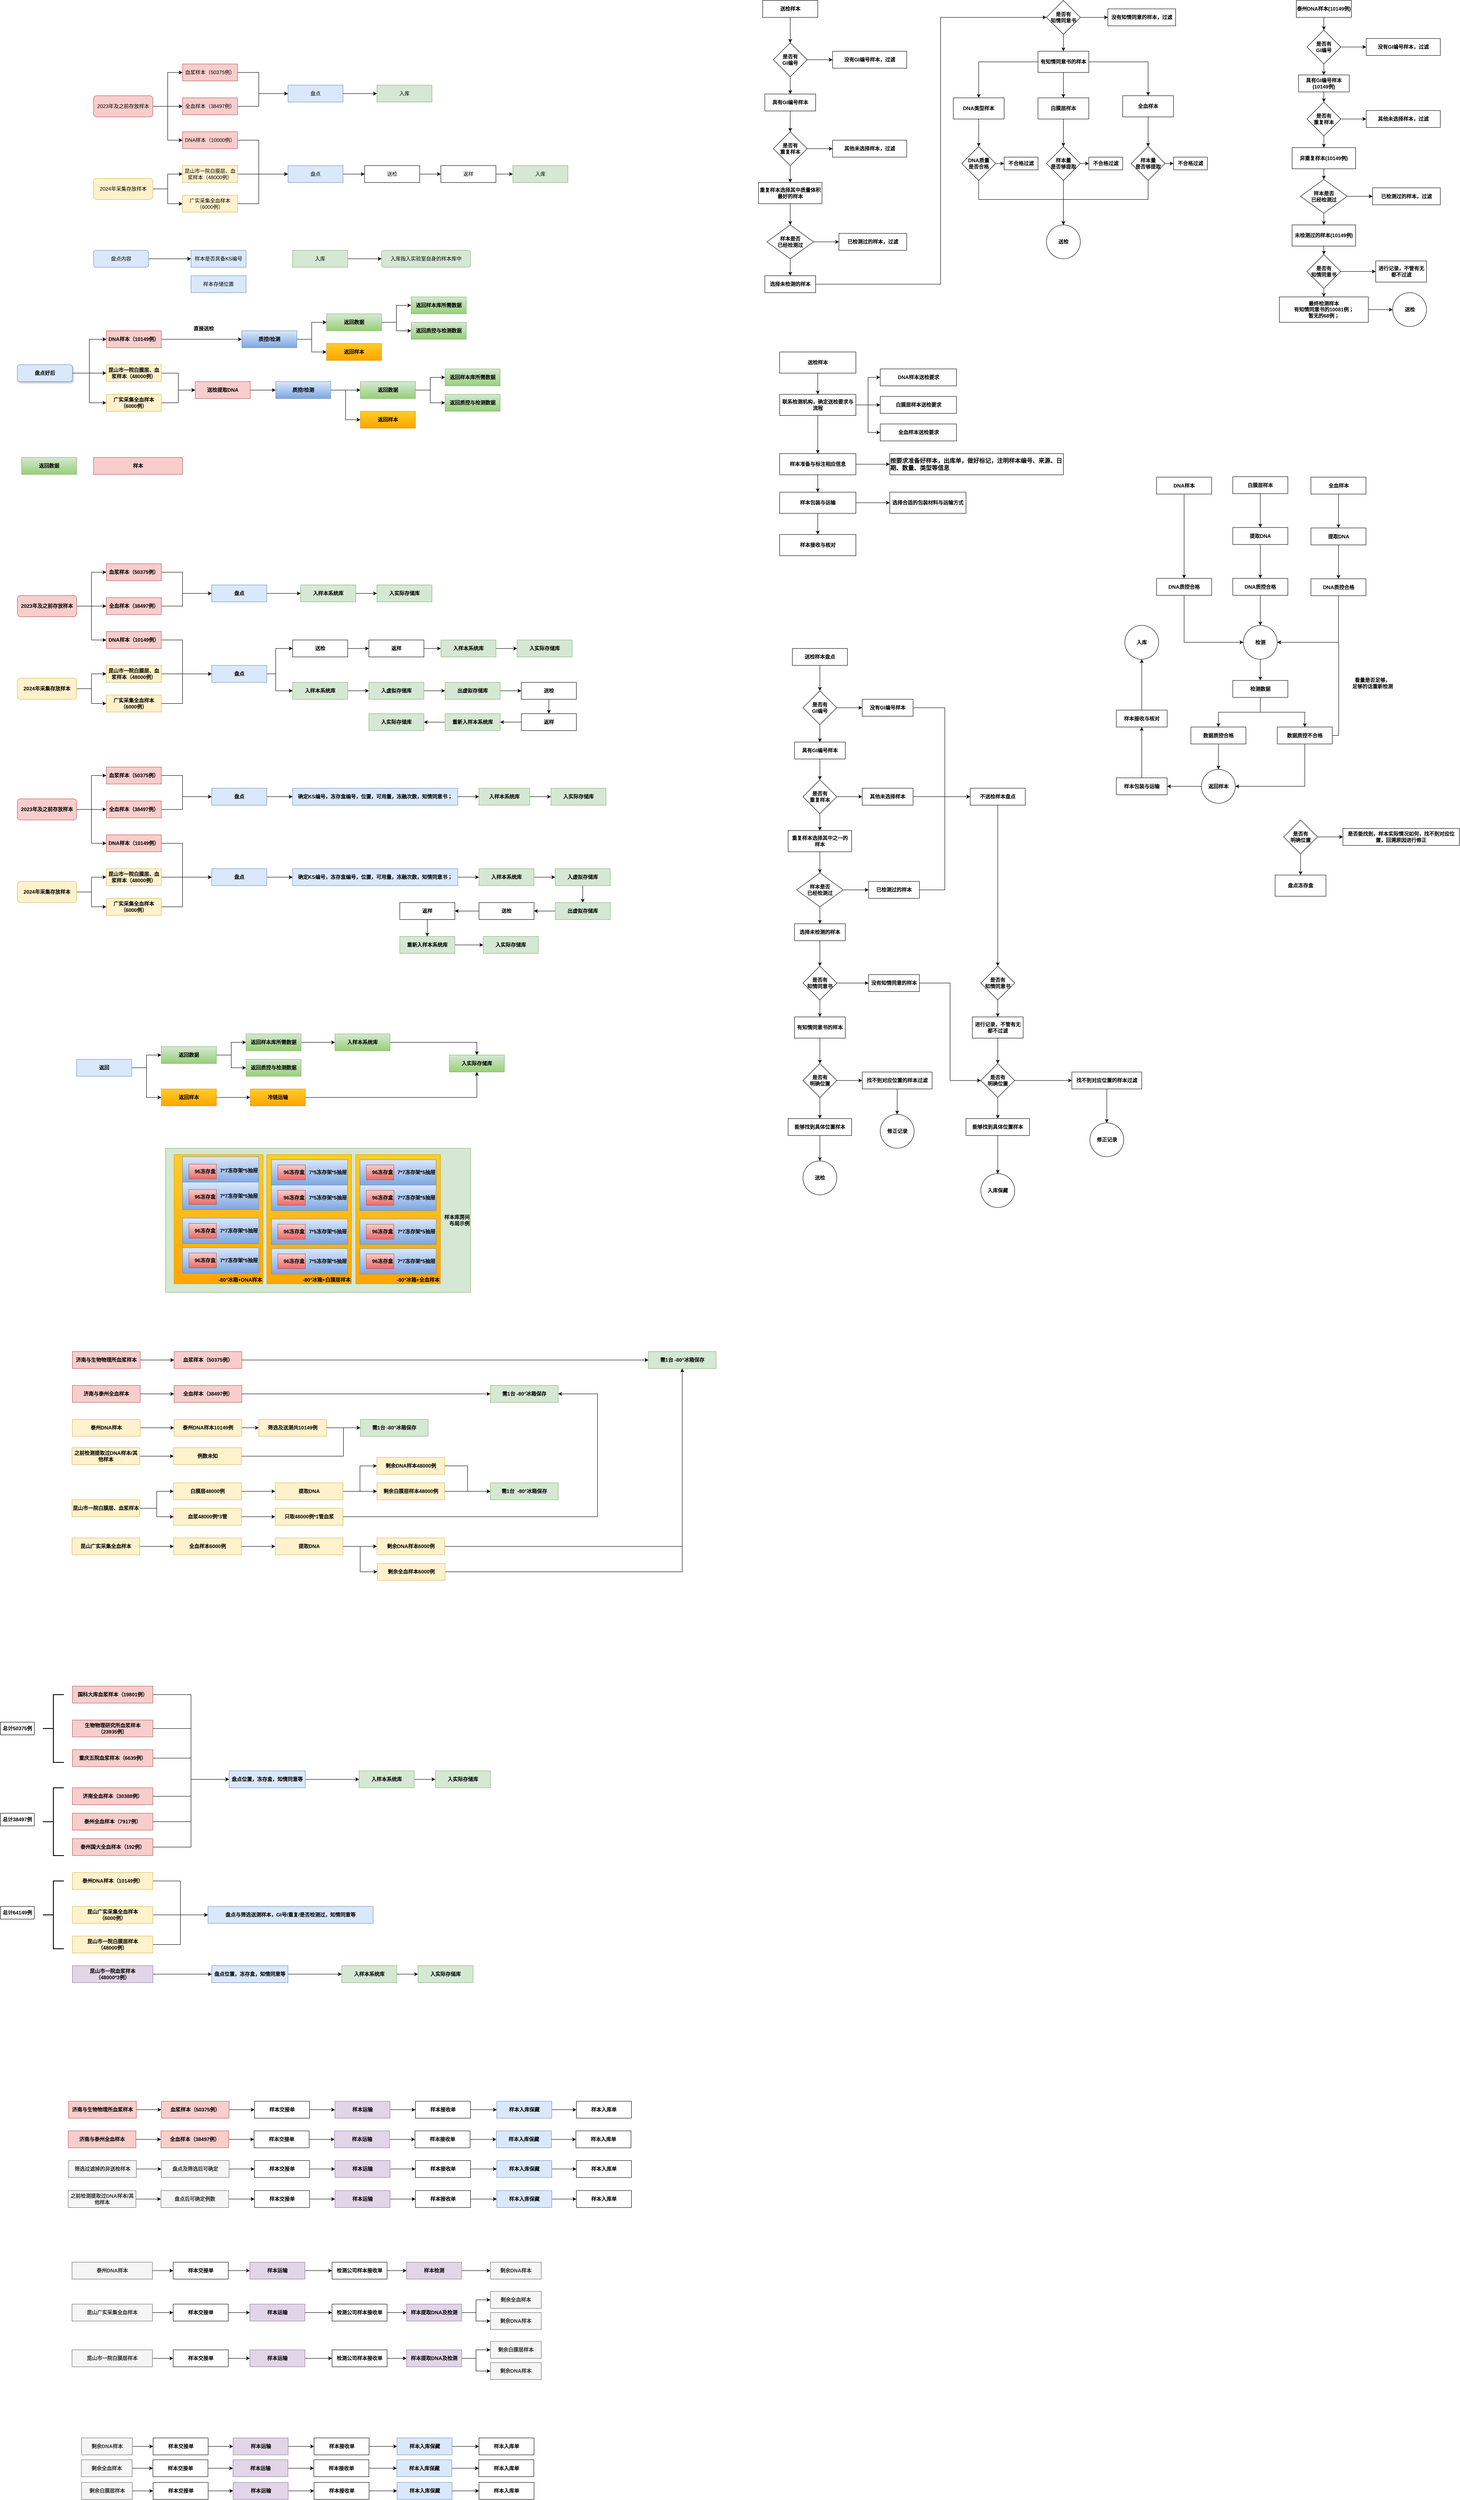 <mxfile version="24.7.16">
  <diagram name="第 1 页" id="QVBnynI42UWNxAdyY9l1">
    <mxGraphModel dx="2261" dy="756" grid="1" gridSize="10" guides="1" tooltips="1" connect="1" arrows="1" fold="1" page="1" pageScale="1" pageWidth="827" pageHeight="1169" math="0" shadow="0">
      <root>
        <mxCell id="0" />
        <mxCell id="1" parent="0" />
        <mxCell id="ZDJ4VKsGL7rv84Cdhuyg-11" value="" style="edgeStyle=orthogonalEdgeStyle;rounded=0;orthogonalLoop=1;jettySize=auto;html=1;" parent="1" source="ZDJ4VKsGL7rv84Cdhuyg-1" target="ZDJ4VKsGL7rv84Cdhuyg-10" edge="1">
          <mxGeometry relative="1" as="geometry">
            <Array as="points">
              <mxPoint x="280" y="220" />
              <mxPoint x="280" y="270" />
            </Array>
          </mxGeometry>
        </mxCell>
        <mxCell id="ZDJ4VKsGL7rv84Cdhuyg-1" value="血浆样本（50375例）" style="rounded=0;whiteSpace=wrap;html=1;fillColor=#f8cecc;strokeColor=#b85450;" parent="1" vertex="1">
          <mxGeometry x="100" y="200" width="130" height="40" as="geometry" />
        </mxCell>
        <mxCell id="ZDJ4VKsGL7rv84Cdhuyg-12" style="edgeStyle=orthogonalEdgeStyle;rounded=0;orthogonalLoop=1;jettySize=auto;html=1;entryX=0;entryY=0.5;entryDx=0;entryDy=0;" parent="1" source="ZDJ4VKsGL7rv84Cdhuyg-2" target="ZDJ4VKsGL7rv84Cdhuyg-10" edge="1">
          <mxGeometry relative="1" as="geometry">
            <Array as="points">
              <mxPoint x="280" y="300" />
              <mxPoint x="280" y="270" />
            </Array>
          </mxGeometry>
        </mxCell>
        <mxCell id="ZDJ4VKsGL7rv84Cdhuyg-2" value="全血样本（38497例）" style="rounded=0;whiteSpace=wrap;html=1;fillColor=#f8cecc;strokeColor=#b85450;" parent="1" vertex="1">
          <mxGeometry x="100" y="280" width="130" height="40" as="geometry" />
        </mxCell>
        <mxCell id="ZDJ4VKsGL7rv84Cdhuyg-7" value="" style="edgeStyle=orthogonalEdgeStyle;rounded=0;orthogonalLoop=1;jettySize=auto;html=1;" parent="1" source="ZDJ4VKsGL7rv84Cdhuyg-3" target="ZDJ4VKsGL7rv84Cdhuyg-6" edge="1">
          <mxGeometry relative="1" as="geometry">
            <Array as="points">
              <mxPoint x="280" y="380" />
              <mxPoint x="280" y="460" />
            </Array>
          </mxGeometry>
        </mxCell>
        <mxCell id="ZDJ4VKsGL7rv84Cdhuyg-3" value="DNA样本（10000例）" style="rounded=0;whiteSpace=wrap;html=1;fillColor=#f8cecc;strokeColor=#b85450;" parent="1" vertex="1">
          <mxGeometry x="100" y="360" width="130" height="40" as="geometry" />
        </mxCell>
        <mxCell id="ZDJ4VKsGL7rv84Cdhuyg-8" style="edgeStyle=orthogonalEdgeStyle;rounded=0;orthogonalLoop=1;jettySize=auto;html=1;entryX=0;entryY=0.5;entryDx=0;entryDy=0;" parent="1" source="ZDJ4VKsGL7rv84Cdhuyg-4" target="ZDJ4VKsGL7rv84Cdhuyg-6" edge="1">
          <mxGeometry relative="1" as="geometry" />
        </mxCell>
        <mxCell id="ZDJ4VKsGL7rv84Cdhuyg-4" value="昆山市一院白膜层、血浆样本（48000例）" style="rounded=0;whiteSpace=wrap;html=1;fillColor=#fff2cc;strokeColor=#d6b656;" parent="1" vertex="1">
          <mxGeometry x="100" y="440" width="130" height="40" as="geometry" />
        </mxCell>
        <mxCell id="ZDJ4VKsGL7rv84Cdhuyg-9" style="edgeStyle=orthogonalEdgeStyle;rounded=0;orthogonalLoop=1;jettySize=auto;html=1;entryX=0;entryY=0.5;entryDx=0;entryDy=0;" parent="1" source="ZDJ4VKsGL7rv84Cdhuyg-5" target="ZDJ4VKsGL7rv84Cdhuyg-6" edge="1">
          <mxGeometry relative="1" as="geometry">
            <Array as="points">
              <mxPoint x="280" y="530" />
              <mxPoint x="280" y="460" />
            </Array>
          </mxGeometry>
        </mxCell>
        <mxCell id="ZDJ4VKsGL7rv84Cdhuyg-5" value="广实采集全血样本（6000例）" style="rounded=0;whiteSpace=wrap;html=1;fillColor=#fff2cc;strokeColor=#d6b656;" parent="1" vertex="1">
          <mxGeometry x="100" y="510" width="130" height="40" as="geometry" />
        </mxCell>
        <mxCell id="ZDJ4VKsGL7rv84Cdhuyg-14" value="" style="edgeStyle=orthogonalEdgeStyle;rounded=0;orthogonalLoop=1;jettySize=auto;html=1;" parent="1" source="ZDJ4VKsGL7rv84Cdhuyg-6" target="ZDJ4VKsGL7rv84Cdhuyg-13" edge="1">
          <mxGeometry relative="1" as="geometry" />
        </mxCell>
        <mxCell id="ZDJ4VKsGL7rv84Cdhuyg-6" value="盘点" style="rounded=0;whiteSpace=wrap;html=1;fillColor=#dae8fc;strokeColor=#6c8ebf;" parent="1" vertex="1">
          <mxGeometry x="349" y="440" width="130" height="40" as="geometry" />
        </mxCell>
        <mxCell id="ZDJ4VKsGL7rv84Cdhuyg-20" value="" style="edgeStyle=orthogonalEdgeStyle;rounded=0;orthogonalLoop=1;jettySize=auto;html=1;" parent="1" source="ZDJ4VKsGL7rv84Cdhuyg-10" target="ZDJ4VKsGL7rv84Cdhuyg-19" edge="1">
          <mxGeometry relative="1" as="geometry" />
        </mxCell>
        <mxCell id="ZDJ4VKsGL7rv84Cdhuyg-10" value="盘点" style="rounded=0;whiteSpace=wrap;html=1;fillColor=#dae8fc;strokeColor=#6c8ebf;" parent="1" vertex="1">
          <mxGeometry x="349" y="250" width="130" height="40" as="geometry" />
        </mxCell>
        <mxCell id="ZDJ4VKsGL7rv84Cdhuyg-16" value="" style="edgeStyle=orthogonalEdgeStyle;rounded=0;orthogonalLoop=1;jettySize=auto;html=1;" parent="1" source="ZDJ4VKsGL7rv84Cdhuyg-13" target="ZDJ4VKsGL7rv84Cdhuyg-15" edge="1">
          <mxGeometry relative="1" as="geometry" />
        </mxCell>
        <mxCell id="ZDJ4VKsGL7rv84Cdhuyg-13" value="送检" style="rounded=0;whiteSpace=wrap;html=1;" parent="1" vertex="1">
          <mxGeometry x="530" y="440" width="130" height="40" as="geometry" />
        </mxCell>
        <mxCell id="ZDJ4VKsGL7rv84Cdhuyg-18" value="" style="edgeStyle=orthogonalEdgeStyle;rounded=0;orthogonalLoop=1;jettySize=auto;html=1;" parent="1" source="ZDJ4VKsGL7rv84Cdhuyg-15" target="ZDJ4VKsGL7rv84Cdhuyg-17" edge="1">
          <mxGeometry relative="1" as="geometry" />
        </mxCell>
        <mxCell id="ZDJ4VKsGL7rv84Cdhuyg-15" value="返样" style="rounded=0;whiteSpace=wrap;html=1;" parent="1" vertex="1">
          <mxGeometry x="710" y="440" width="130" height="40" as="geometry" />
        </mxCell>
        <mxCell id="ZDJ4VKsGL7rv84Cdhuyg-17" value="入库" style="rounded=0;whiteSpace=wrap;html=1;fillColor=#d5e8d4;strokeColor=#82b366;" parent="1" vertex="1">
          <mxGeometry x="880" y="440" width="130" height="40" as="geometry" />
        </mxCell>
        <mxCell id="ZDJ4VKsGL7rv84Cdhuyg-19" value="入库" style="rounded=0;whiteSpace=wrap;html=1;fillColor=#d5e8d4;strokeColor=#82b366;" parent="1" vertex="1">
          <mxGeometry x="559" y="250" width="130" height="40" as="geometry" />
        </mxCell>
        <mxCell id="ZDJ4VKsGL7rv84Cdhuyg-22" style="edgeStyle=orthogonalEdgeStyle;rounded=0;orthogonalLoop=1;jettySize=auto;html=1;entryX=0;entryY=0.5;entryDx=0;entryDy=0;" parent="1" source="ZDJ4VKsGL7rv84Cdhuyg-21" target="ZDJ4VKsGL7rv84Cdhuyg-1" edge="1">
          <mxGeometry relative="1" as="geometry" />
        </mxCell>
        <mxCell id="ZDJ4VKsGL7rv84Cdhuyg-23" style="edgeStyle=orthogonalEdgeStyle;rounded=0;orthogonalLoop=1;jettySize=auto;html=1;entryX=0;entryY=0.5;entryDx=0;entryDy=0;" parent="1" source="ZDJ4VKsGL7rv84Cdhuyg-21" target="ZDJ4VKsGL7rv84Cdhuyg-2" edge="1">
          <mxGeometry relative="1" as="geometry" />
        </mxCell>
        <mxCell id="ZDJ4VKsGL7rv84Cdhuyg-24" style="edgeStyle=orthogonalEdgeStyle;rounded=0;orthogonalLoop=1;jettySize=auto;html=1;entryX=0;entryY=0.5;entryDx=0;entryDy=0;" parent="1" source="ZDJ4VKsGL7rv84Cdhuyg-21" target="ZDJ4VKsGL7rv84Cdhuyg-3" edge="1">
          <mxGeometry relative="1" as="geometry" />
        </mxCell>
        <mxCell id="ZDJ4VKsGL7rv84Cdhuyg-21" value="2023年及之前存放样本" style="rounded=1;whiteSpace=wrap;html=1;fillColor=#f8cecc;strokeColor=#b85450;" parent="1" vertex="1">
          <mxGeometry x="-110" y="275" width="140" height="50" as="geometry" />
        </mxCell>
        <mxCell id="ZDJ4VKsGL7rv84Cdhuyg-26" style="edgeStyle=orthogonalEdgeStyle;rounded=0;orthogonalLoop=1;jettySize=auto;html=1;entryX=0;entryY=0.5;entryDx=0;entryDy=0;" parent="1" source="ZDJ4VKsGL7rv84Cdhuyg-25" target="ZDJ4VKsGL7rv84Cdhuyg-4" edge="1">
          <mxGeometry relative="1" as="geometry" />
        </mxCell>
        <mxCell id="ZDJ4VKsGL7rv84Cdhuyg-27" style="edgeStyle=orthogonalEdgeStyle;rounded=0;orthogonalLoop=1;jettySize=auto;html=1;entryX=0;entryY=0.5;entryDx=0;entryDy=0;" parent="1" source="ZDJ4VKsGL7rv84Cdhuyg-25" target="ZDJ4VKsGL7rv84Cdhuyg-5" edge="1">
          <mxGeometry relative="1" as="geometry" />
        </mxCell>
        <mxCell id="ZDJ4VKsGL7rv84Cdhuyg-25" value="2024年采集存放样本" style="rounded=1;whiteSpace=wrap;html=1;fillColor=#fff2cc;strokeColor=#d6b656;" parent="1" vertex="1">
          <mxGeometry x="-110" y="470" width="140" height="50" as="geometry" />
        </mxCell>
        <mxCell id="ZDJ4VKsGL7rv84Cdhuyg-30" value="" style="edgeStyle=orthogonalEdgeStyle;rounded=0;orthogonalLoop=1;jettySize=auto;html=1;" parent="1" source="ZDJ4VKsGL7rv84Cdhuyg-28" target="ZDJ4VKsGL7rv84Cdhuyg-29" edge="1">
          <mxGeometry relative="1" as="geometry" />
        </mxCell>
        <mxCell id="ZDJ4VKsGL7rv84Cdhuyg-31" value="" style="edgeStyle=orthogonalEdgeStyle;rounded=0;orthogonalLoop=1;jettySize=auto;html=1;" parent="1" source="ZDJ4VKsGL7rv84Cdhuyg-28" target="ZDJ4VKsGL7rv84Cdhuyg-29" edge="1">
          <mxGeometry relative="1" as="geometry" />
        </mxCell>
        <mxCell id="ZDJ4VKsGL7rv84Cdhuyg-32" value="" style="edgeStyle=orthogonalEdgeStyle;rounded=0;orthogonalLoop=1;jettySize=auto;html=1;" parent="1" source="ZDJ4VKsGL7rv84Cdhuyg-28" target="ZDJ4VKsGL7rv84Cdhuyg-29" edge="1">
          <mxGeometry relative="1" as="geometry" />
        </mxCell>
        <mxCell id="ZDJ4VKsGL7rv84Cdhuyg-33" value="" style="edgeStyle=orthogonalEdgeStyle;rounded=0;orthogonalLoop=1;jettySize=auto;html=1;" parent="1" source="ZDJ4VKsGL7rv84Cdhuyg-28" target="ZDJ4VKsGL7rv84Cdhuyg-29" edge="1">
          <mxGeometry relative="1" as="geometry" />
        </mxCell>
        <mxCell id="ZDJ4VKsGL7rv84Cdhuyg-28" value="盘点内容" style="rounded=1;whiteSpace=wrap;html=1;fillColor=#dae8fc;strokeColor=#6c8ebf;" parent="1" vertex="1">
          <mxGeometry x="-110" y="640" width="130" height="40" as="geometry" />
        </mxCell>
        <mxCell id="ZDJ4VKsGL7rv84Cdhuyg-29" value="样本是否具备KS编号" style="rounded=0;whiteSpace=wrap;html=1;fillColor=#dae8fc;strokeColor=#6c8ebf;" parent="1" vertex="1">
          <mxGeometry x="120" y="640" width="130" height="40" as="geometry" />
        </mxCell>
        <mxCell id="ZDJ4VKsGL7rv84Cdhuyg-34" value="样本存储位置" style="rounded=0;whiteSpace=wrap;html=1;fillColor=#dae8fc;strokeColor=#6c8ebf;" parent="1" vertex="1">
          <mxGeometry x="120" y="700" width="130" height="40" as="geometry" />
        </mxCell>
        <mxCell id="ZDJ4VKsGL7rv84Cdhuyg-37" value="" style="edgeStyle=orthogonalEdgeStyle;rounded=0;orthogonalLoop=1;jettySize=auto;html=1;" parent="1" source="ZDJ4VKsGL7rv84Cdhuyg-35" target="ZDJ4VKsGL7rv84Cdhuyg-36" edge="1">
          <mxGeometry relative="1" as="geometry" />
        </mxCell>
        <mxCell id="ZDJ4VKsGL7rv84Cdhuyg-35" value="入库" style="rounded=0;whiteSpace=wrap;html=1;fillColor=#d5e8d4;strokeColor=#82b366;" parent="1" vertex="1">
          <mxGeometry x="360" y="640" width="130" height="40" as="geometry" />
        </mxCell>
        <mxCell id="ZDJ4VKsGL7rv84Cdhuyg-36" value="入库指入实验室自身的样本库中" style="rounded=1;whiteSpace=wrap;html=1;fillColor=#d5e8d4;strokeColor=#82b366;" parent="1" vertex="1">
          <mxGeometry x="570" y="640" width="210" height="40" as="geometry" />
        </mxCell>
        <mxCell id="ZDJ4VKsGL7rv84Cdhuyg-64" style="edgeStyle=orthogonalEdgeStyle;rounded=0;orthogonalLoop=1;jettySize=auto;html=1;entryX=0;entryY=0.5;entryDx=0;entryDy=0;fontStyle=1" parent="1" source="ZDJ4VKsGL7rv84Cdhuyg-39" target="ZDJ4VKsGL7rv84Cdhuyg-55" edge="1">
          <mxGeometry relative="1" as="geometry" />
        </mxCell>
        <mxCell id="ZDJ4VKsGL7rv84Cdhuyg-39" value="DNA样本（10149例）" style="rounded=0;whiteSpace=wrap;html=1;fillColor=#f8cecc;strokeColor=#b85450;fontStyle=1" parent="1" vertex="1">
          <mxGeometry x="-80" y="830" width="130" height="40" as="geometry" />
        </mxCell>
        <mxCell id="ZDJ4VKsGL7rv84Cdhuyg-66" style="edgeStyle=orthogonalEdgeStyle;rounded=0;orthogonalLoop=1;jettySize=auto;html=1;entryX=0;entryY=0.5;entryDx=0;entryDy=0;fontStyle=1" parent="1" source="ZDJ4VKsGL7rv84Cdhuyg-41" target="ZDJ4VKsGL7rv84Cdhuyg-61" edge="1">
          <mxGeometry relative="1" as="geometry" />
        </mxCell>
        <mxCell id="ZDJ4VKsGL7rv84Cdhuyg-41" value="昆山市一院白膜层、血浆样本（48000例）" style="rounded=0;whiteSpace=wrap;html=1;fillColor=#fff2cc;strokeColor=#d6b656;fontStyle=1" parent="1" vertex="1">
          <mxGeometry x="-80" y="910" width="130" height="40" as="geometry" />
        </mxCell>
        <mxCell id="ZDJ4VKsGL7rv84Cdhuyg-67" style="edgeStyle=orthogonalEdgeStyle;rounded=0;orthogonalLoop=1;jettySize=auto;html=1;entryX=0;entryY=0.5;entryDx=0;entryDy=0;fontStyle=1" parent="1" source="ZDJ4VKsGL7rv84Cdhuyg-43" target="ZDJ4VKsGL7rv84Cdhuyg-61" edge="1">
          <mxGeometry relative="1" as="geometry" />
        </mxCell>
        <mxCell id="ZDJ4VKsGL7rv84Cdhuyg-43" value="广实采集全血样本（6000例）" style="rounded=0;whiteSpace=wrap;html=1;fillColor=#fff2cc;strokeColor=#d6b656;fontStyle=1" parent="1" vertex="1">
          <mxGeometry x="-80" y="980" width="130" height="40" as="geometry" />
        </mxCell>
        <mxCell id="ZDJ4VKsGL7rv84Cdhuyg-46" value="返回样本" style="rounded=0;whiteSpace=wrap;html=1;fillColor=#ffcd28;gradientColor=#ffa500;strokeColor=#d79b00;fontStyle=1" parent="1" vertex="1">
          <mxGeometry x="440" y="860" width="130" height="40" as="geometry" />
        </mxCell>
        <mxCell id="ZDJ4VKsGL7rv84Cdhuyg-50" style="edgeStyle=orthogonalEdgeStyle;rounded=0;orthogonalLoop=1;jettySize=auto;html=1;entryX=0;entryY=0.5;entryDx=0;entryDy=0;fontStyle=1" parent="1" source="ZDJ4VKsGL7rv84Cdhuyg-49" target="ZDJ4VKsGL7rv84Cdhuyg-39" edge="1">
          <mxGeometry relative="1" as="geometry" />
        </mxCell>
        <mxCell id="ZDJ4VKsGL7rv84Cdhuyg-51" style="edgeStyle=orthogonalEdgeStyle;rounded=0;orthogonalLoop=1;jettySize=auto;html=1;entryX=0;entryY=0.5;entryDx=0;entryDy=0;fontStyle=1" parent="1" source="ZDJ4VKsGL7rv84Cdhuyg-49" target="ZDJ4VKsGL7rv84Cdhuyg-41" edge="1">
          <mxGeometry relative="1" as="geometry" />
        </mxCell>
        <mxCell id="ZDJ4VKsGL7rv84Cdhuyg-52" style="edgeStyle=orthogonalEdgeStyle;rounded=0;orthogonalLoop=1;jettySize=auto;html=1;entryX=0;entryY=0.5;entryDx=0;entryDy=0;fontStyle=1" parent="1" source="ZDJ4VKsGL7rv84Cdhuyg-49" target="ZDJ4VKsGL7rv84Cdhuyg-43" edge="1">
          <mxGeometry relative="1" as="geometry" />
        </mxCell>
        <mxCell id="ZDJ4VKsGL7rv84Cdhuyg-49" value="盘点好后" style="rounded=1;whiteSpace=wrap;html=1;fillColor=#dae8fc;strokeColor=#6c8ebf;shadow=1;fontStyle=1" parent="1" vertex="1">
          <mxGeometry x="-290" y="910" width="130" height="40" as="geometry" />
        </mxCell>
        <mxCell id="ZDJ4VKsGL7rv84Cdhuyg-58" value="" style="edgeStyle=orthogonalEdgeStyle;rounded=0;orthogonalLoop=1;jettySize=auto;html=1;fontStyle=1" parent="1" source="ZDJ4VKsGL7rv84Cdhuyg-55" target="ZDJ4VKsGL7rv84Cdhuyg-57" edge="1">
          <mxGeometry relative="1" as="geometry" />
        </mxCell>
        <mxCell id="ZDJ4VKsGL7rv84Cdhuyg-59" value="" style="edgeStyle=orthogonalEdgeStyle;rounded=0;orthogonalLoop=1;jettySize=auto;html=1;fontStyle=1" parent="1" source="ZDJ4VKsGL7rv84Cdhuyg-55" target="ZDJ4VKsGL7rv84Cdhuyg-57" edge="1">
          <mxGeometry relative="1" as="geometry" />
        </mxCell>
        <mxCell id="ZDJ4VKsGL7rv84Cdhuyg-60" style="edgeStyle=orthogonalEdgeStyle;rounded=0;orthogonalLoop=1;jettySize=auto;html=1;entryX=0;entryY=0.5;entryDx=0;entryDy=0;fontStyle=1" parent="1" source="ZDJ4VKsGL7rv84Cdhuyg-55" target="ZDJ4VKsGL7rv84Cdhuyg-46" edge="1">
          <mxGeometry relative="1" as="geometry" />
        </mxCell>
        <mxCell id="ZDJ4VKsGL7rv84Cdhuyg-55" value="质控/检测" style="rounded=0;whiteSpace=wrap;html=1;fillColor=#dae8fc;gradientColor=#7ea6e0;strokeColor=#6c8ebf;fontStyle=1" parent="1" vertex="1">
          <mxGeometry x="240" y="830" width="130" height="40" as="geometry" />
        </mxCell>
        <mxCell id="ZDJ4VKsGL7rv84Cdhuyg-170" value="" style="edgeStyle=orthogonalEdgeStyle;rounded=0;orthogonalLoop=1;jettySize=auto;html=1;" parent="1" source="ZDJ4VKsGL7rv84Cdhuyg-57" target="ZDJ4VKsGL7rv84Cdhuyg-169" edge="1">
          <mxGeometry relative="1" as="geometry" />
        </mxCell>
        <mxCell id="ZDJ4VKsGL7rv84Cdhuyg-172" style="edgeStyle=orthogonalEdgeStyle;rounded=0;orthogonalLoop=1;jettySize=auto;html=1;entryX=0;entryY=0.5;entryDx=0;entryDy=0;" parent="1" source="ZDJ4VKsGL7rv84Cdhuyg-57" target="ZDJ4VKsGL7rv84Cdhuyg-171" edge="1">
          <mxGeometry relative="1" as="geometry" />
        </mxCell>
        <mxCell id="ZDJ4VKsGL7rv84Cdhuyg-57" value="返回数据" style="rounded=0;whiteSpace=wrap;html=1;fillColor=#d5e8d4;strokeColor=#82b366;gradientColor=#97d077;fontStyle=1" parent="1" vertex="1">
          <mxGeometry x="440" y="790" width="130" height="40" as="geometry" />
        </mxCell>
        <mxCell id="ZDJ4VKsGL7rv84Cdhuyg-63" value="" style="edgeStyle=orthogonalEdgeStyle;rounded=0;orthogonalLoop=1;jettySize=auto;html=1;fontStyle=1" parent="1" source="ZDJ4VKsGL7rv84Cdhuyg-61" target="ZDJ4VKsGL7rv84Cdhuyg-62" edge="1">
          <mxGeometry relative="1" as="geometry" />
        </mxCell>
        <mxCell id="ZDJ4VKsGL7rv84Cdhuyg-61" value="送检提取DNA" style="rounded=0;whiteSpace=wrap;html=1;fillColor=#f8cecc;strokeColor=#b85450;fontStyle=1" parent="1" vertex="1">
          <mxGeometry x="130" y="950" width="130" height="40" as="geometry" />
        </mxCell>
        <mxCell id="ZDJ4VKsGL7rv84Cdhuyg-69" value="" style="edgeStyle=orthogonalEdgeStyle;rounded=0;orthogonalLoop=1;jettySize=auto;html=1;fontStyle=1" parent="1" source="ZDJ4VKsGL7rv84Cdhuyg-62" target="ZDJ4VKsGL7rv84Cdhuyg-68" edge="1">
          <mxGeometry relative="1" as="geometry" />
        </mxCell>
        <mxCell id="ZDJ4VKsGL7rv84Cdhuyg-71" style="edgeStyle=orthogonalEdgeStyle;rounded=0;orthogonalLoop=1;jettySize=auto;html=1;entryX=0;entryY=0.5;entryDx=0;entryDy=0;fontStyle=1" parent="1" source="ZDJ4VKsGL7rv84Cdhuyg-62" target="ZDJ4VKsGL7rv84Cdhuyg-70" edge="1">
          <mxGeometry relative="1" as="geometry" />
        </mxCell>
        <mxCell id="ZDJ4VKsGL7rv84Cdhuyg-62" value="质控/检测" style="rounded=0;whiteSpace=wrap;html=1;fillColor=#dae8fc;gradientColor=#7ea6e0;strokeColor=#6c8ebf;fontStyle=1" parent="1" vertex="1">
          <mxGeometry x="320" y="950" width="130" height="40" as="geometry" />
        </mxCell>
        <mxCell id="ZDJ4VKsGL7rv84Cdhuyg-65" value="直接送检" style="text;html=1;align=center;verticalAlign=middle;whiteSpace=wrap;rounded=0;fontStyle=1" parent="1" vertex="1">
          <mxGeometry x="120" y="810" width="60" height="30" as="geometry" />
        </mxCell>
        <mxCell id="ZDJ4VKsGL7rv84Cdhuyg-175" style="edgeStyle=orthogonalEdgeStyle;rounded=0;orthogonalLoop=1;jettySize=auto;html=1;entryX=0;entryY=0.5;entryDx=0;entryDy=0;" parent="1" source="ZDJ4VKsGL7rv84Cdhuyg-68" target="ZDJ4VKsGL7rv84Cdhuyg-173" edge="1">
          <mxGeometry relative="1" as="geometry" />
        </mxCell>
        <mxCell id="ZDJ4VKsGL7rv84Cdhuyg-176" style="edgeStyle=orthogonalEdgeStyle;rounded=0;orthogonalLoop=1;jettySize=auto;html=1;entryX=0;entryY=0.5;entryDx=0;entryDy=0;" parent="1" source="ZDJ4VKsGL7rv84Cdhuyg-68" target="ZDJ4VKsGL7rv84Cdhuyg-174" edge="1">
          <mxGeometry relative="1" as="geometry" />
        </mxCell>
        <mxCell id="ZDJ4VKsGL7rv84Cdhuyg-68" value="返回数据" style="rounded=0;whiteSpace=wrap;html=1;fillColor=#d5e8d4;gradientColor=#97d077;strokeColor=#82b366;fontStyle=1" parent="1" vertex="1">
          <mxGeometry x="520" y="950" width="130" height="40" as="geometry" />
        </mxCell>
        <mxCell id="ZDJ4VKsGL7rv84Cdhuyg-70" value="返回样本" style="rounded=0;whiteSpace=wrap;html=1;fillColor=#ffcd28;gradientColor=#ffa500;strokeColor=#d79b00;fontStyle=1" parent="1" vertex="1">
          <mxGeometry x="520" y="1020" width="130" height="40" as="geometry" />
        </mxCell>
        <mxCell id="ZDJ4VKsGL7rv84Cdhuyg-72" value="返回数据" style="rounded=0;whiteSpace=wrap;html=1;fillColor=#d5e8d4;strokeColor=#82b366;gradientColor=#97d077;fontStyle=1" parent="1" vertex="1">
          <mxGeometry x="-280" y="1129" width="130" height="40" as="geometry" />
        </mxCell>
        <mxCell id="ZDJ4VKsGL7rv84Cdhuyg-73" value="样本" style="rounded=0;whiteSpace=wrap;html=1;fillColor=#f8cecc;strokeColor=#b85450;fontStyle=1" parent="1" vertex="1">
          <mxGeometry x="-110" y="1129" width="210" height="40" as="geometry" />
        </mxCell>
        <mxCell id="ZDJ4VKsGL7rv84Cdhuyg-74" value="" style="edgeStyle=orthogonalEdgeStyle;rounded=0;orthogonalLoop=1;jettySize=auto;html=1;fontStyle=1;textShadow=0;" parent="1" source="ZDJ4VKsGL7rv84Cdhuyg-75" target="ZDJ4VKsGL7rv84Cdhuyg-87" edge="1">
          <mxGeometry relative="1" as="geometry">
            <Array as="points">
              <mxPoint x="100" y="1400" />
              <mxPoint x="100" y="1450" />
            </Array>
          </mxGeometry>
        </mxCell>
        <mxCell id="ZDJ4VKsGL7rv84Cdhuyg-75" value="血浆样本（50375例）" style="rounded=0;whiteSpace=wrap;html=1;fillColor=#f8cecc;strokeColor=#b85450;fontStyle=1;textShadow=0;" parent="1" vertex="1">
          <mxGeometry x="-80" y="1380" width="130" height="40" as="geometry" />
        </mxCell>
        <mxCell id="ZDJ4VKsGL7rv84Cdhuyg-76" style="edgeStyle=orthogonalEdgeStyle;rounded=0;orthogonalLoop=1;jettySize=auto;html=1;entryX=0;entryY=0.5;entryDx=0;entryDy=0;fontStyle=1;textShadow=0;" parent="1" source="ZDJ4VKsGL7rv84Cdhuyg-77" target="ZDJ4VKsGL7rv84Cdhuyg-87" edge="1">
          <mxGeometry relative="1" as="geometry">
            <Array as="points">
              <mxPoint x="100" y="1480" />
              <mxPoint x="100" y="1450" />
            </Array>
          </mxGeometry>
        </mxCell>
        <mxCell id="ZDJ4VKsGL7rv84Cdhuyg-77" value="全血样本（38497例）" style="rounded=0;whiteSpace=wrap;html=1;fillColor=#f8cecc;strokeColor=#b85450;fontStyle=1;textShadow=0;" parent="1" vertex="1">
          <mxGeometry x="-80" y="1460" width="130" height="40" as="geometry" />
        </mxCell>
        <mxCell id="ZDJ4VKsGL7rv84Cdhuyg-78" value="" style="edgeStyle=orthogonalEdgeStyle;rounded=0;orthogonalLoop=1;jettySize=auto;html=1;fontStyle=1;textShadow=0;" parent="1" source="ZDJ4VKsGL7rv84Cdhuyg-79" target="ZDJ4VKsGL7rv84Cdhuyg-85" edge="1">
          <mxGeometry relative="1" as="geometry">
            <Array as="points">
              <mxPoint x="100" y="1560" />
              <mxPoint x="100" y="1640" />
            </Array>
          </mxGeometry>
        </mxCell>
        <mxCell id="ZDJ4VKsGL7rv84Cdhuyg-79" value="DNA样本（10149例）" style="rounded=0;whiteSpace=wrap;html=1;fillColor=#f8cecc;strokeColor=#b85450;fontStyle=1;textShadow=0;" parent="1" vertex="1">
          <mxGeometry x="-80" y="1540" width="130" height="40" as="geometry" />
        </mxCell>
        <mxCell id="ZDJ4VKsGL7rv84Cdhuyg-80" style="edgeStyle=orthogonalEdgeStyle;rounded=0;orthogonalLoop=1;jettySize=auto;html=1;entryX=0;entryY=0.5;entryDx=0;entryDy=0;fontStyle=1;textShadow=0;" parent="1" source="ZDJ4VKsGL7rv84Cdhuyg-81" target="ZDJ4VKsGL7rv84Cdhuyg-85" edge="1">
          <mxGeometry relative="1" as="geometry" />
        </mxCell>
        <mxCell id="ZDJ4VKsGL7rv84Cdhuyg-81" value="昆山市一院白膜层、血浆样本（48000例）" style="rounded=0;whiteSpace=wrap;html=1;fillColor=#fff2cc;strokeColor=#d6b656;fontStyle=1;textShadow=0;" parent="1" vertex="1">
          <mxGeometry x="-80" y="1620" width="130" height="40" as="geometry" />
        </mxCell>
        <mxCell id="ZDJ4VKsGL7rv84Cdhuyg-82" style="edgeStyle=orthogonalEdgeStyle;rounded=0;orthogonalLoop=1;jettySize=auto;html=1;entryX=0;entryY=0.5;entryDx=0;entryDy=0;fontStyle=1;textShadow=0;" parent="1" source="ZDJ4VKsGL7rv84Cdhuyg-83" target="ZDJ4VKsGL7rv84Cdhuyg-85" edge="1">
          <mxGeometry relative="1" as="geometry">
            <Array as="points">
              <mxPoint x="100" y="1710" />
              <mxPoint x="100" y="1640" />
            </Array>
          </mxGeometry>
        </mxCell>
        <mxCell id="ZDJ4VKsGL7rv84Cdhuyg-83" value="广实采集全血样本（6000例）" style="rounded=0;whiteSpace=wrap;html=1;fillColor=#fff2cc;strokeColor=#d6b656;fontStyle=1;textShadow=0;" parent="1" vertex="1">
          <mxGeometry x="-80" y="1690" width="130" height="40" as="geometry" />
        </mxCell>
        <mxCell id="ZDJ4VKsGL7rv84Cdhuyg-84" value="" style="edgeStyle=orthogonalEdgeStyle;rounded=0;orthogonalLoop=1;jettySize=auto;html=1;fontStyle=1;textShadow=0;" parent="1" source="ZDJ4VKsGL7rv84Cdhuyg-85" target="ZDJ4VKsGL7rv84Cdhuyg-89" edge="1">
          <mxGeometry relative="1" as="geometry">
            <Array as="points">
              <mxPoint x="320" y="1640" />
              <mxPoint x="320" y="1580" />
            </Array>
          </mxGeometry>
        </mxCell>
        <mxCell id="ZDJ4VKsGL7rv84Cdhuyg-108" style="edgeStyle=orthogonalEdgeStyle;rounded=0;orthogonalLoop=1;jettySize=auto;html=1;entryX=0;entryY=0.5;entryDx=0;entryDy=0;fontStyle=1;textShadow=0;" parent="1" source="ZDJ4VKsGL7rv84Cdhuyg-85" target="ZDJ4VKsGL7rv84Cdhuyg-106" edge="1">
          <mxGeometry relative="1" as="geometry">
            <Array as="points">
              <mxPoint x="320" y="1640" />
              <mxPoint x="320" y="1680" />
            </Array>
          </mxGeometry>
        </mxCell>
        <mxCell id="ZDJ4VKsGL7rv84Cdhuyg-85" value="盘点" style="rounded=0;whiteSpace=wrap;html=1;fillColor=#dae8fc;strokeColor=#6c8ebf;fontStyle=1;textShadow=0;" parent="1" vertex="1">
          <mxGeometry x="169" y="1620" width="130" height="40" as="geometry" />
        </mxCell>
        <mxCell id="ZDJ4VKsGL7rv84Cdhuyg-86" value="" style="edgeStyle=orthogonalEdgeStyle;rounded=0;orthogonalLoop=1;jettySize=auto;html=1;fontStyle=1;textShadow=0;" parent="1" source="ZDJ4VKsGL7rv84Cdhuyg-87" target="ZDJ4VKsGL7rv84Cdhuyg-93" edge="1">
          <mxGeometry relative="1" as="geometry" />
        </mxCell>
        <mxCell id="ZDJ4VKsGL7rv84Cdhuyg-87" value="盘点" style="rounded=0;whiteSpace=wrap;html=1;fillColor=#dae8fc;strokeColor=#6c8ebf;fontStyle=1;textShadow=0;" parent="1" vertex="1">
          <mxGeometry x="169" y="1430" width="130" height="40" as="geometry" />
        </mxCell>
        <mxCell id="ZDJ4VKsGL7rv84Cdhuyg-88" value="" style="edgeStyle=orthogonalEdgeStyle;rounded=0;orthogonalLoop=1;jettySize=auto;html=1;fontStyle=1;textShadow=0;" parent="1" source="ZDJ4VKsGL7rv84Cdhuyg-89" target="ZDJ4VKsGL7rv84Cdhuyg-91" edge="1">
          <mxGeometry relative="1" as="geometry" />
        </mxCell>
        <mxCell id="ZDJ4VKsGL7rv84Cdhuyg-89" value="送检" style="rounded=0;whiteSpace=wrap;html=1;fontStyle=1;textShadow=0;" parent="1" vertex="1">
          <mxGeometry x="360" y="1560" width="130" height="40" as="geometry" />
        </mxCell>
        <mxCell id="ZDJ4VKsGL7rv84Cdhuyg-90" value="" style="edgeStyle=orthogonalEdgeStyle;rounded=0;orthogonalLoop=1;jettySize=auto;html=1;fontStyle=1;textShadow=0;" parent="1" source="ZDJ4VKsGL7rv84Cdhuyg-91" target="ZDJ4VKsGL7rv84Cdhuyg-92" edge="1">
          <mxGeometry relative="1" as="geometry" />
        </mxCell>
        <mxCell id="ZDJ4VKsGL7rv84Cdhuyg-91" value="返样" style="rounded=0;whiteSpace=wrap;html=1;fontStyle=1;textShadow=0;" parent="1" vertex="1">
          <mxGeometry x="540" y="1560" width="130" height="40" as="geometry" />
        </mxCell>
        <mxCell id="ZDJ4VKsGL7rv84Cdhuyg-104" value="" style="edgeStyle=orthogonalEdgeStyle;rounded=0;orthogonalLoop=1;jettySize=auto;html=1;fontStyle=1;textShadow=0;" parent="1" source="ZDJ4VKsGL7rv84Cdhuyg-92" target="ZDJ4VKsGL7rv84Cdhuyg-103" edge="1">
          <mxGeometry relative="1" as="geometry" />
        </mxCell>
        <mxCell id="ZDJ4VKsGL7rv84Cdhuyg-92" value="入样本系统库" style="rounded=0;whiteSpace=wrap;html=1;fillColor=#d5e8d4;strokeColor=#82b366;fontStyle=1;textShadow=0;" parent="1" vertex="1">
          <mxGeometry x="710" y="1560" width="130" height="40" as="geometry" />
        </mxCell>
        <mxCell id="ZDJ4VKsGL7rv84Cdhuyg-102" value="" style="edgeStyle=orthogonalEdgeStyle;rounded=0;orthogonalLoop=1;jettySize=auto;html=1;fontStyle=1;textShadow=0;" parent="1" source="ZDJ4VKsGL7rv84Cdhuyg-93" target="ZDJ4VKsGL7rv84Cdhuyg-101" edge="1">
          <mxGeometry relative="1" as="geometry" />
        </mxCell>
        <mxCell id="ZDJ4VKsGL7rv84Cdhuyg-93" value="入样本系统库" style="rounded=0;whiteSpace=wrap;html=1;fillColor=#d5e8d4;strokeColor=#82b366;fontStyle=1;textShadow=0;" parent="1" vertex="1">
          <mxGeometry x="379" y="1430" width="130" height="40" as="geometry" />
        </mxCell>
        <mxCell id="ZDJ4VKsGL7rv84Cdhuyg-94" style="edgeStyle=orthogonalEdgeStyle;rounded=0;orthogonalLoop=1;jettySize=auto;html=1;entryX=0;entryY=0.5;entryDx=0;entryDy=0;fontStyle=1;textShadow=0;" parent="1" source="ZDJ4VKsGL7rv84Cdhuyg-97" target="ZDJ4VKsGL7rv84Cdhuyg-75" edge="1">
          <mxGeometry relative="1" as="geometry" />
        </mxCell>
        <mxCell id="ZDJ4VKsGL7rv84Cdhuyg-95" style="edgeStyle=orthogonalEdgeStyle;rounded=0;orthogonalLoop=1;jettySize=auto;html=1;entryX=0;entryY=0.5;entryDx=0;entryDy=0;fontStyle=1;textShadow=0;" parent="1" source="ZDJ4VKsGL7rv84Cdhuyg-97" target="ZDJ4VKsGL7rv84Cdhuyg-77" edge="1">
          <mxGeometry relative="1" as="geometry" />
        </mxCell>
        <mxCell id="ZDJ4VKsGL7rv84Cdhuyg-96" style="edgeStyle=orthogonalEdgeStyle;rounded=0;orthogonalLoop=1;jettySize=auto;html=1;entryX=0;entryY=0.5;entryDx=0;entryDy=0;fontStyle=1;textShadow=0;" parent="1" source="ZDJ4VKsGL7rv84Cdhuyg-97" target="ZDJ4VKsGL7rv84Cdhuyg-79" edge="1">
          <mxGeometry relative="1" as="geometry" />
        </mxCell>
        <mxCell id="ZDJ4VKsGL7rv84Cdhuyg-97" value="2023年及之前存放样本" style="rounded=1;whiteSpace=wrap;html=1;fillColor=#f8cecc;strokeColor=#b85450;fontStyle=1;textShadow=0;" parent="1" vertex="1">
          <mxGeometry x="-290" y="1455" width="140" height="50" as="geometry" />
        </mxCell>
        <mxCell id="ZDJ4VKsGL7rv84Cdhuyg-98" style="edgeStyle=orthogonalEdgeStyle;rounded=0;orthogonalLoop=1;jettySize=auto;html=1;entryX=0;entryY=0.5;entryDx=0;entryDy=0;fontStyle=1;textShadow=0;" parent="1" source="ZDJ4VKsGL7rv84Cdhuyg-100" target="ZDJ4VKsGL7rv84Cdhuyg-81" edge="1">
          <mxGeometry relative="1" as="geometry" />
        </mxCell>
        <mxCell id="ZDJ4VKsGL7rv84Cdhuyg-99" style="edgeStyle=orthogonalEdgeStyle;rounded=0;orthogonalLoop=1;jettySize=auto;html=1;entryX=0;entryY=0.5;entryDx=0;entryDy=0;fontStyle=1;textShadow=0;" parent="1" source="ZDJ4VKsGL7rv84Cdhuyg-100" target="ZDJ4VKsGL7rv84Cdhuyg-83" edge="1">
          <mxGeometry relative="1" as="geometry" />
        </mxCell>
        <mxCell id="ZDJ4VKsGL7rv84Cdhuyg-100" value="2024年采集存放样本" style="rounded=1;whiteSpace=wrap;html=1;fillColor=#fff2cc;strokeColor=#d6b656;fontStyle=1;textShadow=0;" parent="1" vertex="1">
          <mxGeometry x="-290" y="1650" width="140" height="50" as="geometry" />
        </mxCell>
        <mxCell id="ZDJ4VKsGL7rv84Cdhuyg-101" value="入实际存储库" style="rounded=0;whiteSpace=wrap;html=1;fillColor=#d5e8d4;strokeColor=#82b366;fontStyle=1;textShadow=0;" parent="1" vertex="1">
          <mxGeometry x="559" y="1430" width="130" height="40" as="geometry" />
        </mxCell>
        <mxCell id="ZDJ4VKsGL7rv84Cdhuyg-103" value="入实际存储库" style="rounded=0;whiteSpace=wrap;html=1;fillColor=#d5e8d4;strokeColor=#82b366;fontStyle=1;textShadow=0;" parent="1" vertex="1">
          <mxGeometry x="890" y="1560" width="130" height="40" as="geometry" />
        </mxCell>
        <mxCell id="ZDJ4VKsGL7rv84Cdhuyg-105" value="" style="edgeStyle=orthogonalEdgeStyle;rounded=0;orthogonalLoop=1;jettySize=auto;html=1;fontStyle=1;textShadow=0;" parent="1" source="ZDJ4VKsGL7rv84Cdhuyg-106" target="ZDJ4VKsGL7rv84Cdhuyg-107" edge="1">
          <mxGeometry relative="1" as="geometry" />
        </mxCell>
        <mxCell id="ZDJ4VKsGL7rv84Cdhuyg-106" value="入样本系统库" style="rounded=0;whiteSpace=wrap;html=1;fillColor=#d5e8d4;strokeColor=#82b366;fontStyle=1;textShadow=0;" parent="1" vertex="1">
          <mxGeometry x="360" y="1660" width="130" height="40" as="geometry" />
        </mxCell>
        <mxCell id="ZDJ4VKsGL7rv84Cdhuyg-114" value="" style="edgeStyle=orthogonalEdgeStyle;rounded=0;orthogonalLoop=1;jettySize=auto;html=1;fontStyle=1;textShadow=0;" parent="1" source="ZDJ4VKsGL7rv84Cdhuyg-107" target="ZDJ4VKsGL7rv84Cdhuyg-113" edge="1">
          <mxGeometry relative="1" as="geometry" />
        </mxCell>
        <mxCell id="ZDJ4VKsGL7rv84Cdhuyg-107" value="入虚拟存储库" style="rounded=0;whiteSpace=wrap;html=1;fillColor=#d5e8d4;strokeColor=#82b366;fontStyle=1;textShadow=0;" parent="1" vertex="1">
          <mxGeometry x="540" y="1660" width="130" height="40" as="geometry" />
        </mxCell>
        <mxCell id="ZDJ4VKsGL7rv84Cdhuyg-118" style="edgeStyle=orthogonalEdgeStyle;rounded=0;orthogonalLoop=1;jettySize=auto;html=1;entryX=0;entryY=0.5;entryDx=0;entryDy=0;fontStyle=1;textShadow=0;" parent="1" source="ZDJ4VKsGL7rv84Cdhuyg-113" target="ZDJ4VKsGL7rv84Cdhuyg-116" edge="1">
          <mxGeometry relative="1" as="geometry" />
        </mxCell>
        <mxCell id="ZDJ4VKsGL7rv84Cdhuyg-113" value="出虚拟存储库" style="rounded=0;whiteSpace=wrap;html=1;fillColor=#d5e8d4;strokeColor=#82b366;fontStyle=1;textShadow=0;" parent="1" vertex="1">
          <mxGeometry x="720" y="1660" width="130" height="40" as="geometry" />
        </mxCell>
        <mxCell id="ZDJ4VKsGL7rv84Cdhuyg-115" value="" style="edgeStyle=orthogonalEdgeStyle;rounded=0;orthogonalLoop=1;jettySize=auto;html=1;fontStyle=1;textShadow=0;" parent="1" source="ZDJ4VKsGL7rv84Cdhuyg-116" target="ZDJ4VKsGL7rv84Cdhuyg-117" edge="1">
          <mxGeometry relative="1" as="geometry" />
        </mxCell>
        <mxCell id="ZDJ4VKsGL7rv84Cdhuyg-116" value="送检" style="rounded=0;whiteSpace=wrap;html=1;fontStyle=1;textShadow=0;" parent="1" vertex="1">
          <mxGeometry x="900" y="1660" width="130" height="40" as="geometry" />
        </mxCell>
        <mxCell id="ZDJ4VKsGL7rv84Cdhuyg-123" style="edgeStyle=orthogonalEdgeStyle;rounded=0;orthogonalLoop=1;jettySize=auto;html=1;entryX=1;entryY=0.5;entryDx=0;entryDy=0;fontStyle=1;textShadow=0;" parent="1" source="ZDJ4VKsGL7rv84Cdhuyg-117" target="ZDJ4VKsGL7rv84Cdhuyg-120" edge="1">
          <mxGeometry relative="1" as="geometry" />
        </mxCell>
        <mxCell id="ZDJ4VKsGL7rv84Cdhuyg-117" value="返样" style="rounded=0;whiteSpace=wrap;html=1;fontStyle=1;textShadow=0;" parent="1" vertex="1">
          <mxGeometry x="900" y="1734" width="130" height="40" as="geometry" />
        </mxCell>
        <mxCell id="ZDJ4VKsGL7rv84Cdhuyg-119" value="" style="edgeStyle=orthogonalEdgeStyle;rounded=0;orthogonalLoop=1;jettySize=auto;html=1;fontStyle=1;textShadow=0;" parent="1" source="ZDJ4VKsGL7rv84Cdhuyg-120" target="ZDJ4VKsGL7rv84Cdhuyg-121" edge="1">
          <mxGeometry relative="1" as="geometry" />
        </mxCell>
        <mxCell id="ZDJ4VKsGL7rv84Cdhuyg-120" value="重新入样本系统库" style="rounded=0;whiteSpace=wrap;html=1;fillColor=#d5e8d4;strokeColor=#82b366;fontStyle=1;textShadow=0;" parent="1" vertex="1">
          <mxGeometry x="720" y="1734" width="130" height="40" as="geometry" />
        </mxCell>
        <mxCell id="ZDJ4VKsGL7rv84Cdhuyg-121" value="入实际存储库" style="rounded=0;whiteSpace=wrap;html=1;fillColor=#d5e8d4;strokeColor=#82b366;fontStyle=1;textShadow=0;" parent="1" vertex="1">
          <mxGeometry x="540" y="1734" width="130" height="40" as="geometry" />
        </mxCell>
        <mxCell id="ZDJ4VKsGL7rv84Cdhuyg-124" value="" style="edgeStyle=orthogonalEdgeStyle;rounded=0;orthogonalLoop=1;jettySize=auto;html=1;fontStyle=1;textShadow=0;" parent="1" source="ZDJ4VKsGL7rv84Cdhuyg-125" target="ZDJ4VKsGL7rv84Cdhuyg-135" edge="1">
          <mxGeometry relative="1" as="geometry">
            <Array as="points">
              <mxPoint x="100" y="1880" />
              <mxPoint x="100" y="1930" />
            </Array>
          </mxGeometry>
        </mxCell>
        <mxCell id="ZDJ4VKsGL7rv84Cdhuyg-125" value="血浆样本（50375例）" style="rounded=0;whiteSpace=wrap;html=1;fillColor=#f8cecc;strokeColor=#b85450;fontStyle=1;textShadow=0;" parent="1" vertex="1">
          <mxGeometry x="-80" y="1860" width="130" height="40" as="geometry" />
        </mxCell>
        <mxCell id="ZDJ4VKsGL7rv84Cdhuyg-126" style="edgeStyle=orthogonalEdgeStyle;rounded=0;orthogonalLoop=1;jettySize=auto;html=1;entryX=0;entryY=0.5;entryDx=0;entryDy=0;fontStyle=1;textShadow=0;" parent="1" source="ZDJ4VKsGL7rv84Cdhuyg-127" target="ZDJ4VKsGL7rv84Cdhuyg-135" edge="1">
          <mxGeometry relative="1" as="geometry">
            <Array as="points">
              <mxPoint x="100" y="1960" />
              <mxPoint x="100" y="1930" />
            </Array>
          </mxGeometry>
        </mxCell>
        <mxCell id="ZDJ4VKsGL7rv84Cdhuyg-127" value="全血样本（38497例）" style="rounded=0;whiteSpace=wrap;html=1;fillColor=#f8cecc;strokeColor=#b85450;fontStyle=1;textShadow=0;" parent="1" vertex="1">
          <mxGeometry x="-80" y="1940" width="130" height="40" as="geometry" />
        </mxCell>
        <mxCell id="ZDJ4VKsGL7rv84Cdhuyg-128" value="" style="edgeStyle=orthogonalEdgeStyle;rounded=0;orthogonalLoop=1;jettySize=auto;html=1;fontStyle=1;textShadow=0;" parent="1" source="ZDJ4VKsGL7rv84Cdhuyg-129" target="ZDJ4VKsGL7rv84Cdhuyg-134" edge="1">
          <mxGeometry relative="1" as="geometry">
            <Array as="points">
              <mxPoint x="100" y="2040" />
              <mxPoint x="100" y="2120" />
            </Array>
          </mxGeometry>
        </mxCell>
        <mxCell id="ZDJ4VKsGL7rv84Cdhuyg-129" value="DNA样本（10149例）" style="rounded=0;whiteSpace=wrap;html=1;fillColor=#f8cecc;strokeColor=#b85450;fontStyle=1;textShadow=0;" parent="1" vertex="1">
          <mxGeometry x="-80" y="2020" width="130" height="40" as="geometry" />
        </mxCell>
        <mxCell id="ZDJ4VKsGL7rv84Cdhuyg-130" style="edgeStyle=orthogonalEdgeStyle;rounded=0;orthogonalLoop=1;jettySize=auto;html=1;entryX=0;entryY=0.5;entryDx=0;entryDy=0;fontStyle=1;textShadow=0;" parent="1" source="ZDJ4VKsGL7rv84Cdhuyg-131" target="ZDJ4VKsGL7rv84Cdhuyg-134" edge="1">
          <mxGeometry relative="1" as="geometry" />
        </mxCell>
        <mxCell id="ZDJ4VKsGL7rv84Cdhuyg-131" value="昆山市一院白膜层、血浆样本（48000例）" style="rounded=0;whiteSpace=wrap;html=1;fillColor=#fff2cc;strokeColor=#d6b656;fontStyle=1;textShadow=0;" parent="1" vertex="1">
          <mxGeometry x="-80" y="2100" width="130" height="40" as="geometry" />
        </mxCell>
        <mxCell id="ZDJ4VKsGL7rv84Cdhuyg-132" style="edgeStyle=orthogonalEdgeStyle;rounded=0;orthogonalLoop=1;jettySize=auto;html=1;entryX=0;entryY=0.5;entryDx=0;entryDy=0;fontStyle=1;textShadow=0;" parent="1" source="ZDJ4VKsGL7rv84Cdhuyg-133" target="ZDJ4VKsGL7rv84Cdhuyg-134" edge="1">
          <mxGeometry relative="1" as="geometry">
            <Array as="points">
              <mxPoint x="100" y="2190" />
              <mxPoint x="100" y="2120" />
            </Array>
          </mxGeometry>
        </mxCell>
        <mxCell id="ZDJ4VKsGL7rv84Cdhuyg-133" value="广实采集全血样本（6000例）" style="rounded=0;whiteSpace=wrap;html=1;fillColor=#fff2cc;strokeColor=#d6b656;fontStyle=1;textShadow=0;" parent="1" vertex="1">
          <mxGeometry x="-80" y="2170" width="130" height="40" as="geometry" />
        </mxCell>
        <mxCell id="ZDJ4VKsGL7rv84Cdhuyg-148" style="edgeStyle=orthogonalEdgeStyle;rounded=0;orthogonalLoop=1;jettySize=auto;html=1;entryX=0;entryY=0.5;entryDx=0;entryDy=0;" parent="1" source="ZDJ4VKsGL7rv84Cdhuyg-134" target="ZDJ4VKsGL7rv84Cdhuyg-147" edge="1">
          <mxGeometry relative="1" as="geometry" />
        </mxCell>
        <mxCell id="ZDJ4VKsGL7rv84Cdhuyg-134" value="盘点" style="rounded=0;whiteSpace=wrap;html=1;fillColor=#dae8fc;strokeColor=#6c8ebf;fontStyle=1;textShadow=0;" parent="1" vertex="1">
          <mxGeometry x="169" y="2100" width="130" height="40" as="geometry" />
        </mxCell>
        <mxCell id="ZDJ4VKsGL7rv84Cdhuyg-144" value="" style="edgeStyle=orthogonalEdgeStyle;rounded=0;orthogonalLoop=1;jettySize=auto;html=1;" parent="1" source="ZDJ4VKsGL7rv84Cdhuyg-135" target="ZDJ4VKsGL7rv84Cdhuyg-143" edge="1">
          <mxGeometry relative="1" as="geometry" />
        </mxCell>
        <mxCell id="ZDJ4VKsGL7rv84Cdhuyg-135" value="盘点" style="rounded=0;whiteSpace=wrap;html=1;fillColor=#dae8fc;strokeColor=#6c8ebf;fontStyle=1;textShadow=0;" parent="1" vertex="1">
          <mxGeometry x="169" y="1910" width="130" height="40" as="geometry" />
        </mxCell>
        <mxCell id="ZDJ4VKsGL7rv84Cdhuyg-136" style="edgeStyle=orthogonalEdgeStyle;rounded=0;orthogonalLoop=1;jettySize=auto;html=1;entryX=0;entryY=0.5;entryDx=0;entryDy=0;fontStyle=1;textShadow=0;" parent="1" source="ZDJ4VKsGL7rv84Cdhuyg-139" target="ZDJ4VKsGL7rv84Cdhuyg-125" edge="1">
          <mxGeometry relative="1" as="geometry" />
        </mxCell>
        <mxCell id="ZDJ4VKsGL7rv84Cdhuyg-137" style="edgeStyle=orthogonalEdgeStyle;rounded=0;orthogonalLoop=1;jettySize=auto;html=1;entryX=0;entryY=0.5;entryDx=0;entryDy=0;fontStyle=1;textShadow=0;" parent="1" source="ZDJ4VKsGL7rv84Cdhuyg-139" target="ZDJ4VKsGL7rv84Cdhuyg-127" edge="1">
          <mxGeometry relative="1" as="geometry" />
        </mxCell>
        <mxCell id="ZDJ4VKsGL7rv84Cdhuyg-138" style="edgeStyle=orthogonalEdgeStyle;rounded=0;orthogonalLoop=1;jettySize=auto;html=1;entryX=0;entryY=0.5;entryDx=0;entryDy=0;fontStyle=1;textShadow=0;" parent="1" source="ZDJ4VKsGL7rv84Cdhuyg-139" target="ZDJ4VKsGL7rv84Cdhuyg-129" edge="1">
          <mxGeometry relative="1" as="geometry" />
        </mxCell>
        <mxCell id="ZDJ4VKsGL7rv84Cdhuyg-139" value="2023年及之前存放样本" style="rounded=1;whiteSpace=wrap;html=1;fillColor=#f8cecc;strokeColor=#b85450;fontStyle=1;textShadow=0;" parent="1" vertex="1">
          <mxGeometry x="-290" y="1935" width="140" height="50" as="geometry" />
        </mxCell>
        <mxCell id="ZDJ4VKsGL7rv84Cdhuyg-140" style="edgeStyle=orthogonalEdgeStyle;rounded=0;orthogonalLoop=1;jettySize=auto;html=1;entryX=0;entryY=0.5;entryDx=0;entryDy=0;fontStyle=1;textShadow=0;" parent="1" source="ZDJ4VKsGL7rv84Cdhuyg-142" target="ZDJ4VKsGL7rv84Cdhuyg-131" edge="1">
          <mxGeometry relative="1" as="geometry" />
        </mxCell>
        <mxCell id="ZDJ4VKsGL7rv84Cdhuyg-141" style="edgeStyle=orthogonalEdgeStyle;rounded=0;orthogonalLoop=1;jettySize=auto;html=1;entryX=0;entryY=0.5;entryDx=0;entryDy=0;fontStyle=1;textShadow=0;" parent="1" source="ZDJ4VKsGL7rv84Cdhuyg-142" target="ZDJ4VKsGL7rv84Cdhuyg-133" edge="1">
          <mxGeometry relative="1" as="geometry" />
        </mxCell>
        <mxCell id="ZDJ4VKsGL7rv84Cdhuyg-142" value="2024年采集存放样本" style="rounded=1;whiteSpace=wrap;html=1;fillColor=#fff2cc;strokeColor=#d6b656;fontStyle=1;textShadow=0;" parent="1" vertex="1">
          <mxGeometry x="-290" y="2130" width="140" height="50" as="geometry" />
        </mxCell>
        <mxCell id="ZDJ4VKsGL7rv84Cdhuyg-146" value="" style="edgeStyle=orthogonalEdgeStyle;rounded=0;orthogonalLoop=1;jettySize=auto;html=1;" parent="1" source="ZDJ4VKsGL7rv84Cdhuyg-143" target="ZDJ4VKsGL7rv84Cdhuyg-145" edge="1">
          <mxGeometry relative="1" as="geometry" />
        </mxCell>
        <mxCell id="ZDJ4VKsGL7rv84Cdhuyg-143" value="确定KS编号，冻存盒编号，位置，可用量，冻融次数，知情同意书；" style="rounded=0;whiteSpace=wrap;html=1;fillColor=#dae8fc;strokeColor=#6c8ebf;fontStyle=1;textShadow=0;" parent="1" vertex="1">
          <mxGeometry x="360" y="1910" width="390" height="40" as="geometry" />
        </mxCell>
        <mxCell id="ZDJ4VKsGL7rv84Cdhuyg-150" style="edgeStyle=orthogonalEdgeStyle;rounded=0;orthogonalLoop=1;jettySize=auto;html=1;exitX=1;exitY=0.5;exitDx=0;exitDy=0;entryX=0;entryY=0.5;entryDx=0;entryDy=0;" parent="1" source="ZDJ4VKsGL7rv84Cdhuyg-145" target="ZDJ4VKsGL7rv84Cdhuyg-149" edge="1">
          <mxGeometry relative="1" as="geometry" />
        </mxCell>
        <mxCell id="ZDJ4VKsGL7rv84Cdhuyg-145" value="入样本系统库" style="rounded=0;whiteSpace=wrap;html=1;fillColor=#d5e8d4;strokeColor=#82b366;fontStyle=1;textShadow=0;" parent="1" vertex="1">
          <mxGeometry x="800" y="1910" width="120" height="40" as="geometry" />
        </mxCell>
        <mxCell id="ZDJ4VKsGL7rv84Cdhuyg-164" style="edgeStyle=orthogonalEdgeStyle;rounded=0;orthogonalLoop=1;jettySize=auto;html=1;entryX=0;entryY=0.5;entryDx=0;entryDy=0;" parent="1" source="ZDJ4VKsGL7rv84Cdhuyg-147" target="ZDJ4VKsGL7rv84Cdhuyg-152" edge="1">
          <mxGeometry relative="1" as="geometry" />
        </mxCell>
        <mxCell id="ZDJ4VKsGL7rv84Cdhuyg-147" value="确定KS编号，冻存盒编号，位置，可用量，冻融次数，知情同意书；" style="rounded=0;whiteSpace=wrap;html=1;fillColor=#dae8fc;strokeColor=#6c8ebf;fontStyle=1;textShadow=0;" parent="1" vertex="1">
          <mxGeometry x="360" y="2100" width="390" height="40" as="geometry" />
        </mxCell>
        <mxCell id="ZDJ4VKsGL7rv84Cdhuyg-149" value="入实际存储库" style="rounded=0;whiteSpace=wrap;html=1;fillColor=#d5e8d4;strokeColor=#82b366;fontStyle=1;textShadow=0;" parent="1" vertex="1">
          <mxGeometry x="970" y="1910" width="130" height="40" as="geometry" />
        </mxCell>
        <mxCell id="ZDJ4VKsGL7rv84Cdhuyg-151" value="" style="edgeStyle=orthogonalEdgeStyle;rounded=0;orthogonalLoop=1;jettySize=auto;html=1;fontStyle=1;textShadow=0;" parent="1" source="ZDJ4VKsGL7rv84Cdhuyg-152" target="ZDJ4VKsGL7rv84Cdhuyg-154" edge="1">
          <mxGeometry relative="1" as="geometry" />
        </mxCell>
        <mxCell id="ZDJ4VKsGL7rv84Cdhuyg-152" value="入样本系统库" style="rounded=0;whiteSpace=wrap;html=1;fillColor=#d5e8d4;strokeColor=#82b366;fontStyle=1;textShadow=0;" parent="1" vertex="1">
          <mxGeometry x="800" y="2100" width="130" height="40" as="geometry" />
        </mxCell>
        <mxCell id="ZDJ4VKsGL7rv84Cdhuyg-153" value="" style="edgeStyle=orthogonalEdgeStyle;rounded=0;orthogonalLoop=1;jettySize=auto;html=1;fontStyle=1;textShadow=0;" parent="1" source="ZDJ4VKsGL7rv84Cdhuyg-154" target="ZDJ4VKsGL7rv84Cdhuyg-156" edge="1">
          <mxGeometry relative="1" as="geometry" />
        </mxCell>
        <mxCell id="ZDJ4VKsGL7rv84Cdhuyg-154" value="入虚拟存储库" style="rounded=0;whiteSpace=wrap;html=1;fillColor=#d5e8d4;strokeColor=#82b366;fontStyle=1;textShadow=0;" parent="1" vertex="1">
          <mxGeometry x="980" y="2100" width="130" height="40" as="geometry" />
        </mxCell>
        <mxCell id="ZDJ4VKsGL7rv84Cdhuyg-166" style="edgeStyle=orthogonalEdgeStyle;rounded=0;orthogonalLoop=1;jettySize=auto;html=1;entryX=1;entryY=0.5;entryDx=0;entryDy=0;" parent="1" source="ZDJ4VKsGL7rv84Cdhuyg-156" target="ZDJ4VKsGL7rv84Cdhuyg-158" edge="1">
          <mxGeometry relative="1" as="geometry" />
        </mxCell>
        <mxCell id="ZDJ4VKsGL7rv84Cdhuyg-156" value="出虚拟存储库" style="rounded=0;whiteSpace=wrap;html=1;fillColor=#d5e8d4;strokeColor=#82b366;fontStyle=1;textShadow=0;" parent="1" vertex="1">
          <mxGeometry x="980" y="2180" width="130" height="40" as="geometry" />
        </mxCell>
        <mxCell id="ZDJ4VKsGL7rv84Cdhuyg-165" style="edgeStyle=orthogonalEdgeStyle;rounded=0;orthogonalLoop=1;jettySize=auto;html=1;entryX=1;entryY=0.5;entryDx=0;entryDy=0;" parent="1" source="ZDJ4VKsGL7rv84Cdhuyg-158" target="ZDJ4VKsGL7rv84Cdhuyg-160" edge="1">
          <mxGeometry relative="1" as="geometry" />
        </mxCell>
        <mxCell id="ZDJ4VKsGL7rv84Cdhuyg-158" value="送检" style="rounded=0;whiteSpace=wrap;html=1;fontStyle=1;textShadow=0;" parent="1" vertex="1">
          <mxGeometry x="800" y="2180" width="130" height="40" as="geometry" />
        </mxCell>
        <mxCell id="ZDJ4VKsGL7rv84Cdhuyg-168" style="edgeStyle=orthogonalEdgeStyle;rounded=0;orthogonalLoop=1;jettySize=auto;html=1;entryX=0.5;entryY=0;entryDx=0;entryDy=0;" parent="1" source="ZDJ4VKsGL7rv84Cdhuyg-160" target="ZDJ4VKsGL7rv84Cdhuyg-162" edge="1">
          <mxGeometry relative="1" as="geometry" />
        </mxCell>
        <mxCell id="ZDJ4VKsGL7rv84Cdhuyg-160" value="返样" style="rounded=0;whiteSpace=wrap;html=1;fontStyle=1;textShadow=0;" parent="1" vertex="1">
          <mxGeometry x="613" y="2180" width="130" height="40" as="geometry" />
        </mxCell>
        <mxCell id="ZDJ4VKsGL7rv84Cdhuyg-161" value="" style="edgeStyle=orthogonalEdgeStyle;rounded=0;orthogonalLoop=1;jettySize=auto;html=1;fontStyle=1;textShadow=0;" parent="1" source="ZDJ4VKsGL7rv84Cdhuyg-162" target="ZDJ4VKsGL7rv84Cdhuyg-163" edge="1">
          <mxGeometry relative="1" as="geometry" />
        </mxCell>
        <mxCell id="ZDJ4VKsGL7rv84Cdhuyg-162" value="重新入样本系统库" style="rounded=0;whiteSpace=wrap;html=1;fillColor=#d5e8d4;strokeColor=#82b366;fontStyle=1;textShadow=0;" parent="1" vertex="1">
          <mxGeometry x="613" y="2260" width="130" height="40" as="geometry" />
        </mxCell>
        <mxCell id="ZDJ4VKsGL7rv84Cdhuyg-163" value="入实际存储库" style="rounded=0;whiteSpace=wrap;html=1;fillColor=#d5e8d4;strokeColor=#82b366;fontStyle=1;textShadow=0;" parent="1" vertex="1">
          <mxGeometry x="810" y="2260" width="130" height="40" as="geometry" />
        </mxCell>
        <mxCell id="ZDJ4VKsGL7rv84Cdhuyg-169" value="返回样本库所需数据" style="rounded=0;whiteSpace=wrap;html=1;fillColor=#d5e8d4;strokeColor=#82b366;gradientColor=#97d077;fontStyle=1" parent="1" vertex="1">
          <mxGeometry x="640" y="750" width="130" height="40" as="geometry" />
        </mxCell>
        <mxCell id="ZDJ4VKsGL7rv84Cdhuyg-171" value="返回质控与检测数据" style="rounded=0;whiteSpace=wrap;html=1;fillColor=#d5e8d4;strokeColor=#82b366;gradientColor=#97d077;fontStyle=1" parent="1" vertex="1">
          <mxGeometry x="640" y="810" width="130" height="40" as="geometry" />
        </mxCell>
        <mxCell id="ZDJ4VKsGL7rv84Cdhuyg-173" value="返回样本库所需数据" style="rounded=0;whiteSpace=wrap;html=1;fillColor=#d5e8d4;strokeColor=#82b366;gradientColor=#97d077;fontStyle=1" parent="1" vertex="1">
          <mxGeometry x="720" y="920" width="130" height="40" as="geometry" />
        </mxCell>
        <mxCell id="ZDJ4VKsGL7rv84Cdhuyg-174" value="返回质控与检测数据" style="rounded=0;whiteSpace=wrap;html=1;fillColor=#d5e8d4;strokeColor=#82b366;gradientColor=#97d077;fontStyle=1" parent="1" vertex="1">
          <mxGeometry x="720" y="980" width="130" height="40" as="geometry" />
        </mxCell>
        <mxCell id="ZDJ4VKsGL7rv84Cdhuyg-178" value="" style="edgeStyle=orthogonalEdgeStyle;rounded=0;orthogonalLoop=1;jettySize=auto;html=1;fontStyle=1" parent="1" source="ZDJ4VKsGL7rv84Cdhuyg-180" target="ZDJ4VKsGL7rv84Cdhuyg-183" edge="1">
          <mxGeometry relative="1" as="geometry" />
        </mxCell>
        <mxCell id="ZDJ4VKsGL7rv84Cdhuyg-179" style="edgeStyle=orthogonalEdgeStyle;rounded=0;orthogonalLoop=1;jettySize=auto;html=1;entryX=0;entryY=0.5;entryDx=0;entryDy=0;fontStyle=1" parent="1" source="ZDJ4VKsGL7rv84Cdhuyg-180" target="ZDJ4VKsGL7rv84Cdhuyg-184" edge="1">
          <mxGeometry relative="1" as="geometry" />
        </mxCell>
        <mxCell id="ZDJ4VKsGL7rv84Cdhuyg-180" value="返回" style="rounded=0;whiteSpace=wrap;html=1;fillColor=#dae8fc;strokeColor=#6c8ebf;fontStyle=1" parent="1" vertex="1">
          <mxGeometry x="-150" y="2550" width="130" height="40" as="geometry" />
        </mxCell>
        <mxCell id="ZDJ4VKsGL7rv84Cdhuyg-181" style="edgeStyle=orthogonalEdgeStyle;rounded=0;orthogonalLoop=1;jettySize=auto;html=1;entryX=0;entryY=0.5;entryDx=0;entryDy=0;" parent="1" source="ZDJ4VKsGL7rv84Cdhuyg-183" target="ZDJ4VKsGL7rv84Cdhuyg-185" edge="1">
          <mxGeometry relative="1" as="geometry" />
        </mxCell>
        <mxCell id="ZDJ4VKsGL7rv84Cdhuyg-182" style="edgeStyle=orthogonalEdgeStyle;rounded=0;orthogonalLoop=1;jettySize=auto;html=1;entryX=0;entryY=0.5;entryDx=0;entryDy=0;" parent="1" source="ZDJ4VKsGL7rv84Cdhuyg-183" target="ZDJ4VKsGL7rv84Cdhuyg-186" edge="1">
          <mxGeometry relative="1" as="geometry" />
        </mxCell>
        <mxCell id="ZDJ4VKsGL7rv84Cdhuyg-183" value="返回数据" style="rounded=0;whiteSpace=wrap;html=1;fillColor=#d5e8d4;gradientColor=#97d077;strokeColor=#82b366;fontStyle=1" parent="1" vertex="1">
          <mxGeometry x="50" y="2520" width="130" height="40" as="geometry" />
        </mxCell>
        <mxCell id="ZDJ4VKsGL7rv84Cdhuyg-196" value="" style="edgeStyle=orthogonalEdgeStyle;rounded=0;orthogonalLoop=1;jettySize=auto;html=1;" parent="1" source="ZDJ4VKsGL7rv84Cdhuyg-184" target="ZDJ4VKsGL7rv84Cdhuyg-195" edge="1">
          <mxGeometry relative="1" as="geometry" />
        </mxCell>
        <mxCell id="ZDJ4VKsGL7rv84Cdhuyg-184" value="返回样本" style="rounded=0;whiteSpace=wrap;html=1;fillColor=#ffcd28;gradientColor=#ffa500;strokeColor=#d79b00;fontStyle=1" parent="1" vertex="1">
          <mxGeometry x="50" y="2620" width="130" height="40" as="geometry" />
        </mxCell>
        <mxCell id="ZDJ4VKsGL7rv84Cdhuyg-188" value="" style="edgeStyle=orthogonalEdgeStyle;rounded=0;orthogonalLoop=1;jettySize=auto;html=1;" parent="1" source="ZDJ4VKsGL7rv84Cdhuyg-185" target="ZDJ4VKsGL7rv84Cdhuyg-187" edge="1">
          <mxGeometry relative="1" as="geometry" />
        </mxCell>
        <mxCell id="ZDJ4VKsGL7rv84Cdhuyg-185" value="返回样本库所需数据" style="rounded=0;whiteSpace=wrap;html=1;fillColor=#d5e8d4;strokeColor=#82b366;gradientColor=#97d077;fontStyle=1" parent="1" vertex="1">
          <mxGeometry x="250" y="2490" width="130" height="40" as="geometry" />
        </mxCell>
        <mxCell id="ZDJ4VKsGL7rv84Cdhuyg-186" value="返回质控与检测数据" style="rounded=0;whiteSpace=wrap;html=1;fillColor=#d5e8d4;strokeColor=#82b366;gradientColor=#97d077;fontStyle=1" parent="1" vertex="1">
          <mxGeometry x="250" y="2550" width="130" height="40" as="geometry" />
        </mxCell>
        <mxCell id="ZDJ4VKsGL7rv84Cdhuyg-190" value="" style="edgeStyle=orthogonalEdgeStyle;rounded=0;orthogonalLoop=1;jettySize=auto;html=1;" parent="1" source="ZDJ4VKsGL7rv84Cdhuyg-187" target="ZDJ4VKsGL7rv84Cdhuyg-189" edge="1">
          <mxGeometry relative="1" as="geometry" />
        </mxCell>
        <mxCell id="ZDJ4VKsGL7rv84Cdhuyg-187" value="入样本系统库" style="rounded=0;whiteSpace=wrap;html=1;fillColor=#d5e8d4;strokeColor=#82b366;gradientColor=#97d077;fontStyle=1" parent="1" vertex="1">
          <mxGeometry x="460" y="2490" width="130" height="40" as="geometry" />
        </mxCell>
        <mxCell id="ZDJ4VKsGL7rv84Cdhuyg-189" value="入实际存储库" style="rounded=0;whiteSpace=wrap;html=1;fillColor=#d5e8d4;strokeColor=#82b366;gradientColor=#97d077;fontStyle=1" parent="1" vertex="1">
          <mxGeometry x="730" y="2540" width="130" height="40" as="geometry" />
        </mxCell>
        <mxCell id="ZDJ4VKsGL7rv84Cdhuyg-197" style="edgeStyle=orthogonalEdgeStyle;rounded=0;orthogonalLoop=1;jettySize=auto;html=1;entryX=0.5;entryY=1;entryDx=0;entryDy=0;" parent="1" source="ZDJ4VKsGL7rv84Cdhuyg-195" target="ZDJ4VKsGL7rv84Cdhuyg-189" edge="1">
          <mxGeometry relative="1" as="geometry" />
        </mxCell>
        <mxCell id="ZDJ4VKsGL7rv84Cdhuyg-195" value="冷链运输" style="rounded=0;whiteSpace=wrap;html=1;fillColor=#ffcd28;gradientColor=#ffa500;strokeColor=#d79b00;fontStyle=1" parent="1" vertex="1">
          <mxGeometry x="260" y="2620" width="130" height="40" as="geometry" />
        </mxCell>
        <mxCell id="ZDJ4VKsGL7rv84Cdhuyg-199" value="样本库房间&lt;div&gt;布局示例&lt;/div&gt;" style="rounded=0;whiteSpace=wrap;html=1;fillColor=#d5e8d4;strokeColor=#82b366;fontStyle=1;textShadow=0;align=right;" parent="1" vertex="1">
          <mxGeometry x="60" y="2760" width="720" height="340" as="geometry" />
        </mxCell>
        <mxCell id="ZDJ4VKsGL7rv84Cdhuyg-201" value="-80°冰箱+DNA样本" style="rounded=0;whiteSpace=wrap;html=1;fillColor=#ffcd28;gradientColor=#ffa500;strokeColor=#d79b00;fontStyle=1;align=right;verticalAlign=bottom;" parent="1" vertex="1">
          <mxGeometry x="80" y="2775" width="210" height="305" as="geometry" />
        </mxCell>
        <mxCell id="ZDJ4VKsGL7rv84Cdhuyg-202" value="7*7冻存架*5抽屉" style="rounded=0;whiteSpace=wrap;html=1;fillColor=#dae8fc;gradientColor=#7ea6e0;strokeColor=#6c8ebf;fontStyle=1;align=right;" parent="1" vertex="1">
          <mxGeometry x="100" y="2780" width="180" height="65" as="geometry" />
        </mxCell>
        <mxCell id="ZDJ4VKsGL7rv84Cdhuyg-203" value="96冻存盒" style="rounded=0;whiteSpace=wrap;html=1;fillColor=#f8cecc;gradientColor=#ea6b66;strokeColor=#b85450;align=right;fontStyle=1" parent="1" vertex="1">
          <mxGeometry x="115" y="2797.5" width="65" height="35" as="geometry" />
        </mxCell>
        <mxCell id="ZDJ4VKsGL7rv84Cdhuyg-204" value="7*7冻存架*5抽屉" style="rounded=0;whiteSpace=wrap;html=1;fillColor=#dae8fc;gradientColor=#7ea6e0;strokeColor=#6c8ebf;fontStyle=1;align=right;" parent="1" vertex="1">
          <mxGeometry x="100" y="2840" width="180" height="65" as="geometry" />
        </mxCell>
        <mxCell id="ZDJ4VKsGL7rv84Cdhuyg-205" value="96冻存盒" style="rounded=0;whiteSpace=wrap;html=1;fillColor=#f8cecc;gradientColor=#ea6b66;strokeColor=#b85450;align=right;fontStyle=1" parent="1" vertex="1">
          <mxGeometry x="115" y="2857.5" width="65" height="35" as="geometry" />
        </mxCell>
        <mxCell id="ZDJ4VKsGL7rv84Cdhuyg-206" value="7*7冻存架*5抽屉" style="rounded=0;whiteSpace=wrap;html=1;fillColor=#dae8fc;gradientColor=#7ea6e0;strokeColor=#6c8ebf;fontStyle=1;align=right;" parent="1" vertex="1">
          <mxGeometry x="100" y="2925" width="180" height="60" as="geometry" />
        </mxCell>
        <mxCell id="ZDJ4VKsGL7rv84Cdhuyg-207" value="96冻存盒" style="rounded=0;whiteSpace=wrap;html=1;fillColor=#f8cecc;gradientColor=#ea6b66;strokeColor=#b85450;align=right;fontStyle=1" parent="1" vertex="1">
          <mxGeometry x="115" y="2937.5" width="65" height="35" as="geometry" />
        </mxCell>
        <mxCell id="ZDJ4VKsGL7rv84Cdhuyg-208" value="7*7冻存架*5抽屉" style="rounded=0;whiteSpace=wrap;html=1;fillColor=#dae8fc;gradientColor=#7ea6e0;strokeColor=#6c8ebf;fontStyle=1;align=right;" parent="1" vertex="1">
          <mxGeometry x="100" y="2995" width="180" height="60" as="geometry" />
        </mxCell>
        <mxCell id="ZDJ4VKsGL7rv84Cdhuyg-209" value="96冻存盒" style="rounded=0;whiteSpace=wrap;html=1;fillColor=#f8cecc;gradientColor=#ea6b66;strokeColor=#b85450;align=right;fontStyle=1" parent="1" vertex="1">
          <mxGeometry x="115" y="3007.5" width="65" height="35" as="geometry" />
        </mxCell>
        <mxCell id="ZDJ4VKsGL7rv84Cdhuyg-210" value="-80°冰箱+白膜层样本" style="rounded=0;whiteSpace=wrap;html=1;fillColor=#ffcd28;gradientColor=#ffa500;strokeColor=#d79b00;fontStyle=1;align=right;verticalAlign=bottom;" parent="1" vertex="1">
          <mxGeometry x="299" y="2775" width="200" height="305" as="geometry" />
        </mxCell>
        <mxCell id="ZDJ4VKsGL7rv84Cdhuyg-226" value="" style="edgeStyle=orthogonalEdgeStyle;rounded=0;orthogonalLoop=1;jettySize=auto;html=1;fontStyle=1" parent="1" source="ZDJ4VKsGL7rv84Cdhuyg-220" target="ZDJ4VKsGL7rv84Cdhuyg-225" edge="1">
          <mxGeometry relative="1" as="geometry" />
        </mxCell>
        <mxCell id="ZDJ4VKsGL7rv84Cdhuyg-220" value="送检样本盘点" style="rounded=0;whiteSpace=wrap;html=1;fontStyle=1;textShadow=0;" parent="1" vertex="1">
          <mxGeometry x="1540" y="1580" width="130" height="40" as="geometry" />
        </mxCell>
        <mxCell id="ZDJ4VKsGL7rv84Cdhuyg-228" value="" style="edgeStyle=orthogonalEdgeStyle;rounded=0;orthogonalLoop=1;jettySize=auto;html=1;fontStyle=1" parent="1" source="ZDJ4VKsGL7rv84Cdhuyg-225" target="ZDJ4VKsGL7rv84Cdhuyg-227" edge="1">
          <mxGeometry relative="1" as="geometry" />
        </mxCell>
        <mxCell id="ZDJ4VKsGL7rv84Cdhuyg-230" value="" style="edgeStyle=orthogonalEdgeStyle;rounded=0;orthogonalLoop=1;jettySize=auto;html=1;fontStyle=1" parent="1" source="ZDJ4VKsGL7rv84Cdhuyg-225" target="ZDJ4VKsGL7rv84Cdhuyg-229" edge="1">
          <mxGeometry relative="1" as="geometry" />
        </mxCell>
        <mxCell id="ZDJ4VKsGL7rv84Cdhuyg-225" value="是否有&lt;div&gt;GI编号&lt;/div&gt;" style="rhombus;whiteSpace=wrap;html=1;rounded=0;fontStyle=1;" parent="1" vertex="1">
          <mxGeometry x="1565" y="1680" width="80" height="80" as="geometry" />
        </mxCell>
        <mxCell id="ZDJ4VKsGL7rv84Cdhuyg-238" style="edgeStyle=orthogonalEdgeStyle;rounded=0;orthogonalLoop=1;jettySize=auto;html=1;entryX=0;entryY=0.5;entryDx=0;entryDy=0;fontStyle=1" parent="1" source="ZDJ4VKsGL7rv84Cdhuyg-227" target="ZDJ4VKsGL7rv84Cdhuyg-237" edge="1">
          <mxGeometry relative="1" as="geometry">
            <Array as="points">
              <mxPoint x="1900" y="1720" />
              <mxPoint x="1900" y="1930" />
            </Array>
          </mxGeometry>
        </mxCell>
        <mxCell id="ZDJ4VKsGL7rv84Cdhuyg-227" value="没有GI编号样本" style="whiteSpace=wrap;html=1;rounded=0;fontStyle=1;" parent="1" vertex="1">
          <mxGeometry x="1705" y="1700" width="120" height="40" as="geometry" />
        </mxCell>
        <mxCell id="ZDJ4VKsGL7rv84Cdhuyg-261" style="edgeStyle=orthogonalEdgeStyle;rounded=0;orthogonalLoop=1;jettySize=auto;html=1;entryX=0.5;entryY=0;entryDx=0;entryDy=0;fontStyle=1" parent="1" source="ZDJ4VKsGL7rv84Cdhuyg-229" target="ZDJ4VKsGL7rv84Cdhuyg-242" edge="1">
          <mxGeometry relative="1" as="geometry" />
        </mxCell>
        <mxCell id="ZDJ4VKsGL7rv84Cdhuyg-229" value="具有GI编号样本" style="whiteSpace=wrap;html=1;rounded=0;fontStyle=1;" parent="1" vertex="1">
          <mxGeometry x="1545" y="1801" width="120" height="40" as="geometry" />
        </mxCell>
        <mxCell id="ZDJ4VKsGL7rv84Cdhuyg-286" value="" style="edgeStyle=orthogonalEdgeStyle;rounded=0;orthogonalLoop=1;jettySize=auto;html=1;fontStyle=1" parent="1" source="ZDJ4VKsGL7rv84Cdhuyg-237" target="ZDJ4VKsGL7rv84Cdhuyg-285" edge="1">
          <mxGeometry relative="1" as="geometry" />
        </mxCell>
        <mxCell id="ZDJ4VKsGL7rv84Cdhuyg-237" value="不送检样本盘点" style="rounded=0;whiteSpace=wrap;html=1;fontStyle=1;textShadow=0;" parent="1" vertex="1">
          <mxGeometry x="1960" y="1910" width="130" height="40" as="geometry" />
        </mxCell>
        <mxCell id="ZDJ4VKsGL7rv84Cdhuyg-263" value="" style="edgeStyle=orthogonalEdgeStyle;rounded=0;orthogonalLoop=1;jettySize=auto;html=1;fontStyle=1" parent="1" source="ZDJ4VKsGL7rv84Cdhuyg-242" target="ZDJ4VKsGL7rv84Cdhuyg-262" edge="1">
          <mxGeometry relative="1" as="geometry" />
        </mxCell>
        <mxCell id="ZDJ4VKsGL7rv84Cdhuyg-267" value="" style="edgeStyle=orthogonalEdgeStyle;rounded=0;orthogonalLoop=1;jettySize=auto;html=1;fontStyle=1" parent="1" source="ZDJ4VKsGL7rv84Cdhuyg-242" target="ZDJ4VKsGL7rv84Cdhuyg-266" edge="1">
          <mxGeometry relative="1" as="geometry" />
        </mxCell>
        <mxCell id="ZDJ4VKsGL7rv84Cdhuyg-242" value="是否有&lt;div&gt;重复样本&lt;/div&gt;" style="rhombus;whiteSpace=wrap;html=1;rounded=0;fontStyle=1;" parent="1" vertex="1">
          <mxGeometry x="1565" y="1890" width="80" height="80" as="geometry" />
        </mxCell>
        <mxCell id="ZDJ4VKsGL7rv84Cdhuyg-256" value="" style="edgeStyle=orthogonalEdgeStyle;rounded=0;orthogonalLoop=1;jettySize=auto;html=1;" parent="1" source="ZDJ4VKsGL7rv84Cdhuyg-258" target="ZDJ4VKsGL7rv84Cdhuyg-259" edge="1">
          <mxGeometry relative="1" as="geometry" />
        </mxCell>
        <mxCell id="ZDJ4VKsGL7rv84Cdhuyg-257" value="" style="edgeStyle=orthogonalEdgeStyle;rounded=0;orthogonalLoop=1;jettySize=auto;html=1;" parent="1" source="ZDJ4VKsGL7rv84Cdhuyg-258" target="ZDJ4VKsGL7rv84Cdhuyg-260" edge="1">
          <mxGeometry relative="1" as="geometry" />
        </mxCell>
        <mxCell id="ZDJ4VKsGL7rv84Cdhuyg-258" value="是否有&lt;div&gt;明确位置&lt;/div&gt;" style="rhombus;whiteSpace=wrap;html=1;rounded=0;fontStyle=1;" parent="1" vertex="1">
          <mxGeometry x="2700" y="1985" width="80" height="80" as="geometry" />
        </mxCell>
        <mxCell id="ZDJ4VKsGL7rv84Cdhuyg-259" value="是否能找到，样本实际情况如何，找不到对应位置，回溯原因进行修正" style="whiteSpace=wrap;html=1;rounded=0;fontStyle=1;" parent="1" vertex="1">
          <mxGeometry x="2840" y="2005" width="275" height="40" as="geometry" />
        </mxCell>
        <mxCell id="ZDJ4VKsGL7rv84Cdhuyg-260" value="盘点冻存盒" style="whiteSpace=wrap;html=1;rounded=0;fontStyle=1;" parent="1" vertex="1">
          <mxGeometry x="2680" y="2115" width="120" height="50" as="geometry" />
        </mxCell>
        <mxCell id="ZDJ4VKsGL7rv84Cdhuyg-265" value="" style="edgeStyle=orthogonalEdgeStyle;rounded=0;orthogonalLoop=1;jettySize=auto;html=1;fontStyle=1" parent="1" source="ZDJ4VKsGL7rv84Cdhuyg-262" target="ZDJ4VKsGL7rv84Cdhuyg-264" edge="1">
          <mxGeometry relative="1" as="geometry" />
        </mxCell>
        <mxCell id="ZDJ4VKsGL7rv84Cdhuyg-262" value="重复样本选择其中之一的&lt;div&gt;样本&lt;/div&gt;" style="whiteSpace=wrap;html=1;rounded=0;fontStyle=1;" parent="1" vertex="1">
          <mxGeometry x="1530" y="2010" width="150" height="50" as="geometry" />
        </mxCell>
        <mxCell id="ZDJ4VKsGL7rv84Cdhuyg-270" value="" style="edgeStyle=orthogonalEdgeStyle;rounded=0;orthogonalLoop=1;jettySize=auto;html=1;fontStyle=1" parent="1" source="ZDJ4VKsGL7rv84Cdhuyg-264" target="ZDJ4VKsGL7rv84Cdhuyg-269" edge="1">
          <mxGeometry relative="1" as="geometry" />
        </mxCell>
        <mxCell id="ZDJ4VKsGL7rv84Cdhuyg-277" style="edgeStyle=orthogonalEdgeStyle;rounded=0;orthogonalLoop=1;jettySize=auto;html=1;entryX=0;entryY=0.5;entryDx=0;entryDy=0;fontStyle=1" parent="1" source="ZDJ4VKsGL7rv84Cdhuyg-264" target="ZDJ4VKsGL7rv84Cdhuyg-275" edge="1">
          <mxGeometry relative="1" as="geometry" />
        </mxCell>
        <mxCell id="ZDJ4VKsGL7rv84Cdhuyg-264" value="样本是否&lt;div&gt;已经检测过&lt;/div&gt;" style="rhombus;whiteSpace=wrap;html=1;rounded=0;fontStyle=1;" parent="1" vertex="1">
          <mxGeometry x="1550" y="2110" width="110" height="80" as="geometry" />
        </mxCell>
        <mxCell id="ZDJ4VKsGL7rv84Cdhuyg-268" style="edgeStyle=orthogonalEdgeStyle;rounded=0;orthogonalLoop=1;jettySize=auto;html=1;entryX=0;entryY=0.5;entryDx=0;entryDy=0;fontStyle=1" parent="1" source="ZDJ4VKsGL7rv84Cdhuyg-266" target="ZDJ4VKsGL7rv84Cdhuyg-237" edge="1">
          <mxGeometry relative="1" as="geometry" />
        </mxCell>
        <mxCell id="ZDJ4VKsGL7rv84Cdhuyg-266" value="其他未选择样本" style="whiteSpace=wrap;html=1;rounded=0;fontStyle=1;" parent="1" vertex="1">
          <mxGeometry x="1705" y="1910" width="120" height="40" as="geometry" />
        </mxCell>
        <mxCell id="ZDJ4VKsGL7rv84Cdhuyg-280" value="" style="edgeStyle=orthogonalEdgeStyle;rounded=0;orthogonalLoop=1;jettySize=auto;html=1;fontStyle=1" parent="1" source="ZDJ4VKsGL7rv84Cdhuyg-269" target="ZDJ4VKsGL7rv84Cdhuyg-279" edge="1">
          <mxGeometry relative="1" as="geometry" />
        </mxCell>
        <mxCell id="ZDJ4VKsGL7rv84Cdhuyg-269" value="选择未检测的样本" style="whiteSpace=wrap;html=1;rounded=0;fontStyle=1;" parent="1" vertex="1">
          <mxGeometry x="1545" y="2230" width="120" height="40" as="geometry" />
        </mxCell>
        <mxCell id="ZDJ4VKsGL7rv84Cdhuyg-278" style="edgeStyle=orthogonalEdgeStyle;rounded=0;orthogonalLoop=1;jettySize=auto;html=1;entryX=0;entryY=0.5;entryDx=0;entryDy=0;fontStyle=1" parent="1" source="ZDJ4VKsGL7rv84Cdhuyg-275" target="ZDJ4VKsGL7rv84Cdhuyg-237" edge="1">
          <mxGeometry relative="1" as="geometry" />
        </mxCell>
        <mxCell id="ZDJ4VKsGL7rv84Cdhuyg-275" value="已检测过的样本" style="whiteSpace=wrap;html=1;rounded=0;fontStyle=1;" parent="1" vertex="1">
          <mxGeometry x="1720" y="2130" width="120" height="40" as="geometry" />
        </mxCell>
        <mxCell id="ZDJ4VKsGL7rv84Cdhuyg-282" value="" style="edgeStyle=orthogonalEdgeStyle;rounded=0;orthogonalLoop=1;jettySize=auto;html=1;fontStyle=1" parent="1" source="ZDJ4VKsGL7rv84Cdhuyg-279" target="ZDJ4VKsGL7rv84Cdhuyg-281" edge="1">
          <mxGeometry relative="1" as="geometry" />
        </mxCell>
        <mxCell id="ZDJ4VKsGL7rv84Cdhuyg-284" style="edgeStyle=orthogonalEdgeStyle;rounded=0;orthogonalLoop=1;jettySize=auto;html=1;entryX=0;entryY=0.5;entryDx=0;entryDy=0;fontStyle=1" parent="1" source="ZDJ4VKsGL7rv84Cdhuyg-279" target="ZDJ4VKsGL7rv84Cdhuyg-283" edge="1">
          <mxGeometry relative="1" as="geometry" />
        </mxCell>
        <mxCell id="ZDJ4VKsGL7rv84Cdhuyg-279" value="是否有&lt;div&gt;知情同意书&lt;/div&gt;" style="rhombus;whiteSpace=wrap;html=1;rounded=0;fontStyle=1;" parent="1" vertex="1">
          <mxGeometry x="1565" y="2330" width="80" height="80" as="geometry" />
        </mxCell>
        <mxCell id="ZDJ4VKsGL7rv84Cdhuyg-296" style="edgeStyle=orthogonalEdgeStyle;rounded=0;orthogonalLoop=1;jettySize=auto;html=1;entryX=0.5;entryY=0;entryDx=0;entryDy=0;fontStyle=1" parent="1" source="ZDJ4VKsGL7rv84Cdhuyg-281" target="ZDJ4VKsGL7rv84Cdhuyg-293" edge="1">
          <mxGeometry relative="1" as="geometry" />
        </mxCell>
        <mxCell id="ZDJ4VKsGL7rv84Cdhuyg-281" value="有知情同意书的样本" style="whiteSpace=wrap;html=1;rounded=0;fontStyle=1;" parent="1" vertex="1">
          <mxGeometry x="1545" y="2450" width="120" height="50" as="geometry" />
        </mxCell>
        <mxCell id="ZDJ4VKsGL7rv84Cdhuyg-302" style="edgeStyle=orthogonalEdgeStyle;rounded=0;orthogonalLoop=1;jettySize=auto;html=1;entryX=0;entryY=0.5;entryDx=0;entryDy=0;fontStyle=1" parent="1" source="ZDJ4VKsGL7rv84Cdhuyg-283" target="ZDJ4VKsGL7rv84Cdhuyg-300" edge="1">
          <mxGeometry relative="1" as="geometry" />
        </mxCell>
        <mxCell id="ZDJ4VKsGL7rv84Cdhuyg-283" value="没有知情同意的样本" style="whiteSpace=wrap;html=1;rounded=0;fontStyle=1;" parent="1" vertex="1">
          <mxGeometry x="1720" y="2350" width="120" height="40" as="geometry" />
        </mxCell>
        <mxCell id="ZDJ4VKsGL7rv84Cdhuyg-289" style="edgeStyle=orthogonalEdgeStyle;rounded=0;orthogonalLoop=1;jettySize=auto;html=1;entryX=0.5;entryY=0;entryDx=0;entryDy=0;fontStyle=1" parent="1" source="ZDJ4VKsGL7rv84Cdhuyg-285" target="ZDJ4VKsGL7rv84Cdhuyg-288" edge="1">
          <mxGeometry relative="1" as="geometry" />
        </mxCell>
        <mxCell id="ZDJ4VKsGL7rv84Cdhuyg-285" value="是否有&lt;div&gt;知情同意书&lt;/div&gt;" style="rhombus;whiteSpace=wrap;html=1;rounded=0;fontStyle=1;" parent="1" vertex="1">
          <mxGeometry x="1985" y="2330" width="80" height="80" as="geometry" />
        </mxCell>
        <mxCell id="ZDJ4VKsGL7rv84Cdhuyg-301" style="edgeStyle=orthogonalEdgeStyle;rounded=0;orthogonalLoop=1;jettySize=auto;html=1;entryX=0.5;entryY=0;entryDx=0;entryDy=0;fontStyle=1" parent="1" source="ZDJ4VKsGL7rv84Cdhuyg-288" target="ZDJ4VKsGL7rv84Cdhuyg-300" edge="1">
          <mxGeometry relative="1" as="geometry" />
        </mxCell>
        <mxCell id="ZDJ4VKsGL7rv84Cdhuyg-288" value="进行记录，不管有无都不过滤" style="whiteSpace=wrap;html=1;rounded=0;fontStyle=1;" parent="1" vertex="1">
          <mxGeometry x="1965" y="2450" width="120" height="50" as="geometry" />
        </mxCell>
        <mxCell id="ZDJ4VKsGL7rv84Cdhuyg-291" value="" style="edgeStyle=orthogonalEdgeStyle;rounded=0;orthogonalLoop=1;jettySize=auto;html=1;fontStyle=1" parent="1" source="ZDJ4VKsGL7rv84Cdhuyg-293" target="ZDJ4VKsGL7rv84Cdhuyg-294" edge="1">
          <mxGeometry relative="1" as="geometry" />
        </mxCell>
        <mxCell id="ZDJ4VKsGL7rv84Cdhuyg-292" value="" style="edgeStyle=orthogonalEdgeStyle;rounded=0;orthogonalLoop=1;jettySize=auto;html=1;fontStyle=1" parent="1" source="ZDJ4VKsGL7rv84Cdhuyg-293" target="ZDJ4VKsGL7rv84Cdhuyg-295" edge="1">
          <mxGeometry relative="1" as="geometry" />
        </mxCell>
        <mxCell id="ZDJ4VKsGL7rv84Cdhuyg-293" value="是否有&lt;div&gt;明确位置&lt;/div&gt;" style="rhombus;whiteSpace=wrap;html=1;rounded=0;fontStyle=1;" parent="1" vertex="1">
          <mxGeometry x="1565" y="2560" width="80" height="80" as="geometry" />
        </mxCell>
        <mxCell id="ZDJ4VKsGL7rv84Cdhuyg-308" value="" style="edgeStyle=orthogonalEdgeStyle;rounded=0;orthogonalLoop=1;jettySize=auto;html=1;fontStyle=1" parent="1" source="ZDJ4VKsGL7rv84Cdhuyg-294" target="ZDJ4VKsGL7rv84Cdhuyg-307" edge="1">
          <mxGeometry relative="1" as="geometry" />
        </mxCell>
        <mxCell id="ZDJ4VKsGL7rv84Cdhuyg-294" value="找不到对应位置的样本过滤" style="whiteSpace=wrap;html=1;rounded=0;fontStyle=1;" parent="1" vertex="1">
          <mxGeometry x="1705" y="2580" width="165" height="40" as="geometry" />
        </mxCell>
        <mxCell id="ZDJ4VKsGL7rv84Cdhuyg-298" value="" style="edgeStyle=orthogonalEdgeStyle;rounded=0;orthogonalLoop=1;jettySize=auto;html=1;fontStyle=1" parent="1" source="ZDJ4VKsGL7rv84Cdhuyg-295" target="ZDJ4VKsGL7rv84Cdhuyg-297" edge="1">
          <mxGeometry relative="1" as="geometry" />
        </mxCell>
        <mxCell id="ZDJ4VKsGL7rv84Cdhuyg-295" value="能够找到具体位置样本" style="whiteSpace=wrap;html=1;rounded=0;fontStyle=1;" parent="1" vertex="1">
          <mxGeometry x="1530" y="2690" width="150" height="40" as="geometry" />
        </mxCell>
        <mxCell id="ZDJ4VKsGL7rv84Cdhuyg-297" value="送检" style="ellipse;whiteSpace=wrap;html=1;rounded=0;fontStyle=1;" parent="1" vertex="1">
          <mxGeometry x="1565" y="2790" width="80" height="80" as="geometry" />
        </mxCell>
        <mxCell id="ZDJ4VKsGL7rv84Cdhuyg-304" style="edgeStyle=orthogonalEdgeStyle;rounded=0;orthogonalLoop=1;jettySize=auto;html=1;entryX=0.5;entryY=0;entryDx=0;entryDy=0;fontStyle=1" parent="1" source="ZDJ4VKsGL7rv84Cdhuyg-300" target="ZDJ4VKsGL7rv84Cdhuyg-303" edge="1">
          <mxGeometry relative="1" as="geometry" />
        </mxCell>
        <mxCell id="ZDJ4VKsGL7rv84Cdhuyg-313" style="edgeStyle=orthogonalEdgeStyle;rounded=0;orthogonalLoop=1;jettySize=auto;html=1;entryX=0;entryY=0.5;entryDx=0;entryDy=0;fontStyle=1" parent="1" source="ZDJ4VKsGL7rv84Cdhuyg-300" target="ZDJ4VKsGL7rv84Cdhuyg-311" edge="1">
          <mxGeometry relative="1" as="geometry" />
        </mxCell>
        <mxCell id="ZDJ4VKsGL7rv84Cdhuyg-300" value="是否有&lt;div&gt;明确位置&lt;/div&gt;" style="rhombus;whiteSpace=wrap;html=1;rounded=0;fontStyle=1;" parent="1" vertex="1">
          <mxGeometry x="1985" y="2560" width="80" height="80" as="geometry" />
        </mxCell>
        <mxCell id="ZDJ4VKsGL7rv84Cdhuyg-306" value="" style="edgeStyle=orthogonalEdgeStyle;rounded=0;orthogonalLoop=1;jettySize=auto;html=1;fontStyle=1" parent="1" source="ZDJ4VKsGL7rv84Cdhuyg-303" target="ZDJ4VKsGL7rv84Cdhuyg-305" edge="1">
          <mxGeometry relative="1" as="geometry" />
        </mxCell>
        <mxCell id="ZDJ4VKsGL7rv84Cdhuyg-303" value="能够找到具体位置样本" style="whiteSpace=wrap;html=1;rounded=0;fontStyle=1;" parent="1" vertex="1">
          <mxGeometry x="1950" y="2690" width="150" height="40" as="geometry" />
        </mxCell>
        <mxCell id="ZDJ4VKsGL7rv84Cdhuyg-305" value="入库保藏" style="ellipse;whiteSpace=wrap;html=1;rounded=0;fontStyle=1;" parent="1" vertex="1">
          <mxGeometry x="1985" y="2820" width="80" height="80" as="geometry" />
        </mxCell>
        <mxCell id="ZDJ4VKsGL7rv84Cdhuyg-307" value="修正记录" style="ellipse;whiteSpace=wrap;html=1;rounded=0;fontStyle=1;" parent="1" vertex="1">
          <mxGeometry x="1747.5" y="2680" width="80" height="80" as="geometry" />
        </mxCell>
        <mxCell id="ZDJ4VKsGL7rv84Cdhuyg-310" value="" style="edgeStyle=orthogonalEdgeStyle;rounded=0;orthogonalLoop=1;jettySize=auto;html=1;fontStyle=1" parent="1" source="ZDJ4VKsGL7rv84Cdhuyg-311" target="ZDJ4VKsGL7rv84Cdhuyg-312" edge="1">
          <mxGeometry relative="1" as="geometry" />
        </mxCell>
        <mxCell id="ZDJ4VKsGL7rv84Cdhuyg-311" value="找不到对应位置的样本过滤" style="whiteSpace=wrap;html=1;rounded=0;fontStyle=1;" parent="1" vertex="1">
          <mxGeometry x="2200" y="2580" width="165" height="40" as="geometry" />
        </mxCell>
        <mxCell id="ZDJ4VKsGL7rv84Cdhuyg-312" value="修正记录" style="ellipse;whiteSpace=wrap;html=1;rounded=0;fontStyle=1;" parent="1" vertex="1">
          <mxGeometry x="2242.5" y="2700" width="80" height="80" as="geometry" />
        </mxCell>
        <mxCell id="ZDJ4VKsGL7rv84Cdhuyg-344" value="" style="edgeStyle=orthogonalEdgeStyle;rounded=0;orthogonalLoop=1;jettySize=auto;html=1;fontStyle=1" parent="1" source="ZDJ4VKsGL7rv84Cdhuyg-345" target="ZDJ4VKsGL7rv84Cdhuyg-348" edge="1">
          <mxGeometry relative="1" as="geometry" />
        </mxCell>
        <mxCell id="ZDJ4VKsGL7rv84Cdhuyg-345" value="送检样本" style="rounded=0;whiteSpace=wrap;html=1;fontStyle=1;textShadow=0;" parent="1" vertex="1">
          <mxGeometry x="1470" y="50" width="130" height="40" as="geometry" />
        </mxCell>
        <mxCell id="ZDJ4VKsGL7rv84Cdhuyg-346" value="" style="edgeStyle=orthogonalEdgeStyle;rounded=0;orthogonalLoop=1;jettySize=auto;html=1;fontStyle=1" parent="1" source="ZDJ4VKsGL7rv84Cdhuyg-348" target="ZDJ4VKsGL7rv84Cdhuyg-350" edge="1">
          <mxGeometry relative="1" as="geometry" />
        </mxCell>
        <mxCell id="ZDJ4VKsGL7rv84Cdhuyg-347" value="" style="edgeStyle=orthogonalEdgeStyle;rounded=0;orthogonalLoop=1;jettySize=auto;html=1;fontStyle=1" parent="1" source="ZDJ4VKsGL7rv84Cdhuyg-348" target="ZDJ4VKsGL7rv84Cdhuyg-352" edge="1">
          <mxGeometry relative="1" as="geometry" />
        </mxCell>
        <mxCell id="ZDJ4VKsGL7rv84Cdhuyg-348" value="是否有&lt;div&gt;GI编号&lt;/div&gt;" style="rhombus;whiteSpace=wrap;html=1;rounded=0;fontStyle=1;" parent="1" vertex="1">
          <mxGeometry x="1495" y="150" width="80" height="80" as="geometry" />
        </mxCell>
        <mxCell id="ZDJ4VKsGL7rv84Cdhuyg-350" value="没有GI编号样本，过滤" style="whiteSpace=wrap;html=1;rounded=0;fontStyle=1;" parent="1" vertex="1">
          <mxGeometry x="1635" y="170" width="175" height="40" as="geometry" />
        </mxCell>
        <mxCell id="ZDJ4VKsGL7rv84Cdhuyg-351" style="edgeStyle=orthogonalEdgeStyle;rounded=0;orthogonalLoop=1;jettySize=auto;html=1;entryX=0.5;entryY=0;entryDx=0;entryDy=0;fontStyle=1" parent="1" source="ZDJ4VKsGL7rv84Cdhuyg-352" target="ZDJ4VKsGL7rv84Cdhuyg-357" edge="1">
          <mxGeometry relative="1" as="geometry" />
        </mxCell>
        <mxCell id="ZDJ4VKsGL7rv84Cdhuyg-352" value="具有GI编号样本" style="whiteSpace=wrap;html=1;rounded=0;fontStyle=1;" parent="1" vertex="1">
          <mxGeometry x="1475" y="271" width="120" height="40" as="geometry" />
        </mxCell>
        <mxCell id="ZDJ4VKsGL7rv84Cdhuyg-355" value="" style="edgeStyle=orthogonalEdgeStyle;rounded=0;orthogonalLoop=1;jettySize=auto;html=1;fontStyle=1" parent="1" source="ZDJ4VKsGL7rv84Cdhuyg-357" target="ZDJ4VKsGL7rv84Cdhuyg-359" edge="1">
          <mxGeometry relative="1" as="geometry" />
        </mxCell>
        <mxCell id="ZDJ4VKsGL7rv84Cdhuyg-356" value="" style="edgeStyle=orthogonalEdgeStyle;rounded=0;orthogonalLoop=1;jettySize=auto;html=1;fontStyle=1" parent="1" source="ZDJ4VKsGL7rv84Cdhuyg-357" target="ZDJ4VKsGL7rv84Cdhuyg-364" edge="1">
          <mxGeometry relative="1" as="geometry" />
        </mxCell>
        <mxCell id="ZDJ4VKsGL7rv84Cdhuyg-357" value="是否有&lt;div&gt;重复样本&lt;/div&gt;" style="rhombus;whiteSpace=wrap;html=1;rounded=0;fontStyle=1;" parent="1" vertex="1">
          <mxGeometry x="1495" y="360" width="80" height="80" as="geometry" />
        </mxCell>
        <mxCell id="ZDJ4VKsGL7rv84Cdhuyg-358" value="" style="edgeStyle=orthogonalEdgeStyle;rounded=0;orthogonalLoop=1;jettySize=auto;html=1;fontStyle=1" parent="1" source="ZDJ4VKsGL7rv84Cdhuyg-359" target="ZDJ4VKsGL7rv84Cdhuyg-362" edge="1">
          <mxGeometry relative="1" as="geometry" />
        </mxCell>
        <mxCell id="ZDJ4VKsGL7rv84Cdhuyg-359" value="重复样本选择其中质量体积最好的&lt;span style=&quot;background-color: initial;&quot;&gt;样本&lt;/span&gt;" style="whiteSpace=wrap;html=1;rounded=0;fontStyle=1;" parent="1" vertex="1">
          <mxGeometry x="1460" y="480" width="150" height="50" as="geometry" />
        </mxCell>
        <mxCell id="ZDJ4VKsGL7rv84Cdhuyg-360" value="" style="edgeStyle=orthogonalEdgeStyle;rounded=0;orthogonalLoop=1;jettySize=auto;html=1;fontStyle=1" parent="1" source="ZDJ4VKsGL7rv84Cdhuyg-362" target="ZDJ4VKsGL7rv84Cdhuyg-366" edge="1">
          <mxGeometry relative="1" as="geometry" />
        </mxCell>
        <mxCell id="ZDJ4VKsGL7rv84Cdhuyg-361" style="edgeStyle=orthogonalEdgeStyle;rounded=0;orthogonalLoop=1;jettySize=auto;html=1;entryX=0;entryY=0.5;entryDx=0;entryDy=0;fontStyle=1" parent="1" source="ZDJ4VKsGL7rv84Cdhuyg-362" target="ZDJ4VKsGL7rv84Cdhuyg-368" edge="1">
          <mxGeometry relative="1" as="geometry" />
        </mxCell>
        <mxCell id="ZDJ4VKsGL7rv84Cdhuyg-362" value="样本是否&lt;div&gt;已经检测过&lt;/div&gt;" style="rhombus;whiteSpace=wrap;html=1;rounded=0;fontStyle=1;" parent="1" vertex="1">
          <mxGeometry x="1480" y="580" width="110" height="80" as="geometry" />
        </mxCell>
        <mxCell id="ZDJ4VKsGL7rv84Cdhuyg-364" value="其他未选择样本，过滤" style="whiteSpace=wrap;html=1;rounded=0;fontStyle=1;" parent="1" vertex="1">
          <mxGeometry x="1635" y="380" width="175" height="40" as="geometry" />
        </mxCell>
        <mxCell id="ZDJ4VKsGL7rv84Cdhuyg-399" style="edgeStyle=orthogonalEdgeStyle;rounded=0;orthogonalLoop=1;jettySize=auto;html=1;entryX=0;entryY=0.5;entryDx=0;entryDy=0;" parent="1" source="ZDJ4VKsGL7rv84Cdhuyg-366" target="ZDJ4VKsGL7rv84Cdhuyg-371" edge="1">
          <mxGeometry relative="1" as="geometry">
            <Array as="points">
              <mxPoint x="1890" y="720" />
              <mxPoint x="1890" y="90" />
            </Array>
          </mxGeometry>
        </mxCell>
        <mxCell id="ZDJ4VKsGL7rv84Cdhuyg-366" value="选择未检测的样本" style="whiteSpace=wrap;html=1;rounded=0;fontStyle=1;" parent="1" vertex="1">
          <mxGeometry x="1475" y="700" width="120" height="40" as="geometry" />
        </mxCell>
        <mxCell id="ZDJ4VKsGL7rv84Cdhuyg-368" value="已检测过的样本，过滤" style="whiteSpace=wrap;html=1;rounded=0;fontStyle=1;" parent="1" vertex="1">
          <mxGeometry x="1650" y="600" width="160" height="40" as="geometry" />
        </mxCell>
        <mxCell id="ZDJ4VKsGL7rv84Cdhuyg-369" value="" style="edgeStyle=orthogonalEdgeStyle;rounded=0;orthogonalLoop=1;jettySize=auto;html=1;fontStyle=1" parent="1" source="ZDJ4VKsGL7rv84Cdhuyg-371" target="ZDJ4VKsGL7rv84Cdhuyg-373" edge="1">
          <mxGeometry relative="1" as="geometry" />
        </mxCell>
        <mxCell id="ZDJ4VKsGL7rv84Cdhuyg-370" style="edgeStyle=orthogonalEdgeStyle;rounded=0;orthogonalLoop=1;jettySize=auto;html=1;entryX=0;entryY=0.5;entryDx=0;entryDy=0;fontStyle=1" parent="1" source="ZDJ4VKsGL7rv84Cdhuyg-371" target="ZDJ4VKsGL7rv84Cdhuyg-375" edge="1">
          <mxGeometry relative="1" as="geometry" />
        </mxCell>
        <mxCell id="ZDJ4VKsGL7rv84Cdhuyg-371" value="是否有&lt;div&gt;知情同意书&lt;/div&gt;" style="rhombus;whiteSpace=wrap;html=1;rounded=0;fontStyle=1;" parent="1" vertex="1">
          <mxGeometry x="2140" y="50" width="80" height="80" as="geometry" />
        </mxCell>
        <mxCell id="ZDJ4VKsGL7rv84Cdhuyg-421" style="edgeStyle=orthogonalEdgeStyle;rounded=0;orthogonalLoop=1;jettySize=auto;html=1;entryX=0.5;entryY=0;entryDx=0;entryDy=0;" parent="1" source="ZDJ4VKsGL7rv84Cdhuyg-373" target="ZDJ4VKsGL7rv84Cdhuyg-401" edge="1">
          <mxGeometry relative="1" as="geometry" />
        </mxCell>
        <mxCell id="ZDJ4VKsGL7rv84Cdhuyg-422" style="edgeStyle=orthogonalEdgeStyle;rounded=0;orthogonalLoop=1;jettySize=auto;html=1;entryX=0.5;entryY=0;entryDx=0;entryDy=0;" parent="1" source="ZDJ4VKsGL7rv84Cdhuyg-373" target="ZDJ4VKsGL7rv84Cdhuyg-400" edge="1">
          <mxGeometry relative="1" as="geometry" />
        </mxCell>
        <mxCell id="ZDJ4VKsGL7rv84Cdhuyg-423" style="edgeStyle=orthogonalEdgeStyle;rounded=0;orthogonalLoop=1;jettySize=auto;html=1;entryX=0.5;entryY=0;entryDx=0;entryDy=0;" parent="1" source="ZDJ4VKsGL7rv84Cdhuyg-373" target="ZDJ4VKsGL7rv84Cdhuyg-402" edge="1">
          <mxGeometry relative="1" as="geometry" />
        </mxCell>
        <mxCell id="ZDJ4VKsGL7rv84Cdhuyg-373" value="有知情同意书的样本" style="whiteSpace=wrap;html=1;rounded=0;fontStyle=1;" parent="1" vertex="1">
          <mxGeometry x="2120" y="170" width="120" height="50" as="geometry" />
        </mxCell>
        <mxCell id="ZDJ4VKsGL7rv84Cdhuyg-375" value="没有知情同意的样本，过滤" style="whiteSpace=wrap;html=1;rounded=0;fontStyle=1;" parent="1" vertex="1">
          <mxGeometry x="2285" y="70" width="160" height="40" as="geometry" />
        </mxCell>
        <mxCell id="ZDJ4VKsGL7rv84Cdhuyg-387" value="送检" style="ellipse;whiteSpace=wrap;html=1;rounded=0;fontStyle=1;" parent="1" vertex="1">
          <mxGeometry x="2140" y="580" width="80" height="80" as="geometry" />
        </mxCell>
        <mxCell id="ZDJ4VKsGL7rv84Cdhuyg-406" value="" style="edgeStyle=orthogonalEdgeStyle;rounded=0;orthogonalLoop=1;jettySize=auto;html=1;" parent="1" source="ZDJ4VKsGL7rv84Cdhuyg-400" target="ZDJ4VKsGL7rv84Cdhuyg-405" edge="1">
          <mxGeometry relative="1" as="geometry" />
        </mxCell>
        <mxCell id="ZDJ4VKsGL7rv84Cdhuyg-400" value="DNA类型样本" style="whiteSpace=wrap;html=1;rounded=0;fontStyle=1;" parent="1" vertex="1">
          <mxGeometry x="1920" y="280" width="120" height="50" as="geometry" />
        </mxCell>
        <mxCell id="ZDJ4VKsGL7rv84Cdhuyg-410" value="" style="edgeStyle=orthogonalEdgeStyle;rounded=0;orthogonalLoop=1;jettySize=auto;html=1;" parent="1" source="ZDJ4VKsGL7rv84Cdhuyg-401" target="ZDJ4VKsGL7rv84Cdhuyg-409" edge="1">
          <mxGeometry relative="1" as="geometry" />
        </mxCell>
        <mxCell id="ZDJ4VKsGL7rv84Cdhuyg-401" value="白膜层样本" style="whiteSpace=wrap;html=1;rounded=0;fontStyle=1;" parent="1" vertex="1">
          <mxGeometry x="2120" y="280" width="120" height="50" as="geometry" />
        </mxCell>
        <mxCell id="ZDJ4VKsGL7rv84Cdhuyg-420" style="edgeStyle=orthogonalEdgeStyle;rounded=0;orthogonalLoop=1;jettySize=auto;html=1;entryX=0.5;entryY=0;entryDx=0;entryDy=0;" parent="1" source="ZDJ4VKsGL7rv84Cdhuyg-402" target="ZDJ4VKsGL7rv84Cdhuyg-418" edge="1">
          <mxGeometry relative="1" as="geometry" />
        </mxCell>
        <mxCell id="ZDJ4VKsGL7rv84Cdhuyg-402" value="全血样本" style="whiteSpace=wrap;html=1;rounded=0;fontStyle=1;" parent="1" vertex="1">
          <mxGeometry x="2320" y="275" width="120" height="50" as="geometry" />
        </mxCell>
        <mxCell id="ZDJ4VKsGL7rv84Cdhuyg-408" value="" style="edgeStyle=orthogonalEdgeStyle;rounded=0;orthogonalLoop=1;jettySize=auto;html=1;" parent="1" source="ZDJ4VKsGL7rv84Cdhuyg-405" target="ZDJ4VKsGL7rv84Cdhuyg-407" edge="1">
          <mxGeometry relative="1" as="geometry" />
        </mxCell>
        <mxCell id="ZDJ4VKsGL7rv84Cdhuyg-426" style="edgeStyle=orthogonalEdgeStyle;rounded=0;orthogonalLoop=1;jettySize=auto;html=1;entryX=0.5;entryY=0;entryDx=0;entryDy=0;" parent="1" source="ZDJ4VKsGL7rv84Cdhuyg-405" target="ZDJ4VKsGL7rv84Cdhuyg-387" edge="1">
          <mxGeometry relative="1" as="geometry">
            <Array as="points">
              <mxPoint x="1980" y="520" />
              <mxPoint x="2180" y="520" />
            </Array>
          </mxGeometry>
        </mxCell>
        <mxCell id="ZDJ4VKsGL7rv84Cdhuyg-405" value="DNA质量&lt;div&gt;是否合格&lt;/div&gt;" style="rhombus;whiteSpace=wrap;html=1;rounded=0;fontStyle=1;" parent="1" vertex="1">
          <mxGeometry x="1940" y="395" width="80" height="80" as="geometry" />
        </mxCell>
        <mxCell id="ZDJ4VKsGL7rv84Cdhuyg-407" value="不合格过滤" style="whiteSpace=wrap;html=1;rounded=0;fontStyle=1;" parent="1" vertex="1">
          <mxGeometry x="2040" y="420" width="80" height="30" as="geometry" />
        </mxCell>
        <mxCell id="ZDJ4VKsGL7rv84Cdhuyg-412" style="edgeStyle=orthogonalEdgeStyle;rounded=0;orthogonalLoop=1;jettySize=auto;html=1;entryX=0;entryY=0.5;entryDx=0;entryDy=0;" parent="1" source="ZDJ4VKsGL7rv84Cdhuyg-409" target="ZDJ4VKsGL7rv84Cdhuyg-411" edge="1">
          <mxGeometry relative="1" as="geometry" />
        </mxCell>
        <mxCell id="ZDJ4VKsGL7rv84Cdhuyg-427" style="edgeStyle=orthogonalEdgeStyle;rounded=0;orthogonalLoop=1;jettySize=auto;html=1;entryX=0.5;entryY=0;entryDx=0;entryDy=0;" parent="1" source="ZDJ4VKsGL7rv84Cdhuyg-409" target="ZDJ4VKsGL7rv84Cdhuyg-387" edge="1">
          <mxGeometry relative="1" as="geometry" />
        </mxCell>
        <mxCell id="ZDJ4VKsGL7rv84Cdhuyg-409" value="样本量&lt;div&gt;是否够提取&lt;/div&gt;" style="rhombus;whiteSpace=wrap;html=1;rounded=0;fontStyle=1;" parent="1" vertex="1">
          <mxGeometry x="2140" y="395" width="80" height="80" as="geometry" />
        </mxCell>
        <mxCell id="ZDJ4VKsGL7rv84Cdhuyg-411" value="不合格过滤" style="whiteSpace=wrap;html=1;rounded=0;fontStyle=1;" parent="1" vertex="1">
          <mxGeometry x="2240" y="420" width="80" height="30" as="geometry" />
        </mxCell>
        <mxCell id="ZDJ4VKsGL7rv84Cdhuyg-417" style="edgeStyle=orthogonalEdgeStyle;rounded=0;orthogonalLoop=1;jettySize=auto;html=1;entryX=0;entryY=0.5;entryDx=0;entryDy=0;" parent="1" source="ZDJ4VKsGL7rv84Cdhuyg-418" target="ZDJ4VKsGL7rv84Cdhuyg-419" edge="1">
          <mxGeometry relative="1" as="geometry" />
        </mxCell>
        <mxCell id="ZDJ4VKsGL7rv84Cdhuyg-428" style="edgeStyle=orthogonalEdgeStyle;rounded=0;orthogonalLoop=1;jettySize=auto;html=1;entryX=0.5;entryY=0;entryDx=0;entryDy=0;" parent="1" source="ZDJ4VKsGL7rv84Cdhuyg-418" target="ZDJ4VKsGL7rv84Cdhuyg-387" edge="1">
          <mxGeometry relative="1" as="geometry">
            <Array as="points">
              <mxPoint x="2380" y="520" />
              <mxPoint x="2180" y="520" />
            </Array>
          </mxGeometry>
        </mxCell>
        <mxCell id="ZDJ4VKsGL7rv84Cdhuyg-418" value="样本量&lt;div&gt;是否够提取&lt;/div&gt;" style="rhombus;whiteSpace=wrap;html=1;rounded=0;fontStyle=1;" parent="1" vertex="1">
          <mxGeometry x="2340" y="395" width="80" height="80" as="geometry" />
        </mxCell>
        <mxCell id="ZDJ4VKsGL7rv84Cdhuyg-419" value="不合格过滤" style="whiteSpace=wrap;html=1;rounded=0;fontStyle=1;" parent="1" vertex="1">
          <mxGeometry x="2440" y="420" width="80" height="30" as="geometry" />
        </mxCell>
        <mxCell id="ZDJ4VKsGL7rv84Cdhuyg-431" value="" style="edgeStyle=orthogonalEdgeStyle;rounded=0;orthogonalLoop=1;jettySize=auto;html=1;" parent="1" source="ZDJ4VKsGL7rv84Cdhuyg-429" target="ZDJ4VKsGL7rv84Cdhuyg-430" edge="1">
          <mxGeometry relative="1" as="geometry" />
        </mxCell>
        <mxCell id="ZDJ4VKsGL7rv84Cdhuyg-429" value="送检样本" style="whiteSpace=wrap;html=1;rounded=0;fontStyle=1;" parent="1" vertex="1">
          <mxGeometry x="1510" y="880" width="180" height="50" as="geometry" />
        </mxCell>
        <mxCell id="ZDJ4VKsGL7rv84Cdhuyg-433" value="" style="edgeStyle=orthogonalEdgeStyle;rounded=0;orthogonalLoop=1;jettySize=auto;html=1;" parent="1" source="ZDJ4VKsGL7rv84Cdhuyg-430" target="ZDJ4VKsGL7rv84Cdhuyg-432" edge="1">
          <mxGeometry relative="1" as="geometry" />
        </mxCell>
        <mxCell id="ZDJ4VKsGL7rv84Cdhuyg-443" style="edgeStyle=orthogonalEdgeStyle;rounded=0;orthogonalLoop=1;jettySize=auto;html=1;entryX=0;entryY=0.5;entryDx=0;entryDy=0;" parent="1" source="ZDJ4VKsGL7rv84Cdhuyg-430" target="ZDJ4VKsGL7rv84Cdhuyg-438" edge="1">
          <mxGeometry relative="1" as="geometry" />
        </mxCell>
        <mxCell id="ZDJ4VKsGL7rv84Cdhuyg-444" style="edgeStyle=orthogonalEdgeStyle;rounded=0;orthogonalLoop=1;jettySize=auto;html=1;entryX=0;entryY=0.5;entryDx=0;entryDy=0;" parent="1" source="ZDJ4VKsGL7rv84Cdhuyg-430" target="ZDJ4VKsGL7rv84Cdhuyg-441" edge="1">
          <mxGeometry relative="1" as="geometry" />
        </mxCell>
        <mxCell id="ZDJ4VKsGL7rv84Cdhuyg-445" style="edgeStyle=orthogonalEdgeStyle;rounded=0;orthogonalLoop=1;jettySize=auto;html=1;entryX=0;entryY=0.5;entryDx=0;entryDy=0;" parent="1" source="ZDJ4VKsGL7rv84Cdhuyg-430" target="ZDJ4VKsGL7rv84Cdhuyg-442" edge="1">
          <mxGeometry relative="1" as="geometry" />
        </mxCell>
        <mxCell id="ZDJ4VKsGL7rv84Cdhuyg-430" value="联系检测机构，确定送检要求与流程" style="whiteSpace=wrap;html=1;rounded=0;fontStyle=1;" parent="1" vertex="1">
          <mxGeometry x="1510" y="980" width="180" height="50" as="geometry" />
        </mxCell>
        <mxCell id="ZDJ4VKsGL7rv84Cdhuyg-435" value="" style="edgeStyle=orthogonalEdgeStyle;rounded=0;orthogonalLoop=1;jettySize=auto;html=1;" parent="1" source="ZDJ4VKsGL7rv84Cdhuyg-432" target="ZDJ4VKsGL7rv84Cdhuyg-434" edge="1">
          <mxGeometry relative="1" as="geometry" />
        </mxCell>
        <mxCell id="ZDJ4VKsGL7rv84Cdhuyg-447" value="" style="edgeStyle=orthogonalEdgeStyle;rounded=0;orthogonalLoop=1;jettySize=auto;html=1;" parent="1" source="ZDJ4VKsGL7rv84Cdhuyg-432" target="ZDJ4VKsGL7rv84Cdhuyg-446" edge="1">
          <mxGeometry relative="1" as="geometry" />
        </mxCell>
        <mxCell id="ZDJ4VKsGL7rv84Cdhuyg-432" value="样本准备与标注相应信息" style="whiteSpace=wrap;html=1;rounded=0;fontStyle=1;" parent="1" vertex="1">
          <mxGeometry x="1510" y="1120" width="180" height="50" as="geometry" />
        </mxCell>
        <mxCell id="ZDJ4VKsGL7rv84Cdhuyg-437" value="" style="edgeStyle=orthogonalEdgeStyle;rounded=0;orthogonalLoop=1;jettySize=auto;html=1;" parent="1" source="ZDJ4VKsGL7rv84Cdhuyg-434" target="ZDJ4VKsGL7rv84Cdhuyg-436" edge="1">
          <mxGeometry relative="1" as="geometry" />
        </mxCell>
        <mxCell id="ZDJ4VKsGL7rv84Cdhuyg-449" value="" style="edgeStyle=orthogonalEdgeStyle;rounded=0;orthogonalLoop=1;jettySize=auto;html=1;" parent="1" source="ZDJ4VKsGL7rv84Cdhuyg-434" target="ZDJ4VKsGL7rv84Cdhuyg-448" edge="1">
          <mxGeometry relative="1" as="geometry" />
        </mxCell>
        <mxCell id="ZDJ4VKsGL7rv84Cdhuyg-434" value="样本包装与运输" style="whiteSpace=wrap;html=1;rounded=0;fontStyle=1;" parent="1" vertex="1">
          <mxGeometry x="1510" y="1211" width="180" height="50" as="geometry" />
        </mxCell>
        <mxCell id="ZDJ4VKsGL7rv84Cdhuyg-436" value="样本接收与核对" style="whiteSpace=wrap;html=1;rounded=0;fontStyle=1;" parent="1" vertex="1">
          <mxGeometry x="1510" y="1311" width="180" height="50" as="geometry" />
        </mxCell>
        <mxCell id="ZDJ4VKsGL7rv84Cdhuyg-438" value="DNA样本送检要求" style="whiteSpace=wrap;html=1;rounded=0;fontStyle=1;" parent="1" vertex="1">
          <mxGeometry x="1747.5" y="920" width="180" height="40" as="geometry" />
        </mxCell>
        <mxCell id="ZDJ4VKsGL7rv84Cdhuyg-441" value="白膜层样本送检要求" style="whiteSpace=wrap;html=1;rounded=0;fontStyle=1;" parent="1" vertex="1">
          <mxGeometry x="1747.5" y="985" width="180" height="40" as="geometry" />
        </mxCell>
        <mxCell id="ZDJ4VKsGL7rv84Cdhuyg-442" value="全血样本送检要求" style="whiteSpace=wrap;html=1;rounded=0;fontStyle=1;" parent="1" vertex="1">
          <mxGeometry x="1747.5" y="1050" width="180" height="40" as="geometry" />
        </mxCell>
        <mxCell id="ZDJ4VKsGL7rv84Cdhuyg-446" value="&lt;div style=&quot;text-align: left;&quot;&gt;&lt;font color=&quot;#080808&quot; size=&quot;1&quot; face=&quot;Helvetica&quot;&gt;&lt;span style=&quot;background-color: rgb(255, 255, 255); font-size: 14px;&quot;&gt;按要求准备好样本，出库单，做好标记，注明样本编号、来源、日期、数量、类型等信息&lt;/span&gt;&lt;/font&gt;&lt;/div&gt;" style="whiteSpace=wrap;html=1;rounded=0;fontStyle=1;" parent="1" vertex="1">
          <mxGeometry x="1770" y="1120" width="410" height="50" as="geometry" />
        </mxCell>
        <mxCell id="ZDJ4VKsGL7rv84Cdhuyg-448" value="选择合适的包装材料与运输方式" style="whiteSpace=wrap;html=1;rounded=0;fontStyle=1;" parent="1" vertex="1">
          <mxGeometry x="1770" y="1211" width="180" height="50" as="geometry" />
        </mxCell>
        <mxCell id="ZDJ4VKsGL7rv84Cdhuyg-454" value="" style="edgeStyle=orthogonalEdgeStyle;rounded=0;orthogonalLoop=1;jettySize=auto;html=1;" parent="1" source="ZDJ4VKsGL7rv84Cdhuyg-452" target="ZDJ4VKsGL7rv84Cdhuyg-453" edge="1">
          <mxGeometry relative="1" as="geometry" />
        </mxCell>
        <mxCell id="ZDJ4VKsGL7rv84Cdhuyg-452" value="白膜层样本" style="whiteSpace=wrap;html=1;rounded=0;fontStyle=1;" parent="1" vertex="1">
          <mxGeometry x="2580" y="1174.5" width="130" height="40" as="geometry" />
        </mxCell>
        <mxCell id="ZDJ4VKsGL7rv84Cdhuyg-456" value="" style="edgeStyle=orthogonalEdgeStyle;rounded=0;orthogonalLoop=1;jettySize=auto;html=1;" parent="1" source="ZDJ4VKsGL7rv84Cdhuyg-453" target="ZDJ4VKsGL7rv84Cdhuyg-455" edge="1">
          <mxGeometry relative="1" as="geometry" />
        </mxCell>
        <mxCell id="ZDJ4VKsGL7rv84Cdhuyg-453" value="提取DNA" style="whiteSpace=wrap;html=1;rounded=0;fontStyle=1;" parent="1" vertex="1">
          <mxGeometry x="2580" y="1294.5" width="130" height="40" as="geometry" />
        </mxCell>
        <mxCell id="ZDJ4VKsGL7rv84Cdhuyg-459" style="edgeStyle=orthogonalEdgeStyle;rounded=0;orthogonalLoop=1;jettySize=auto;html=1;entryX=0.5;entryY=0;entryDx=0;entryDy=0;" parent="1" source="ZDJ4VKsGL7rv84Cdhuyg-455" target="ZDJ4VKsGL7rv84Cdhuyg-457" edge="1">
          <mxGeometry relative="1" as="geometry" />
        </mxCell>
        <mxCell id="ZDJ4VKsGL7rv84Cdhuyg-455" value="DNA质控合格" style="whiteSpace=wrap;html=1;rounded=0;fontStyle=1;" parent="1" vertex="1">
          <mxGeometry x="2580" y="1414.5" width="130" height="40" as="geometry" />
        </mxCell>
        <mxCell id="ZDJ4VKsGL7rv84Cdhuyg-473" style="edgeStyle=orthogonalEdgeStyle;rounded=0;orthogonalLoop=1;jettySize=auto;html=1;entryX=0.5;entryY=0;entryDx=0;entryDy=0;" parent="1" source="ZDJ4VKsGL7rv84Cdhuyg-457" target="ZDJ4VKsGL7rv84Cdhuyg-472" edge="1">
          <mxGeometry relative="1" as="geometry" />
        </mxCell>
        <mxCell id="ZDJ4VKsGL7rv84Cdhuyg-457" value="检测" style="ellipse;whiteSpace=wrap;html=1;rounded=0;fontStyle=1;" parent="1" vertex="1">
          <mxGeometry x="2605" y="1525.5" width="80" height="80" as="geometry" />
        </mxCell>
        <mxCell id="ZDJ4VKsGL7rv84Cdhuyg-462" value="" style="edgeStyle=orthogonalEdgeStyle;rounded=0;orthogonalLoop=1;jettySize=auto;html=1;" parent="1" source="ZDJ4VKsGL7rv84Cdhuyg-460" target="ZDJ4VKsGL7rv84Cdhuyg-461" edge="1">
          <mxGeometry relative="1" as="geometry" />
        </mxCell>
        <mxCell id="ZDJ4VKsGL7rv84Cdhuyg-460" value="DNA样本" style="whiteSpace=wrap;html=1;rounded=0;fontStyle=1;" parent="1" vertex="1">
          <mxGeometry x="2400" y="1175.5" width="130" height="40" as="geometry" />
        </mxCell>
        <mxCell id="ZDJ4VKsGL7rv84Cdhuyg-463" style="edgeStyle=orthogonalEdgeStyle;rounded=0;orthogonalLoop=1;jettySize=auto;html=1;entryX=0;entryY=0.5;entryDx=0;entryDy=0;" parent="1" source="ZDJ4VKsGL7rv84Cdhuyg-461" target="ZDJ4VKsGL7rv84Cdhuyg-457" edge="1">
          <mxGeometry relative="1" as="geometry">
            <Array as="points">
              <mxPoint x="2465" y="1565.5" />
            </Array>
          </mxGeometry>
        </mxCell>
        <mxCell id="ZDJ4VKsGL7rv84Cdhuyg-461" value="DNA质控合格" style="whiteSpace=wrap;html=1;rounded=0;fontStyle=1;" parent="1" vertex="1">
          <mxGeometry x="2400" y="1414.5" width="130" height="40" as="geometry" />
        </mxCell>
        <mxCell id="ZDJ4VKsGL7rv84Cdhuyg-466" value="" style="edgeStyle=orthogonalEdgeStyle;rounded=0;orthogonalLoop=1;jettySize=auto;html=1;" parent="1" source="ZDJ4VKsGL7rv84Cdhuyg-464" target="ZDJ4VKsGL7rv84Cdhuyg-465" edge="1">
          <mxGeometry relative="1" as="geometry" />
        </mxCell>
        <mxCell id="ZDJ4VKsGL7rv84Cdhuyg-464" value="全血样本" style="whiteSpace=wrap;html=1;rounded=0;fontStyle=1;" parent="1" vertex="1">
          <mxGeometry x="2764.5" y="1175.5" width="130" height="40" as="geometry" />
        </mxCell>
        <mxCell id="ZDJ4VKsGL7rv84Cdhuyg-468" value="" style="edgeStyle=orthogonalEdgeStyle;rounded=0;orthogonalLoop=1;jettySize=auto;html=1;" parent="1" source="ZDJ4VKsGL7rv84Cdhuyg-465" target="ZDJ4VKsGL7rv84Cdhuyg-467" edge="1">
          <mxGeometry relative="1" as="geometry" />
        </mxCell>
        <mxCell id="ZDJ4VKsGL7rv84Cdhuyg-465" value="提取DNA" style="whiteSpace=wrap;html=1;rounded=0;fontStyle=1;" parent="1" vertex="1">
          <mxGeometry x="2764.5" y="1295.5" width="130" height="40" as="geometry" />
        </mxCell>
        <mxCell id="ZDJ4VKsGL7rv84Cdhuyg-469" style="edgeStyle=orthogonalEdgeStyle;rounded=0;orthogonalLoop=1;jettySize=auto;html=1;entryX=1;entryY=0.5;entryDx=0;entryDy=0;" parent="1" source="ZDJ4VKsGL7rv84Cdhuyg-467" target="ZDJ4VKsGL7rv84Cdhuyg-457" edge="1">
          <mxGeometry relative="1" as="geometry">
            <Array as="points">
              <mxPoint x="2829" y="1565.5" />
            </Array>
          </mxGeometry>
        </mxCell>
        <mxCell id="ZDJ4VKsGL7rv84Cdhuyg-467" value="DNA质控合格" style="whiteSpace=wrap;html=1;rounded=0;fontStyle=1;" parent="1" vertex="1">
          <mxGeometry x="2764.5" y="1415.5" width="130" height="40" as="geometry" />
        </mxCell>
        <mxCell id="ZDJ4VKsGL7rv84Cdhuyg-475" value="" style="edgeStyle=orthogonalEdgeStyle;rounded=0;orthogonalLoop=1;jettySize=auto;html=1;" parent="1" source="ZDJ4VKsGL7rv84Cdhuyg-472" target="ZDJ4VKsGL7rv84Cdhuyg-474" edge="1">
          <mxGeometry relative="1" as="geometry" />
        </mxCell>
        <mxCell id="ZDJ4VKsGL7rv84Cdhuyg-477" style="edgeStyle=orthogonalEdgeStyle;rounded=0;orthogonalLoop=1;jettySize=auto;html=1;entryX=0.5;entryY=0;entryDx=0;entryDy=0;" parent="1" source="ZDJ4VKsGL7rv84Cdhuyg-472" target="ZDJ4VKsGL7rv84Cdhuyg-476" edge="1">
          <mxGeometry relative="1" as="geometry" />
        </mxCell>
        <mxCell id="ZDJ4VKsGL7rv84Cdhuyg-472" value="检测数据" style="whiteSpace=wrap;html=1;rounded=0;fontStyle=1;" parent="1" vertex="1">
          <mxGeometry x="2580" y="1655.5" width="130" height="40" as="geometry" />
        </mxCell>
        <mxCell id="ZDJ4VKsGL7rv84Cdhuyg-486" value="" style="edgeStyle=orthogonalEdgeStyle;rounded=0;orthogonalLoop=1;jettySize=auto;html=1;" parent="1" source="ZDJ4VKsGL7rv84Cdhuyg-474" target="ZDJ4VKsGL7rv84Cdhuyg-485" edge="1">
          <mxGeometry relative="1" as="geometry" />
        </mxCell>
        <mxCell id="ZDJ4VKsGL7rv84Cdhuyg-474" value="数据质控合格" style="whiteSpace=wrap;html=1;rounded=0;fontStyle=1;" parent="1" vertex="1">
          <mxGeometry x="2481" y="1765.5" width="130" height="40" as="geometry" />
        </mxCell>
        <mxCell id="ZDJ4VKsGL7rv84Cdhuyg-483" style="edgeStyle=orthogonalEdgeStyle;rounded=0;orthogonalLoop=1;jettySize=auto;html=1;entryX=1;entryY=0.5;entryDx=0;entryDy=0;" parent="1" source="ZDJ4VKsGL7rv84Cdhuyg-476" target="ZDJ4VKsGL7rv84Cdhuyg-457" edge="1">
          <mxGeometry relative="1" as="geometry">
            <Array as="points">
              <mxPoint x="2830" y="1785.5" />
              <mxPoint x="2830" y="1565.5" />
            </Array>
          </mxGeometry>
        </mxCell>
        <mxCell id="ZDJ4VKsGL7rv84Cdhuyg-489" style="edgeStyle=orthogonalEdgeStyle;rounded=0;orthogonalLoop=1;jettySize=auto;html=1;entryX=1;entryY=0.5;entryDx=0;entryDy=0;" parent="1" source="ZDJ4VKsGL7rv84Cdhuyg-476" target="ZDJ4VKsGL7rv84Cdhuyg-485" edge="1">
          <mxGeometry relative="1" as="geometry">
            <Array as="points">
              <mxPoint x="2750" y="1905.5" />
            </Array>
          </mxGeometry>
        </mxCell>
        <mxCell id="ZDJ4VKsGL7rv84Cdhuyg-476" value="数据质控不合格" style="whiteSpace=wrap;html=1;rounded=0;fontStyle=1;" parent="1" vertex="1">
          <mxGeometry x="2685" y="1765.5" width="130" height="40" as="geometry" />
        </mxCell>
        <mxCell id="ZDJ4VKsGL7rv84Cdhuyg-484" value="看量是否足够，&lt;div&gt;足够的话重新检测&lt;/div&gt;" style="text;html=1;align=center;verticalAlign=middle;whiteSpace=wrap;rounded=0;fontStyle=1" parent="1" vertex="1">
          <mxGeometry x="2830" y="1646.5" width="160" height="30" as="geometry" />
        </mxCell>
        <mxCell id="ZDJ4VKsGL7rv84Cdhuyg-491" value="" style="edgeStyle=orthogonalEdgeStyle;rounded=0;orthogonalLoop=1;jettySize=auto;html=1;" parent="1" source="ZDJ4VKsGL7rv84Cdhuyg-485" target="ZDJ4VKsGL7rv84Cdhuyg-490" edge="1">
          <mxGeometry relative="1" as="geometry" />
        </mxCell>
        <mxCell id="ZDJ4VKsGL7rv84Cdhuyg-485" value="返回样本" style="ellipse;whiteSpace=wrap;html=1;rounded=0;fontStyle=1;" parent="1" vertex="1">
          <mxGeometry x="2506" y="1865.5" width="80" height="80" as="geometry" />
        </mxCell>
        <mxCell id="ZDJ4VKsGL7rv84Cdhuyg-493" value="" style="edgeStyle=orthogonalEdgeStyle;rounded=0;orthogonalLoop=1;jettySize=auto;html=1;" parent="1" source="ZDJ4VKsGL7rv84Cdhuyg-490" target="ZDJ4VKsGL7rv84Cdhuyg-492" edge="1">
          <mxGeometry relative="1" as="geometry" />
        </mxCell>
        <mxCell id="ZDJ4VKsGL7rv84Cdhuyg-490" value="样本包装与运输" style="whiteSpace=wrap;html=1;rounded=0;fontStyle=1;" parent="1" vertex="1">
          <mxGeometry x="2305" y="1885.5" width="120" height="40" as="geometry" />
        </mxCell>
        <mxCell id="ZDJ4VKsGL7rv84Cdhuyg-495" value="" style="edgeStyle=orthogonalEdgeStyle;rounded=0;orthogonalLoop=1;jettySize=auto;html=1;" parent="1" source="ZDJ4VKsGL7rv84Cdhuyg-492" target="ZDJ4VKsGL7rv84Cdhuyg-494" edge="1">
          <mxGeometry relative="1" as="geometry" />
        </mxCell>
        <mxCell id="ZDJ4VKsGL7rv84Cdhuyg-492" value="样本接收与核对" style="whiteSpace=wrap;html=1;rounded=0;fontStyle=1;" parent="1" vertex="1">
          <mxGeometry x="2305" y="1725.5" width="120" height="40" as="geometry" />
        </mxCell>
        <mxCell id="ZDJ4VKsGL7rv84Cdhuyg-494" value="入库" style="ellipse;whiteSpace=wrap;html=1;rounded=0;fontStyle=1;" parent="1" vertex="1">
          <mxGeometry x="2325" y="1525.5" width="80" height="80" as="geometry" />
        </mxCell>
        <mxCell id="ZDJ4VKsGL7rv84Cdhuyg-496" value="-80°冰箱+全血样本" style="rounded=0;whiteSpace=wrap;html=1;fillColor=#ffcd28;gradientColor=#ffa500;strokeColor=#d79b00;fontStyle=1;align=right;verticalAlign=bottom;" parent="1" vertex="1">
          <mxGeometry x="509" y="2775" width="200" height="305" as="geometry" />
        </mxCell>
        <mxCell id="ZDJ4VKsGL7rv84Cdhuyg-505" value="7*5冻存架*5抽屉" style="rounded=0;whiteSpace=wrap;html=1;fillColor=#dae8fc;gradientColor=#7ea6e0;strokeColor=#6c8ebf;fontStyle=1;align=right;" parent="1" vertex="1">
          <mxGeometry x="310" y="2787" width="180" height="60" as="geometry" />
        </mxCell>
        <mxCell id="ZDJ4VKsGL7rv84Cdhuyg-506" value="96冻存盒" style="rounded=0;whiteSpace=wrap;html=1;fillColor=#f8cecc;gradientColor=#ea6b66;strokeColor=#b85450;align=right;fontStyle=1" parent="1" vertex="1">
          <mxGeometry x="325" y="2799.5" width="65" height="35" as="geometry" />
        </mxCell>
        <mxCell id="ZDJ4VKsGL7rv84Cdhuyg-507" value="7*5冻存架*5抽屉" style="rounded=0;whiteSpace=wrap;html=1;fillColor=#dae8fc;gradientColor=#7ea6e0;strokeColor=#6c8ebf;fontStyle=1;align=right;" parent="1" vertex="1">
          <mxGeometry x="310" y="2847" width="180" height="60" as="geometry" />
        </mxCell>
        <mxCell id="ZDJ4VKsGL7rv84Cdhuyg-508" value="96冻存盒" style="rounded=0;whiteSpace=wrap;html=1;fillColor=#f8cecc;gradientColor=#ea6b66;strokeColor=#b85450;align=right;fontStyle=1" parent="1" vertex="1">
          <mxGeometry x="325" y="2859.5" width="65" height="35" as="geometry" />
        </mxCell>
        <mxCell id="ZDJ4VKsGL7rv84Cdhuyg-509" value="7*5冻存架*5抽屉" style="rounded=0;whiteSpace=wrap;html=1;fillColor=#dae8fc;gradientColor=#7ea6e0;strokeColor=#6c8ebf;fontStyle=1;align=right;" parent="1" vertex="1">
          <mxGeometry x="310" y="2927" width="180" height="60" as="geometry" />
        </mxCell>
        <mxCell id="ZDJ4VKsGL7rv84Cdhuyg-510" value="96冻存盒" style="rounded=0;whiteSpace=wrap;html=1;fillColor=#f8cecc;gradientColor=#ea6b66;strokeColor=#b85450;align=right;fontStyle=1" parent="1" vertex="1">
          <mxGeometry x="325" y="2939.5" width="65" height="35" as="geometry" />
        </mxCell>
        <mxCell id="ZDJ4VKsGL7rv84Cdhuyg-511" value="7*5冻存架*5抽屉" style="rounded=0;whiteSpace=wrap;html=1;fillColor=#dae8fc;gradientColor=#7ea6e0;strokeColor=#6c8ebf;fontStyle=1;align=right;" parent="1" vertex="1">
          <mxGeometry x="310" y="2997" width="180" height="60" as="geometry" />
        </mxCell>
        <mxCell id="ZDJ4VKsGL7rv84Cdhuyg-512" value="96冻存盒" style="rounded=0;whiteSpace=wrap;html=1;fillColor=#f8cecc;gradientColor=#ea6b66;strokeColor=#b85450;align=right;fontStyle=1" parent="1" vertex="1">
          <mxGeometry x="325" y="3009.5" width="65" height="35" as="geometry" />
        </mxCell>
        <mxCell id="ZDJ4VKsGL7rv84Cdhuyg-513" value="7*7冻存架*5抽屉" style="rounded=0;whiteSpace=wrap;html=1;fillColor=#dae8fc;gradientColor=#7ea6e0;strokeColor=#6c8ebf;fontStyle=1;align=right;" parent="1" vertex="1">
          <mxGeometry x="519" y="2787" width="180" height="60" as="geometry" />
        </mxCell>
        <mxCell id="ZDJ4VKsGL7rv84Cdhuyg-514" value="96冻存盒" style="rounded=0;whiteSpace=wrap;html=1;fillColor=#f8cecc;gradientColor=#ea6b66;strokeColor=#b85450;align=right;fontStyle=1" parent="1" vertex="1">
          <mxGeometry x="534" y="2799.5" width="65" height="35" as="geometry" />
        </mxCell>
        <mxCell id="ZDJ4VKsGL7rv84Cdhuyg-515" value="7*7冻存架*5抽屉" style="rounded=0;whiteSpace=wrap;html=1;fillColor=#dae8fc;gradientColor=#7ea6e0;strokeColor=#6c8ebf;fontStyle=1;align=right;" parent="1" vertex="1">
          <mxGeometry x="519" y="2847" width="180" height="60" as="geometry" />
        </mxCell>
        <mxCell id="ZDJ4VKsGL7rv84Cdhuyg-516" value="96冻存盒" style="rounded=0;whiteSpace=wrap;html=1;fillColor=#f8cecc;gradientColor=#ea6b66;strokeColor=#b85450;align=right;fontStyle=1" parent="1" vertex="1">
          <mxGeometry x="534" y="2859.5" width="65" height="35" as="geometry" />
        </mxCell>
        <mxCell id="ZDJ4VKsGL7rv84Cdhuyg-517" value="7*7冻存架*5抽屉" style="rounded=0;whiteSpace=wrap;html=1;fillColor=#dae8fc;gradientColor=#7ea6e0;strokeColor=#6c8ebf;fontStyle=1;align=right;" parent="1" vertex="1">
          <mxGeometry x="519" y="2927" width="180" height="60" as="geometry" />
        </mxCell>
        <mxCell id="ZDJ4VKsGL7rv84Cdhuyg-518" value="96冻存盒" style="rounded=0;whiteSpace=wrap;html=1;fillColor=#f8cecc;gradientColor=#ea6b66;strokeColor=#b85450;align=right;fontStyle=1" parent="1" vertex="1">
          <mxGeometry x="534" y="2939.5" width="65" height="35" as="geometry" />
        </mxCell>
        <mxCell id="ZDJ4VKsGL7rv84Cdhuyg-519" value="7*7冻存架*5抽屉" style="rounded=0;whiteSpace=wrap;html=1;fillColor=#dae8fc;gradientColor=#7ea6e0;strokeColor=#6c8ebf;fontStyle=1;align=right;" parent="1" vertex="1">
          <mxGeometry x="519" y="2997" width="180" height="60" as="geometry" />
        </mxCell>
        <mxCell id="ZDJ4VKsGL7rv84Cdhuyg-520" value="96冻存盒" style="rounded=0;whiteSpace=wrap;html=1;fillColor=#f8cecc;gradientColor=#ea6b66;strokeColor=#b85450;align=right;fontStyle=1" parent="1" vertex="1">
          <mxGeometry x="534" y="3009.5" width="65" height="35" as="geometry" />
        </mxCell>
        <mxCell id="ZDJ4VKsGL7rv84Cdhuyg-532" value="" style="edgeStyle=orthogonalEdgeStyle;rounded=0;orthogonalLoop=1;jettySize=auto;html=1;" parent="1" source="ZDJ4VKsGL7rv84Cdhuyg-521" target="ZDJ4VKsGL7rv84Cdhuyg-531" edge="1">
          <mxGeometry relative="1" as="geometry" />
        </mxCell>
        <mxCell id="ZDJ4VKsGL7rv84Cdhuyg-521" value="泰州DNA样本" style="rounded=0;whiteSpace=wrap;html=1;fillColor=#fff2cc;strokeColor=#d6b656;fontStyle=1;textShadow=0;" parent="1" vertex="1">
          <mxGeometry x="-160" y="3400" width="160" height="40" as="geometry" />
        </mxCell>
        <mxCell id="ZDJ4VKsGL7rv84Cdhuyg-527" value="" style="edgeStyle=orthogonalEdgeStyle;rounded=0;orthogonalLoop=1;jettySize=auto;html=1;" parent="1" source="ZDJ4VKsGL7rv84Cdhuyg-522" target="ZDJ4VKsGL7rv84Cdhuyg-526" edge="1">
          <mxGeometry relative="1" as="geometry" />
        </mxCell>
        <mxCell id="ZDJ4VKsGL7rv84Cdhuyg-529" style="edgeStyle=orthogonalEdgeStyle;rounded=0;orthogonalLoop=1;jettySize=auto;html=1;entryX=0;entryY=0.5;entryDx=0;entryDy=0;" parent="1" source="ZDJ4VKsGL7rv84Cdhuyg-522" target="ZDJ4VKsGL7rv84Cdhuyg-528" edge="1">
          <mxGeometry relative="1" as="geometry" />
        </mxCell>
        <mxCell id="ZDJ4VKsGL7rv84Cdhuyg-522" value="昆山市一院白膜层、血浆样本" style="rounded=0;whiteSpace=wrap;html=1;fillColor=#fff2cc;strokeColor=#d6b656;fontStyle=1;textShadow=0;" parent="1" vertex="1">
          <mxGeometry x="-161" y="3590" width="160" height="40" as="geometry" />
        </mxCell>
        <mxCell id="ZDJ4VKsGL7rv84Cdhuyg-534" value="" style="edgeStyle=orthogonalEdgeStyle;rounded=0;orthogonalLoop=1;jettySize=auto;html=1;" parent="1" source="ZDJ4VKsGL7rv84Cdhuyg-523" target="ZDJ4VKsGL7rv84Cdhuyg-533" edge="1">
          <mxGeometry relative="1" as="geometry" />
        </mxCell>
        <mxCell id="ZDJ4VKsGL7rv84Cdhuyg-523" value="昆山广实采集全血样本" style="rounded=0;whiteSpace=wrap;html=1;fillColor=#fff2cc;strokeColor=#d6b656;fontStyle=1;textShadow=0;" parent="1" vertex="1">
          <mxGeometry x="-161" y="3680" width="160" height="40" as="geometry" />
        </mxCell>
        <mxCell id="ZDJ4VKsGL7rv84Cdhuyg-538" value="" style="edgeStyle=orthogonalEdgeStyle;rounded=0;orthogonalLoop=1;jettySize=auto;html=1;" parent="1" source="ZDJ4VKsGL7rv84Cdhuyg-524" target="ZDJ4VKsGL7rv84Cdhuyg-537" edge="1">
          <mxGeometry relative="1" as="geometry" />
        </mxCell>
        <mxCell id="ZDJ4VKsGL7rv84Cdhuyg-524" value="济南与生物物理所血浆样本" style="rounded=0;whiteSpace=wrap;html=1;fillColor=#f8cecc;strokeColor=#b85450;fontStyle=1;textShadow=0;" parent="1" vertex="1">
          <mxGeometry x="-160" y="3240" width="160" height="40" as="geometry" />
        </mxCell>
        <mxCell id="ZDJ4VKsGL7rv84Cdhuyg-536" value="" style="edgeStyle=orthogonalEdgeStyle;rounded=0;orthogonalLoop=1;jettySize=auto;html=1;" parent="1" source="ZDJ4VKsGL7rv84Cdhuyg-525" target="ZDJ4VKsGL7rv84Cdhuyg-535" edge="1">
          <mxGeometry relative="1" as="geometry" />
        </mxCell>
        <mxCell id="ZDJ4VKsGL7rv84Cdhuyg-525" value="济南与泰州全血样本" style="rounded=0;whiteSpace=wrap;html=1;fillColor=#f8cecc;strokeColor=#b85450;fontStyle=1;textShadow=0;" parent="1" vertex="1">
          <mxGeometry x="-160" y="3320" width="160" height="40" as="geometry" />
        </mxCell>
        <mxCell id="ZDJ4VKsGL7rv84Cdhuyg-546" value="" style="edgeStyle=orthogonalEdgeStyle;rounded=0;orthogonalLoop=1;jettySize=auto;html=1;" parent="1" source="ZDJ4VKsGL7rv84Cdhuyg-526" target="ZDJ4VKsGL7rv84Cdhuyg-545" edge="1">
          <mxGeometry relative="1" as="geometry" />
        </mxCell>
        <mxCell id="ZDJ4VKsGL7rv84Cdhuyg-526" value="白膜层48000例" style="rounded=0;whiteSpace=wrap;html=1;fillColor=#fff2cc;strokeColor=#d6b656;fontStyle=1;textShadow=0;" parent="1" vertex="1">
          <mxGeometry x="79" y="3550" width="160" height="40" as="geometry" />
        </mxCell>
        <mxCell id="ZDJ4VKsGL7rv84Cdhuyg-609" value="" style="edgeStyle=orthogonalEdgeStyle;rounded=0;orthogonalLoop=1;jettySize=auto;html=1;" parent="1" source="ZDJ4VKsGL7rv84Cdhuyg-528" target="ZDJ4VKsGL7rv84Cdhuyg-608" edge="1">
          <mxGeometry relative="1" as="geometry" />
        </mxCell>
        <mxCell id="ZDJ4VKsGL7rv84Cdhuyg-528" value="血浆48000例*3管" style="rounded=0;whiteSpace=wrap;html=1;fillColor=#fff2cc;strokeColor=#d6b656;fontStyle=1;textShadow=0;" parent="1" vertex="1">
          <mxGeometry x="79" y="3610" width="160" height="40" as="geometry" />
        </mxCell>
        <mxCell id="ZDJ4VKsGL7rv84Cdhuyg-628" value="" style="edgeStyle=orthogonalEdgeStyle;rounded=0;orthogonalLoop=1;jettySize=auto;html=1;" parent="1" source="ZDJ4VKsGL7rv84Cdhuyg-531" target="ZDJ4VKsGL7rv84Cdhuyg-627" edge="1">
          <mxGeometry relative="1" as="geometry" />
        </mxCell>
        <mxCell id="ZDJ4VKsGL7rv84Cdhuyg-531" value="泰州DNA样本10149例" style="rounded=0;whiteSpace=wrap;html=1;fillColor=#fff2cc;strokeColor=#d6b656;fontStyle=1;textShadow=0;" parent="1" vertex="1">
          <mxGeometry x="80" y="3400" width="160" height="40" as="geometry" />
        </mxCell>
        <mxCell id="ZDJ4VKsGL7rv84Cdhuyg-548" value="" style="edgeStyle=orthogonalEdgeStyle;rounded=0;orthogonalLoop=1;jettySize=auto;html=1;" parent="1" source="ZDJ4VKsGL7rv84Cdhuyg-533" target="ZDJ4VKsGL7rv84Cdhuyg-547" edge="1">
          <mxGeometry relative="1" as="geometry" />
        </mxCell>
        <mxCell id="ZDJ4VKsGL7rv84Cdhuyg-533" value="全血样本6000例" style="rounded=0;whiteSpace=wrap;html=1;fillColor=#fff2cc;strokeColor=#d6b656;fontStyle=1;textShadow=0;" parent="1" vertex="1">
          <mxGeometry x="79" y="3680" width="160" height="40" as="geometry" />
        </mxCell>
        <mxCell id="ZDJ4VKsGL7rv84Cdhuyg-542" value="" style="edgeStyle=orthogonalEdgeStyle;rounded=0;orthogonalLoop=1;jettySize=auto;html=1;" parent="1" source="ZDJ4VKsGL7rv84Cdhuyg-535" target="ZDJ4VKsGL7rv84Cdhuyg-541" edge="1">
          <mxGeometry relative="1" as="geometry" />
        </mxCell>
        <mxCell id="ZDJ4VKsGL7rv84Cdhuyg-535" value="全血样本（38497例）" style="rounded=0;whiteSpace=wrap;html=1;fillColor=#f8cecc;strokeColor=#b85450;fontStyle=1;textShadow=0;" parent="1" vertex="1">
          <mxGeometry x="80" y="3320" width="160" height="40" as="geometry" />
        </mxCell>
        <mxCell id="ZDJ4VKsGL7rv84Cdhuyg-540" value="" style="edgeStyle=orthogonalEdgeStyle;rounded=0;orthogonalLoop=1;jettySize=auto;html=1;" parent="1" source="ZDJ4VKsGL7rv84Cdhuyg-537" target="ZDJ4VKsGL7rv84Cdhuyg-539" edge="1">
          <mxGeometry relative="1" as="geometry" />
        </mxCell>
        <mxCell id="ZDJ4VKsGL7rv84Cdhuyg-537" value="血浆样本（50375例）" style="rounded=0;whiteSpace=wrap;html=1;fillColor=#f8cecc;strokeColor=#b85450;fontStyle=1;textShadow=0;" parent="1" vertex="1">
          <mxGeometry x="80" y="3240" width="160" height="40" as="geometry" />
        </mxCell>
        <mxCell id="ZDJ4VKsGL7rv84Cdhuyg-539" value="需1台 -80°冰箱保存" style="rounded=0;whiteSpace=wrap;html=1;fillColor=#d5e8d4;strokeColor=#82b366;fontStyle=1;textShadow=0;" parent="1" vertex="1">
          <mxGeometry x="1200" y="3240" width="160" height="40" as="geometry" />
        </mxCell>
        <mxCell id="ZDJ4VKsGL7rv84Cdhuyg-541" value="需1台 -80°冰箱保存" style="rounded=0;whiteSpace=wrap;html=1;fillColor=#d5e8d4;strokeColor=#82b366;fontStyle=1;textShadow=0;" parent="1" vertex="1">
          <mxGeometry x="827" y="3320" width="160" height="40" as="geometry" />
        </mxCell>
        <mxCell id="ZDJ4VKsGL7rv84Cdhuyg-543" value="需1台 -80°冰箱保存" style="rounded=0;whiteSpace=wrap;html=1;fillColor=#d5e8d4;strokeColor=#82b366;fontStyle=1;textShadow=0;" parent="1" vertex="1">
          <mxGeometry x="520" y="3400" width="160" height="40" as="geometry" />
        </mxCell>
        <mxCell id="ZDJ4VKsGL7rv84Cdhuyg-552" value="" style="edgeStyle=orthogonalEdgeStyle;rounded=0;orthogonalLoop=1;jettySize=auto;html=1;" parent="1" source="ZDJ4VKsGL7rv84Cdhuyg-545" target="ZDJ4VKsGL7rv84Cdhuyg-551" edge="1">
          <mxGeometry relative="1" as="geometry" />
        </mxCell>
        <mxCell id="ZDJ4VKsGL7rv84Cdhuyg-553" value="" style="edgeStyle=orthogonalEdgeStyle;rounded=0;orthogonalLoop=1;jettySize=auto;html=1;" parent="1" source="ZDJ4VKsGL7rv84Cdhuyg-545" target="ZDJ4VKsGL7rv84Cdhuyg-551" edge="1">
          <mxGeometry relative="1" as="geometry" />
        </mxCell>
        <mxCell id="ZDJ4VKsGL7rv84Cdhuyg-618" style="edgeStyle=orthogonalEdgeStyle;rounded=0;orthogonalLoop=1;jettySize=auto;html=1;entryX=0;entryY=0.5;entryDx=0;entryDy=0;" parent="1" source="ZDJ4VKsGL7rv84Cdhuyg-545" target="ZDJ4VKsGL7rv84Cdhuyg-617" edge="1">
          <mxGeometry relative="1" as="geometry" />
        </mxCell>
        <mxCell id="ZDJ4VKsGL7rv84Cdhuyg-545" value="提取DNA" style="rounded=0;whiteSpace=wrap;html=1;fillColor=#fff2cc;strokeColor=#d6b656;fontStyle=1;textShadow=0;" parent="1" vertex="1">
          <mxGeometry x="319" y="3550" width="160" height="40" as="geometry" />
        </mxCell>
        <mxCell id="ZDJ4VKsGL7rv84Cdhuyg-558" value="" style="edgeStyle=orthogonalEdgeStyle;rounded=0;orthogonalLoop=1;jettySize=auto;html=1;" parent="1" source="ZDJ4VKsGL7rv84Cdhuyg-547" target="ZDJ4VKsGL7rv84Cdhuyg-557" edge="1">
          <mxGeometry relative="1" as="geometry" />
        </mxCell>
        <mxCell id="ZDJ4VKsGL7rv84Cdhuyg-623" style="edgeStyle=orthogonalEdgeStyle;rounded=0;orthogonalLoop=1;jettySize=auto;html=1;entryX=0;entryY=0.5;entryDx=0;entryDy=0;" parent="1" source="ZDJ4VKsGL7rv84Cdhuyg-547" target="ZDJ4VKsGL7rv84Cdhuyg-622" edge="1">
          <mxGeometry relative="1" as="geometry" />
        </mxCell>
        <mxCell id="ZDJ4VKsGL7rv84Cdhuyg-547" value="提取DNA" style="rounded=0;whiteSpace=wrap;html=1;fillColor=#fff2cc;strokeColor=#d6b656;fontStyle=1;textShadow=0;" parent="1" vertex="1">
          <mxGeometry x="319" y="3680" width="160" height="40" as="geometry" />
        </mxCell>
        <mxCell id="ZDJ4VKsGL7rv84Cdhuyg-616" style="edgeStyle=orthogonalEdgeStyle;rounded=0;orthogonalLoop=1;jettySize=auto;html=1;" parent="1" source="ZDJ4VKsGL7rv84Cdhuyg-551" target="ZDJ4VKsGL7rv84Cdhuyg-615" edge="1">
          <mxGeometry relative="1" as="geometry" />
        </mxCell>
        <mxCell id="ZDJ4VKsGL7rv84Cdhuyg-551" value="剩余白膜层样本48000例" style="rounded=0;whiteSpace=wrap;html=1;fillColor=#fff2cc;strokeColor=#d6b656;fontStyle=1;textShadow=0;" parent="1" vertex="1">
          <mxGeometry x="559" y="3550" width="160" height="40" as="geometry" />
        </mxCell>
        <mxCell id="ZDJ4VKsGL7rv84Cdhuyg-625" style="edgeStyle=orthogonalEdgeStyle;rounded=0;orthogonalLoop=1;jettySize=auto;html=1;entryX=0.5;entryY=1;entryDx=0;entryDy=0;" parent="1" source="ZDJ4VKsGL7rv84Cdhuyg-557" target="ZDJ4VKsGL7rv84Cdhuyg-539" edge="1">
          <mxGeometry relative="1" as="geometry" />
        </mxCell>
        <mxCell id="ZDJ4VKsGL7rv84Cdhuyg-557" value="剩余DNA样本6000例" style="rounded=0;whiteSpace=wrap;html=1;fillColor=#fff2cc;strokeColor=#d6b656;fontStyle=1;textShadow=0;" parent="1" vertex="1">
          <mxGeometry x="559" y="3680" width="160" height="40" as="geometry" />
        </mxCell>
        <mxCell id="ZDJ4VKsGL7rv84Cdhuyg-588" style="edgeStyle=orthogonalEdgeStyle;rounded=0;orthogonalLoop=1;jettySize=auto;html=1;entryX=0;entryY=0.5;entryDx=0;entryDy=0;" parent="1" source="ZDJ4VKsGL7rv84Cdhuyg-565" target="ZDJ4VKsGL7rv84Cdhuyg-584" edge="1">
          <mxGeometry relative="1" as="geometry" />
        </mxCell>
        <mxCell id="ZDJ4VKsGL7rv84Cdhuyg-565" value="国科大库血浆样本（19801例）" style="rounded=0;whiteSpace=wrap;html=1;fillColor=#f8cecc;strokeColor=#b85450;fontStyle=1;textShadow=0;" parent="1" vertex="1">
          <mxGeometry x="-160" y="4030" width="190" height="40" as="geometry" />
        </mxCell>
        <mxCell id="ZDJ4VKsGL7rv84Cdhuyg-589" style="edgeStyle=orthogonalEdgeStyle;rounded=0;orthogonalLoop=1;jettySize=auto;html=1;entryX=0;entryY=0.5;entryDx=0;entryDy=0;" parent="1" source="ZDJ4VKsGL7rv84Cdhuyg-566" target="ZDJ4VKsGL7rv84Cdhuyg-584" edge="1">
          <mxGeometry relative="1" as="geometry" />
        </mxCell>
        <mxCell id="ZDJ4VKsGL7rv84Cdhuyg-566" value="生物物理研究所血浆样本&lt;div&gt;（23935例）&lt;/div&gt;" style="rounded=0;whiteSpace=wrap;html=1;fillColor=#f8cecc;strokeColor=#b85450;fontStyle=1;textShadow=0;" parent="1" vertex="1">
          <mxGeometry x="-160" y="4110" width="190" height="40" as="geometry" />
        </mxCell>
        <mxCell id="ZDJ4VKsGL7rv84Cdhuyg-590" style="edgeStyle=orthogonalEdgeStyle;rounded=0;orthogonalLoop=1;jettySize=auto;html=1;entryX=0;entryY=0.5;entryDx=0;entryDy=0;" parent="1" source="ZDJ4VKsGL7rv84Cdhuyg-567" target="ZDJ4VKsGL7rv84Cdhuyg-584" edge="1">
          <mxGeometry relative="1" as="geometry" />
        </mxCell>
        <mxCell id="ZDJ4VKsGL7rv84Cdhuyg-567" value="重庆五院血浆样本（6639例）" style="rounded=0;whiteSpace=wrap;html=1;fillColor=#f8cecc;strokeColor=#b85450;fontStyle=1;textShadow=0;" parent="1" vertex="1">
          <mxGeometry x="-160" y="4180" width="190" height="40" as="geometry" />
        </mxCell>
        <mxCell id="ZDJ4VKsGL7rv84Cdhuyg-568" value="" style="strokeWidth=2;html=1;shape=mxgraph.flowchart.annotation_2;align=left;labelPosition=right;pointerEvents=1;" parent="1" vertex="1">
          <mxGeometry x="-230" y="4050" width="50" height="160" as="geometry" />
        </mxCell>
        <mxCell id="ZDJ4VKsGL7rv84Cdhuyg-569" value="总计50375例" style="text;html=1;align=center;verticalAlign=middle;whiteSpace=wrap;rounded=0;fontStyle=1;glass=1;strokeColor=default;" parent="1" vertex="1">
          <mxGeometry x="-330" y="4115" width="80" height="30" as="geometry" />
        </mxCell>
        <mxCell id="ZDJ4VKsGL7rv84Cdhuyg-591" style="edgeStyle=orthogonalEdgeStyle;rounded=0;orthogonalLoop=1;jettySize=auto;html=1;entryX=0;entryY=0.5;entryDx=0;entryDy=0;" parent="1" source="ZDJ4VKsGL7rv84Cdhuyg-570" target="ZDJ4VKsGL7rv84Cdhuyg-584" edge="1">
          <mxGeometry relative="1" as="geometry" />
        </mxCell>
        <mxCell id="ZDJ4VKsGL7rv84Cdhuyg-570" value="济南全血样本（30388例）" style="rounded=0;whiteSpace=wrap;html=1;fillColor=#f8cecc;strokeColor=#b85450;fontStyle=1;textShadow=0;" parent="1" vertex="1">
          <mxGeometry x="-160" y="4270" width="190" height="40" as="geometry" />
        </mxCell>
        <mxCell id="ZDJ4VKsGL7rv84Cdhuyg-592" style="edgeStyle=orthogonalEdgeStyle;rounded=0;orthogonalLoop=1;jettySize=auto;html=1;entryX=0;entryY=0.5;entryDx=0;entryDy=0;" parent="1" source="ZDJ4VKsGL7rv84Cdhuyg-571" target="ZDJ4VKsGL7rv84Cdhuyg-584" edge="1">
          <mxGeometry relative="1" as="geometry" />
        </mxCell>
        <mxCell id="ZDJ4VKsGL7rv84Cdhuyg-571" value="泰州全血样本（7917例）" style="rounded=0;whiteSpace=wrap;html=1;fillColor=#f8cecc;strokeColor=#b85450;fontStyle=1;textShadow=0;" parent="1" vertex="1">
          <mxGeometry x="-160" y="4330" width="190" height="40" as="geometry" />
        </mxCell>
        <mxCell id="ZDJ4VKsGL7rv84Cdhuyg-593" style="edgeStyle=orthogonalEdgeStyle;rounded=0;orthogonalLoop=1;jettySize=auto;html=1;entryX=0;entryY=0.5;entryDx=0;entryDy=0;" parent="1" source="ZDJ4VKsGL7rv84Cdhuyg-572" target="ZDJ4VKsGL7rv84Cdhuyg-584" edge="1">
          <mxGeometry relative="1" as="geometry" />
        </mxCell>
        <mxCell id="ZDJ4VKsGL7rv84Cdhuyg-572" value="泰州国大全血样本（192例）" style="rounded=0;whiteSpace=wrap;html=1;fillColor=#f8cecc;strokeColor=#b85450;fontStyle=1;textShadow=0;" parent="1" vertex="1">
          <mxGeometry x="-160" y="4390" width="190" height="40" as="geometry" />
        </mxCell>
        <mxCell id="ZDJ4VKsGL7rv84Cdhuyg-573" value="" style="strokeWidth=2;html=1;shape=mxgraph.flowchart.annotation_2;align=left;labelPosition=right;pointerEvents=1;" parent="1" vertex="1">
          <mxGeometry x="-230" y="4270" width="50" height="160" as="geometry" />
        </mxCell>
        <mxCell id="ZDJ4VKsGL7rv84Cdhuyg-574" value="总计38497例" style="text;html=1;align=center;verticalAlign=middle;whiteSpace=wrap;rounded=0;fontStyle=1;glass=1;strokeColor=default;" parent="1" vertex="1">
          <mxGeometry x="-330" y="4330" width="80" height="30" as="geometry" />
        </mxCell>
        <mxCell id="ZDJ4VKsGL7rv84Cdhuyg-595" style="edgeStyle=orthogonalEdgeStyle;rounded=0;orthogonalLoop=1;jettySize=auto;html=1;entryX=0;entryY=0.5;entryDx=0;entryDy=0;" parent="1" source="ZDJ4VKsGL7rv84Cdhuyg-575" target="ZDJ4VKsGL7rv84Cdhuyg-594" edge="1">
          <mxGeometry relative="1" as="geometry" />
        </mxCell>
        <mxCell id="ZDJ4VKsGL7rv84Cdhuyg-575" value="泰州DNA样本（10149例）" style="rounded=0;whiteSpace=wrap;html=1;fillColor=#fff2cc;strokeColor=#d6b656;fontStyle=1;textShadow=0;" parent="1" vertex="1">
          <mxGeometry x="-160" y="4470" width="190" height="40" as="geometry" />
        </mxCell>
        <mxCell id="ZDJ4VKsGL7rv84Cdhuyg-599" style="edgeStyle=orthogonalEdgeStyle;rounded=0;orthogonalLoop=1;jettySize=auto;html=1;entryX=0;entryY=0.5;entryDx=0;entryDy=0;" parent="1" source="ZDJ4VKsGL7rv84Cdhuyg-576" target="ZDJ4VKsGL7rv84Cdhuyg-594" edge="1">
          <mxGeometry relative="1" as="geometry" />
        </mxCell>
        <mxCell id="ZDJ4VKsGL7rv84Cdhuyg-576" value="昆山市一院白膜层样本&lt;div&gt;（48000例）&lt;/div&gt;" style="rounded=0;whiteSpace=wrap;html=1;fillColor=#fff2cc;strokeColor=#d6b656;fontStyle=1;textShadow=0;" parent="1" vertex="1">
          <mxGeometry x="-160" y="4620" width="190" height="40" as="geometry" />
        </mxCell>
        <mxCell id="ZDJ4VKsGL7rv84Cdhuyg-598" style="edgeStyle=orthogonalEdgeStyle;rounded=0;orthogonalLoop=1;jettySize=auto;html=1;entryX=0;entryY=0.5;entryDx=0;entryDy=0;" parent="1" source="ZDJ4VKsGL7rv84Cdhuyg-577" target="ZDJ4VKsGL7rv84Cdhuyg-594" edge="1">
          <mxGeometry relative="1" as="geometry" />
        </mxCell>
        <mxCell id="ZDJ4VKsGL7rv84Cdhuyg-577" value="昆山广实采集全血样本&lt;div&gt;（6000例）&lt;/div&gt;" style="rounded=0;whiteSpace=wrap;html=1;fillColor=#fff2cc;strokeColor=#d6b656;fontStyle=1;textShadow=0;" parent="1" vertex="1">
          <mxGeometry x="-160" y="4550" width="190" height="40" as="geometry" />
        </mxCell>
        <mxCell id="ZDJ4VKsGL7rv84Cdhuyg-605" style="edgeStyle=orthogonalEdgeStyle;rounded=0;orthogonalLoop=1;jettySize=auto;html=1;" parent="1" source="ZDJ4VKsGL7rv84Cdhuyg-579" target="ZDJ4VKsGL7rv84Cdhuyg-601" edge="1">
          <mxGeometry relative="1" as="geometry" />
        </mxCell>
        <mxCell id="ZDJ4VKsGL7rv84Cdhuyg-579" value="昆山市一院血浆样本&lt;div&gt;（48000*3例）&lt;/div&gt;" style="rounded=0;whiteSpace=wrap;html=1;fillColor=#e1d5e7;strokeColor=#9673a6;fontStyle=1;textShadow=0;" parent="1" vertex="1">
          <mxGeometry x="-160" y="4690" width="190" height="40" as="geometry" />
        </mxCell>
        <mxCell id="ZDJ4VKsGL7rv84Cdhuyg-581" value="" style="strokeWidth=2;html=1;shape=mxgraph.flowchart.annotation_2;align=left;labelPosition=right;pointerEvents=1;" parent="1" vertex="1">
          <mxGeometry x="-230" y="4490" width="50" height="160" as="geometry" />
        </mxCell>
        <mxCell id="ZDJ4VKsGL7rv84Cdhuyg-582" value="总计64149例" style="text;html=1;align=center;verticalAlign=middle;whiteSpace=wrap;rounded=0;fontStyle=1;glass=1;strokeColor=default;" parent="1" vertex="1">
          <mxGeometry x="-330" y="4550" width="80" height="30" as="geometry" />
        </mxCell>
        <mxCell id="ZDJ4VKsGL7rv84Cdhuyg-583" value="" style="edgeStyle=orthogonalEdgeStyle;rounded=0;orthogonalLoop=1;jettySize=auto;html=1;fontStyle=1;textShadow=0;" parent="1" source="ZDJ4VKsGL7rv84Cdhuyg-584" target="ZDJ4VKsGL7rv84Cdhuyg-586" edge="1">
          <mxGeometry relative="1" as="geometry" />
        </mxCell>
        <mxCell id="ZDJ4VKsGL7rv84Cdhuyg-584" value="盘点位置，冻存盒，知情同意等" style="rounded=0;whiteSpace=wrap;html=1;fillColor=#dae8fc;strokeColor=#6c8ebf;fontStyle=1;textShadow=0;" parent="1" vertex="1">
          <mxGeometry x="210" y="4230" width="180" height="40" as="geometry" />
        </mxCell>
        <mxCell id="ZDJ4VKsGL7rv84Cdhuyg-585" value="" style="edgeStyle=orthogonalEdgeStyle;rounded=0;orthogonalLoop=1;jettySize=auto;html=1;fontStyle=1;textShadow=0;" parent="1" source="ZDJ4VKsGL7rv84Cdhuyg-586" target="ZDJ4VKsGL7rv84Cdhuyg-587" edge="1">
          <mxGeometry relative="1" as="geometry" />
        </mxCell>
        <mxCell id="ZDJ4VKsGL7rv84Cdhuyg-586" value="入样本系统库" style="rounded=0;whiteSpace=wrap;html=1;fillColor=#d5e8d4;strokeColor=#82b366;fontStyle=1;textShadow=0;" parent="1" vertex="1">
          <mxGeometry x="517" y="4230" width="130" height="40" as="geometry" />
        </mxCell>
        <mxCell id="ZDJ4VKsGL7rv84Cdhuyg-587" value="入实际存储库" style="rounded=0;whiteSpace=wrap;html=1;fillColor=#d5e8d4;strokeColor=#82b366;fontStyle=1;textShadow=0;" parent="1" vertex="1">
          <mxGeometry x="697" y="4230" width="130" height="40" as="geometry" />
        </mxCell>
        <mxCell id="ZDJ4VKsGL7rv84Cdhuyg-594" value="盘点与筛选送测样本，GI号/重复/是否检测过，知情同意等" style="rounded=0;whiteSpace=wrap;html=1;fillColor=#dae8fc;strokeColor=#6c8ebf;fontStyle=1;textShadow=0;" parent="1" vertex="1">
          <mxGeometry x="160" y="4550" width="390" height="40" as="geometry" />
        </mxCell>
        <mxCell id="ZDJ4VKsGL7rv84Cdhuyg-600" value="" style="edgeStyle=orthogonalEdgeStyle;rounded=0;orthogonalLoop=1;jettySize=auto;html=1;fontStyle=1;textShadow=0;" parent="1" source="ZDJ4VKsGL7rv84Cdhuyg-601" target="ZDJ4VKsGL7rv84Cdhuyg-603" edge="1">
          <mxGeometry relative="1" as="geometry" />
        </mxCell>
        <mxCell id="ZDJ4VKsGL7rv84Cdhuyg-601" value="盘点位置，冻存盒，知情同意等" style="rounded=0;whiteSpace=wrap;html=1;fillColor=#dae8fc;strokeColor=#6c8ebf;fontStyle=1;textShadow=0;" parent="1" vertex="1">
          <mxGeometry x="169" y="4690" width="180" height="40" as="geometry" />
        </mxCell>
        <mxCell id="ZDJ4VKsGL7rv84Cdhuyg-602" value="" style="edgeStyle=orthogonalEdgeStyle;rounded=0;orthogonalLoop=1;jettySize=auto;html=1;fontStyle=1;textShadow=0;" parent="1" source="ZDJ4VKsGL7rv84Cdhuyg-603" target="ZDJ4VKsGL7rv84Cdhuyg-604" edge="1">
          <mxGeometry relative="1" as="geometry" />
        </mxCell>
        <mxCell id="ZDJ4VKsGL7rv84Cdhuyg-603" value="入样本系统库" style="rounded=0;whiteSpace=wrap;html=1;fillColor=#d5e8d4;strokeColor=#82b366;fontStyle=1;textShadow=0;" parent="1" vertex="1">
          <mxGeometry x="476" y="4690" width="130" height="40" as="geometry" />
        </mxCell>
        <mxCell id="ZDJ4VKsGL7rv84Cdhuyg-604" value="入实际存储库" style="rounded=0;whiteSpace=wrap;html=1;fillColor=#d5e8d4;strokeColor=#82b366;fontStyle=1;textShadow=0;" parent="1" vertex="1">
          <mxGeometry x="656" y="4690" width="130" height="40" as="geometry" />
        </mxCell>
        <mxCell id="ZDJ4VKsGL7rv84Cdhuyg-620" style="edgeStyle=orthogonalEdgeStyle;rounded=0;orthogonalLoop=1;jettySize=auto;html=1;entryX=1;entryY=0.5;entryDx=0;entryDy=0;" parent="1" source="ZDJ4VKsGL7rv84Cdhuyg-608" target="ZDJ4VKsGL7rv84Cdhuyg-541" edge="1">
          <mxGeometry relative="1" as="geometry">
            <Array as="points">
              <mxPoint x="1080" y="3630" />
              <mxPoint x="1080" y="3340" />
            </Array>
          </mxGeometry>
        </mxCell>
        <mxCell id="ZDJ4VKsGL7rv84Cdhuyg-608" value="只取48000例*1管血浆" style="rounded=0;whiteSpace=wrap;html=1;fillColor=#fff2cc;strokeColor=#d6b656;fontStyle=1;textShadow=0;" parent="1" vertex="1">
          <mxGeometry x="319" y="3610" width="160" height="40" as="geometry" />
        </mxCell>
        <mxCell id="ZDJ4VKsGL7rv84Cdhuyg-613" value="" style="edgeStyle=orthogonalEdgeStyle;rounded=0;orthogonalLoop=1;jettySize=auto;html=1;" parent="1" source="ZDJ4VKsGL7rv84Cdhuyg-611" target="ZDJ4VKsGL7rv84Cdhuyg-612" edge="1">
          <mxGeometry relative="1" as="geometry" />
        </mxCell>
        <mxCell id="ZDJ4VKsGL7rv84Cdhuyg-611" value="之前检测提取过DNA样本/其他样本" style="rounded=0;whiteSpace=wrap;html=1;fillColor=#fff2cc;strokeColor=#d6b656;fontStyle=1;textShadow=0;" parent="1" vertex="1">
          <mxGeometry x="-161" y="3467" width="160" height="40" as="geometry" />
        </mxCell>
        <mxCell id="ZDJ4VKsGL7rv84Cdhuyg-630" style="edgeStyle=orthogonalEdgeStyle;rounded=0;orthogonalLoop=1;jettySize=auto;html=1;entryX=0;entryY=0.5;entryDx=0;entryDy=0;" parent="1" source="ZDJ4VKsGL7rv84Cdhuyg-612" target="ZDJ4VKsGL7rv84Cdhuyg-543" edge="1">
          <mxGeometry relative="1" as="geometry">
            <Array as="points">
              <mxPoint x="480" y="3487" />
              <mxPoint x="480" y="3420" />
            </Array>
          </mxGeometry>
        </mxCell>
        <mxCell id="ZDJ4VKsGL7rv84Cdhuyg-612" value="例数未知" style="rounded=0;whiteSpace=wrap;html=1;fillColor=#fff2cc;strokeColor=#d6b656;fontStyle=1;textShadow=0;" parent="1" vertex="1">
          <mxGeometry x="79" y="3467" width="160" height="40" as="geometry" />
        </mxCell>
        <mxCell id="ZDJ4VKsGL7rv84Cdhuyg-615" value="需1台&amp;nbsp; -80°冰箱保存" style="rounded=0;whiteSpace=wrap;html=1;fillColor=#d5e8d4;strokeColor=#82b366;fontStyle=1;textShadow=0;" parent="1" vertex="1">
          <mxGeometry x="827" y="3550" width="160" height="40" as="geometry" />
        </mxCell>
        <mxCell id="ZDJ4VKsGL7rv84Cdhuyg-621" style="edgeStyle=orthogonalEdgeStyle;rounded=0;orthogonalLoop=1;jettySize=auto;html=1;entryX=0;entryY=0.5;entryDx=0;entryDy=0;" parent="1" source="ZDJ4VKsGL7rv84Cdhuyg-617" target="ZDJ4VKsGL7rv84Cdhuyg-615" edge="1">
          <mxGeometry relative="1" as="geometry" />
        </mxCell>
        <mxCell id="ZDJ4VKsGL7rv84Cdhuyg-617" value="剩余DNA样本48000例" style="rounded=0;whiteSpace=wrap;html=1;fillColor=#fff2cc;strokeColor=#d6b656;fontStyle=1;textShadow=0;" parent="1" vertex="1">
          <mxGeometry x="559" y="3490" width="160" height="40" as="geometry" />
        </mxCell>
        <mxCell id="ZDJ4VKsGL7rv84Cdhuyg-626" style="edgeStyle=orthogonalEdgeStyle;rounded=0;orthogonalLoop=1;jettySize=auto;html=1;entryX=0.5;entryY=1;entryDx=0;entryDy=0;" parent="1" source="ZDJ4VKsGL7rv84Cdhuyg-622" target="ZDJ4VKsGL7rv84Cdhuyg-539" edge="1">
          <mxGeometry relative="1" as="geometry" />
        </mxCell>
        <mxCell id="ZDJ4VKsGL7rv84Cdhuyg-622" value="剩余全血样本6000例" style="rounded=0;whiteSpace=wrap;html=1;fillColor=#fff2cc;strokeColor=#d6b656;fontStyle=1;textShadow=0;" parent="1" vertex="1">
          <mxGeometry x="560" y="3740" width="160" height="40" as="geometry" />
        </mxCell>
        <mxCell id="ZDJ4VKsGL7rv84Cdhuyg-629" style="edgeStyle=orthogonalEdgeStyle;rounded=0;orthogonalLoop=1;jettySize=auto;html=1;entryX=0;entryY=0.5;entryDx=0;entryDy=0;" parent="1" source="ZDJ4VKsGL7rv84Cdhuyg-627" target="ZDJ4VKsGL7rv84Cdhuyg-543" edge="1">
          <mxGeometry relative="1" as="geometry" />
        </mxCell>
        <mxCell id="ZDJ4VKsGL7rv84Cdhuyg-627" value="筛选及送测共10149例" style="rounded=0;whiteSpace=wrap;html=1;fillColor=#fff2cc;strokeColor=#d6b656;fontStyle=1;textShadow=0;" parent="1" vertex="1">
          <mxGeometry x="280" y="3400" width="160" height="40" as="geometry" />
        </mxCell>
        <mxCell id="ZDJ4VKsGL7rv84Cdhuyg-631" value="" style="edgeStyle=orthogonalEdgeStyle;rounded=0;orthogonalLoop=1;jettySize=auto;html=1;fontStyle=1" parent="1" source="ZDJ4VKsGL7rv84Cdhuyg-632" target="ZDJ4VKsGL7rv84Cdhuyg-635" edge="1">
          <mxGeometry relative="1" as="geometry" />
        </mxCell>
        <mxCell id="ZDJ4VKsGL7rv84Cdhuyg-632" value="泰州DNA样本(10149例)" style="rounded=0;whiteSpace=wrap;html=1;fontStyle=1;textShadow=0;" parent="1" vertex="1">
          <mxGeometry x="2730" y="50" width="130" height="40" as="geometry" />
        </mxCell>
        <mxCell id="ZDJ4VKsGL7rv84Cdhuyg-633" value="" style="edgeStyle=orthogonalEdgeStyle;rounded=0;orthogonalLoop=1;jettySize=auto;html=1;fontStyle=1" parent="1" source="ZDJ4VKsGL7rv84Cdhuyg-635" target="ZDJ4VKsGL7rv84Cdhuyg-636" edge="1">
          <mxGeometry relative="1" as="geometry" />
        </mxCell>
        <mxCell id="ZDJ4VKsGL7rv84Cdhuyg-634" value="" style="edgeStyle=orthogonalEdgeStyle;rounded=0;orthogonalLoop=1;jettySize=auto;html=1;fontStyle=1" parent="1" source="ZDJ4VKsGL7rv84Cdhuyg-635" target="ZDJ4VKsGL7rv84Cdhuyg-638" edge="1">
          <mxGeometry relative="1" as="geometry" />
        </mxCell>
        <mxCell id="ZDJ4VKsGL7rv84Cdhuyg-635" value="是否有&lt;div&gt;GI编号&lt;/div&gt;" style="rhombus;whiteSpace=wrap;html=1;rounded=0;fontStyle=1;" parent="1" vertex="1">
          <mxGeometry x="2755" y="120" width="80" height="80" as="geometry" />
        </mxCell>
        <mxCell id="ZDJ4VKsGL7rv84Cdhuyg-636" value="没有GI编号样本，过滤" style="whiteSpace=wrap;html=1;rounded=0;fontStyle=1;" parent="1" vertex="1">
          <mxGeometry x="2895" y="140" width="175" height="40" as="geometry" />
        </mxCell>
        <mxCell id="ZDJ4VKsGL7rv84Cdhuyg-637" style="edgeStyle=orthogonalEdgeStyle;rounded=0;orthogonalLoop=1;jettySize=auto;html=1;entryX=0.5;entryY=0;entryDx=0;entryDy=0;fontStyle=1" parent="1" source="ZDJ4VKsGL7rv84Cdhuyg-638" target="ZDJ4VKsGL7rv84Cdhuyg-641" edge="1">
          <mxGeometry relative="1" as="geometry" />
        </mxCell>
        <mxCell id="ZDJ4VKsGL7rv84Cdhuyg-638" value="具有GI编号样本(10149例)" style="whiteSpace=wrap;html=1;rounded=0;fontStyle=1;" parent="1" vertex="1">
          <mxGeometry x="2735" y="226" width="120" height="40" as="geometry" />
        </mxCell>
        <mxCell id="ZDJ4VKsGL7rv84Cdhuyg-639" value="" style="edgeStyle=orthogonalEdgeStyle;rounded=0;orthogonalLoop=1;jettySize=auto;html=1;fontStyle=1" parent="1" source="ZDJ4VKsGL7rv84Cdhuyg-641" target="ZDJ4VKsGL7rv84Cdhuyg-643" edge="1">
          <mxGeometry relative="1" as="geometry" />
        </mxCell>
        <mxCell id="ZDJ4VKsGL7rv84Cdhuyg-640" value="" style="edgeStyle=orthogonalEdgeStyle;rounded=0;orthogonalLoop=1;jettySize=auto;html=1;fontStyle=1" parent="1" source="ZDJ4VKsGL7rv84Cdhuyg-641" target="ZDJ4VKsGL7rv84Cdhuyg-647" edge="1">
          <mxGeometry relative="1" as="geometry" />
        </mxCell>
        <mxCell id="ZDJ4VKsGL7rv84Cdhuyg-641" value="是否有&lt;div&gt;重复样本&lt;/div&gt;" style="rhombus;whiteSpace=wrap;html=1;rounded=0;fontStyle=1;" parent="1" vertex="1">
          <mxGeometry x="2755" y="290" width="80" height="80" as="geometry" />
        </mxCell>
        <mxCell id="ZDJ4VKsGL7rv84Cdhuyg-642" value="" style="edgeStyle=orthogonalEdgeStyle;rounded=0;orthogonalLoop=1;jettySize=auto;html=1;fontStyle=1" parent="1" source="ZDJ4VKsGL7rv84Cdhuyg-643" target="ZDJ4VKsGL7rv84Cdhuyg-646" edge="1">
          <mxGeometry relative="1" as="geometry" />
        </mxCell>
        <mxCell id="ZDJ4VKsGL7rv84Cdhuyg-643" value="&lt;span style=&quot;background-color: initial;&quot;&gt;非重复样本&lt;/span&gt;(10149例)" style="whiteSpace=wrap;html=1;rounded=0;fontStyle=1;" parent="1" vertex="1">
          <mxGeometry x="2720" y="397.5" width="150" height="50" as="geometry" />
        </mxCell>
        <mxCell id="ZDJ4VKsGL7rv84Cdhuyg-645" style="edgeStyle=orthogonalEdgeStyle;rounded=0;orthogonalLoop=1;jettySize=auto;html=1;entryX=0;entryY=0.5;entryDx=0;entryDy=0;fontStyle=1" parent="1" source="ZDJ4VKsGL7rv84Cdhuyg-646" target="ZDJ4VKsGL7rv84Cdhuyg-649" edge="1">
          <mxGeometry relative="1" as="geometry" />
        </mxCell>
        <mxCell id="h-O3j2x5-WE-DyWHi750-12" style="edgeStyle=orthogonalEdgeStyle;rounded=0;orthogonalLoop=1;jettySize=auto;html=1;entryX=0.5;entryY=0;entryDx=0;entryDy=0;" edge="1" parent="1" source="ZDJ4VKsGL7rv84Cdhuyg-646" target="h-O3j2x5-WE-DyWHi750-3">
          <mxGeometry relative="1" as="geometry" />
        </mxCell>
        <mxCell id="ZDJ4VKsGL7rv84Cdhuyg-646" value="样本是否&lt;div&gt;已经检测过&lt;/div&gt;" style="rhombus;whiteSpace=wrap;html=1;rounded=0;fontStyle=1;" parent="1" vertex="1">
          <mxGeometry x="2740" y="472.5" width="110" height="80" as="geometry" />
        </mxCell>
        <mxCell id="ZDJ4VKsGL7rv84Cdhuyg-647" value="其他未选择样本，过滤" style="whiteSpace=wrap;html=1;rounded=0;fontStyle=1;" parent="1" vertex="1">
          <mxGeometry x="2895" y="310" width="175" height="40" as="geometry" />
        </mxCell>
        <mxCell id="h-O3j2x5-WE-DyWHi750-11" value="" style="edgeStyle=orthogonalEdgeStyle;rounded=0;orthogonalLoop=1;jettySize=auto;html=1;" edge="1" parent="1" source="ZDJ4VKsGL7rv84Cdhuyg-648" target="h-O3j2x5-WE-DyWHi750-10">
          <mxGeometry relative="1" as="geometry" />
        </mxCell>
        <mxCell id="ZDJ4VKsGL7rv84Cdhuyg-648" value="最终检测样本&lt;div&gt;有知情同意书的10081例；&lt;/div&gt;&lt;div&gt;暂无的68例；&lt;/div&gt;" style="whiteSpace=wrap;html=1;rounded=0;fontStyle=1;" parent="1" vertex="1">
          <mxGeometry x="2690" y="750" width="210" height="60" as="geometry" />
        </mxCell>
        <mxCell id="ZDJ4VKsGL7rv84Cdhuyg-649" value="已检测过的样本，过滤" style="whiteSpace=wrap;html=1;rounded=0;fontStyle=1;" parent="1" vertex="1">
          <mxGeometry x="2910" y="492.5" width="160" height="40" as="geometry" />
        </mxCell>
        <mxCell id="ZDJ4VKsGL7rv84Cdhuyg-650" value="" style="edgeStyle=orthogonalEdgeStyle;rounded=0;orthogonalLoop=1;jettySize=auto;html=1;fontStyle=1" parent="1" source="ZDJ4VKsGL7rv84Cdhuyg-651" target="ZDJ4VKsGL7rv84Cdhuyg-656" edge="1">
          <mxGeometry relative="1" as="geometry" />
        </mxCell>
        <mxCell id="ZDJ4VKsGL7rv84Cdhuyg-651" value="筛选过滤掉的非送检样本" style="rounded=0;whiteSpace=wrap;html=1;fillColor=#f5f5f5;strokeColor=#666666;fontStyle=1;textShadow=0;fontColor=#333333;" parent="1" vertex="1">
          <mxGeometry x="-169" y="5150" width="160" height="40" as="geometry" />
        </mxCell>
        <mxCell id="ZDJ4VKsGL7rv84Cdhuyg-652" value="" style="edgeStyle=orthogonalEdgeStyle;rounded=0;orthogonalLoop=1;jettySize=auto;html=1;fontStyle=1" parent="1" source="ZDJ4VKsGL7rv84Cdhuyg-653" target="ZDJ4VKsGL7rv84Cdhuyg-658" edge="1">
          <mxGeometry relative="1" as="geometry" />
        </mxCell>
        <mxCell id="ZDJ4VKsGL7rv84Cdhuyg-653" value="济南与生物物理所血浆样本" style="rounded=0;whiteSpace=wrap;html=1;fillColor=#f8cecc;strokeColor=#b85450;fontStyle=1;textShadow=0;" parent="1" vertex="1">
          <mxGeometry x="-169" y="5010" width="160" height="40" as="geometry" />
        </mxCell>
        <mxCell id="ZDJ4VKsGL7rv84Cdhuyg-654" value="" style="edgeStyle=orthogonalEdgeStyle;rounded=0;orthogonalLoop=1;jettySize=auto;html=1;fontStyle=1" parent="1" source="ZDJ4VKsGL7rv84Cdhuyg-655" target="ZDJ4VKsGL7rv84Cdhuyg-657" edge="1">
          <mxGeometry relative="1" as="geometry" />
        </mxCell>
        <mxCell id="ZDJ4VKsGL7rv84Cdhuyg-655" value="济南与泰州全血样本" style="rounded=0;whiteSpace=wrap;html=1;fillColor=#f8cecc;strokeColor=#b85450;fontStyle=1;textShadow=0;" parent="1" vertex="1">
          <mxGeometry x="-170" y="5080" width="160" height="40" as="geometry" />
        </mxCell>
        <mxCell id="ZDJ4VKsGL7rv84Cdhuyg-668" style="edgeStyle=orthogonalEdgeStyle;rounded=0;orthogonalLoop=1;jettySize=auto;html=1;entryX=0;entryY=0.5;entryDx=0;entryDy=0;fontStyle=1" parent="1" source="ZDJ4VKsGL7rv84Cdhuyg-656" target="ZDJ4VKsGL7rv84Cdhuyg-664" edge="1">
          <mxGeometry relative="1" as="geometry" />
        </mxCell>
        <mxCell id="ZDJ4VKsGL7rv84Cdhuyg-656" value="盘点及筛选后可确定" style="rounded=0;whiteSpace=wrap;html=1;fillColor=#f5f5f5;strokeColor=#666666;fontStyle=1;textShadow=0;fontColor=#333333;" parent="1" vertex="1">
          <mxGeometry x="50" y="5150" width="160" height="40" as="geometry" />
        </mxCell>
        <mxCell id="ZDJ4VKsGL7rv84Cdhuyg-667" style="edgeStyle=orthogonalEdgeStyle;rounded=0;orthogonalLoop=1;jettySize=auto;html=1;entryX=0;entryY=0.5;entryDx=0;entryDy=0;fontStyle=1" parent="1" source="ZDJ4VKsGL7rv84Cdhuyg-657" target="ZDJ4VKsGL7rv84Cdhuyg-663" edge="1">
          <mxGeometry relative="1" as="geometry" />
        </mxCell>
        <mxCell id="ZDJ4VKsGL7rv84Cdhuyg-657" value="全血样本（38497例）" style="rounded=0;whiteSpace=wrap;html=1;fillColor=#f8cecc;strokeColor=#b85450;fontStyle=1;textShadow=0;" parent="1" vertex="1">
          <mxGeometry x="49" y="5080" width="160" height="40" as="geometry" />
        </mxCell>
        <mxCell id="ZDJ4VKsGL7rv84Cdhuyg-666" style="edgeStyle=orthogonalEdgeStyle;rounded=0;orthogonalLoop=1;jettySize=auto;html=1;entryX=0;entryY=0.5;entryDx=0;entryDy=0;fontStyle=1" parent="1" source="ZDJ4VKsGL7rv84Cdhuyg-658" target="ZDJ4VKsGL7rv84Cdhuyg-662" edge="1">
          <mxGeometry relative="1" as="geometry" />
        </mxCell>
        <mxCell id="ZDJ4VKsGL7rv84Cdhuyg-658" value="血浆样本（50375例）" style="rounded=0;whiteSpace=wrap;html=1;fillColor=#f8cecc;strokeColor=#b85450;fontStyle=1;textShadow=0;" parent="1" vertex="1">
          <mxGeometry x="50" y="5010" width="160" height="40" as="geometry" />
        </mxCell>
        <mxCell id="ZDJ4VKsGL7rv84Cdhuyg-659" value="" style="edgeStyle=orthogonalEdgeStyle;rounded=0;orthogonalLoop=1;jettySize=auto;html=1;fontStyle=1" parent="1" source="ZDJ4VKsGL7rv84Cdhuyg-660" target="ZDJ4VKsGL7rv84Cdhuyg-661" edge="1">
          <mxGeometry relative="1" as="geometry" />
        </mxCell>
        <mxCell id="ZDJ4VKsGL7rv84Cdhuyg-660" value="之前检测提取过DNA样本/其他样本" style="rounded=0;whiteSpace=wrap;html=1;fillColor=#f5f5f5;strokeColor=#666666;fontStyle=1;textShadow=0;fontColor=#333333;" parent="1" vertex="1">
          <mxGeometry x="-170" y="5221" width="160" height="40" as="geometry" />
        </mxCell>
        <mxCell id="ZDJ4VKsGL7rv84Cdhuyg-669" style="edgeStyle=orthogonalEdgeStyle;rounded=0;orthogonalLoop=1;jettySize=auto;html=1;entryX=0;entryY=0.5;entryDx=0;entryDy=0;fontStyle=1" parent="1" source="ZDJ4VKsGL7rv84Cdhuyg-661" target="ZDJ4VKsGL7rv84Cdhuyg-665" edge="1">
          <mxGeometry relative="1" as="geometry" />
        </mxCell>
        <mxCell id="ZDJ4VKsGL7rv84Cdhuyg-661" value="盘点后可确定例数" style="rounded=0;whiteSpace=wrap;html=1;fillColor=#f5f5f5;strokeColor=#666666;fontStyle=1;textShadow=0;fontColor=#333333;" parent="1" vertex="1">
          <mxGeometry x="49" y="5221" width="160" height="40" as="geometry" />
        </mxCell>
        <mxCell id="ZDJ4VKsGL7rv84Cdhuyg-671" value="" style="edgeStyle=orthogonalEdgeStyle;rounded=0;orthogonalLoop=1;jettySize=auto;html=1;fontStyle=1" parent="1" source="ZDJ4VKsGL7rv84Cdhuyg-662" target="ZDJ4VKsGL7rv84Cdhuyg-670" edge="1">
          <mxGeometry relative="1" as="geometry" />
        </mxCell>
        <mxCell id="ZDJ4VKsGL7rv84Cdhuyg-662" value="样本交接单" style="rounded=0;whiteSpace=wrap;html=1;fontStyle=1;textShadow=0;" parent="1" vertex="1">
          <mxGeometry x="270" y="5010" width="130" height="40" as="geometry" />
        </mxCell>
        <mxCell id="ZDJ4VKsGL7rv84Cdhuyg-673" value="" style="edgeStyle=orthogonalEdgeStyle;rounded=0;orthogonalLoop=1;jettySize=auto;html=1;fontStyle=1" parent="1" source="ZDJ4VKsGL7rv84Cdhuyg-663" target="ZDJ4VKsGL7rv84Cdhuyg-672" edge="1">
          <mxGeometry relative="1" as="geometry" />
        </mxCell>
        <mxCell id="ZDJ4VKsGL7rv84Cdhuyg-663" value="样本交接单" style="rounded=0;whiteSpace=wrap;html=1;fontStyle=1;textShadow=0;" parent="1" vertex="1">
          <mxGeometry x="269" y="5080" width="130" height="40" as="geometry" />
        </mxCell>
        <mxCell id="ZDJ4VKsGL7rv84Cdhuyg-675" value="" style="edgeStyle=orthogonalEdgeStyle;rounded=0;orthogonalLoop=1;jettySize=auto;html=1;fontStyle=1" parent="1" source="ZDJ4VKsGL7rv84Cdhuyg-664" target="ZDJ4VKsGL7rv84Cdhuyg-674" edge="1">
          <mxGeometry relative="1" as="geometry" />
        </mxCell>
        <mxCell id="ZDJ4VKsGL7rv84Cdhuyg-664" value="样本交接单" style="rounded=0;whiteSpace=wrap;html=1;fontStyle=1;textShadow=0;" parent="1" vertex="1">
          <mxGeometry x="270" y="5150" width="130" height="40" as="geometry" />
        </mxCell>
        <mxCell id="ZDJ4VKsGL7rv84Cdhuyg-677" value="" style="edgeStyle=orthogonalEdgeStyle;rounded=0;orthogonalLoop=1;jettySize=auto;html=1;fontStyle=1" parent="1" source="ZDJ4VKsGL7rv84Cdhuyg-665" target="ZDJ4VKsGL7rv84Cdhuyg-676" edge="1">
          <mxGeometry relative="1" as="geometry" />
        </mxCell>
        <mxCell id="ZDJ4VKsGL7rv84Cdhuyg-665" value="样本交接单" style="rounded=0;whiteSpace=wrap;html=1;fontStyle=1;textShadow=0;" parent="1" vertex="1">
          <mxGeometry x="270" y="5221" width="130" height="40" as="geometry" />
        </mxCell>
        <mxCell id="ZDJ4VKsGL7rv84Cdhuyg-679" value="" style="edgeStyle=orthogonalEdgeStyle;rounded=0;orthogonalLoop=1;jettySize=auto;html=1;fontStyle=1" parent="1" source="ZDJ4VKsGL7rv84Cdhuyg-670" target="ZDJ4VKsGL7rv84Cdhuyg-678" edge="1">
          <mxGeometry relative="1" as="geometry" />
        </mxCell>
        <mxCell id="ZDJ4VKsGL7rv84Cdhuyg-670" value="样本运输" style="rounded=0;whiteSpace=wrap;html=1;fontStyle=1;textShadow=0;fillColor=#e1d5e7;strokeColor=#9673a6;" parent="1" vertex="1">
          <mxGeometry x="460" y="5010" width="130" height="40" as="geometry" />
        </mxCell>
        <mxCell id="ZDJ4VKsGL7rv84Cdhuyg-681" value="" style="edgeStyle=orthogonalEdgeStyle;rounded=0;orthogonalLoop=1;jettySize=auto;html=1;fontStyle=1" parent="1" source="ZDJ4VKsGL7rv84Cdhuyg-672" target="ZDJ4VKsGL7rv84Cdhuyg-680" edge="1">
          <mxGeometry relative="1" as="geometry" />
        </mxCell>
        <mxCell id="ZDJ4VKsGL7rv84Cdhuyg-672" value="样本运输" style="rounded=0;whiteSpace=wrap;html=1;fontStyle=1;textShadow=0;fillColor=#e1d5e7;strokeColor=#9673a6;" parent="1" vertex="1">
          <mxGeometry x="459" y="5080" width="130" height="40" as="geometry" />
        </mxCell>
        <mxCell id="ZDJ4VKsGL7rv84Cdhuyg-683" value="" style="edgeStyle=orthogonalEdgeStyle;rounded=0;orthogonalLoop=1;jettySize=auto;html=1;fontStyle=1" parent="1" source="ZDJ4VKsGL7rv84Cdhuyg-674" target="ZDJ4VKsGL7rv84Cdhuyg-682" edge="1">
          <mxGeometry relative="1" as="geometry" />
        </mxCell>
        <mxCell id="ZDJ4VKsGL7rv84Cdhuyg-674" value="样本运输" style="rounded=0;whiteSpace=wrap;html=1;fontStyle=1;textShadow=0;fillColor=#e1d5e7;strokeColor=#9673a6;" parent="1" vertex="1">
          <mxGeometry x="460" y="5150" width="130" height="40" as="geometry" />
        </mxCell>
        <mxCell id="ZDJ4VKsGL7rv84Cdhuyg-685" value="" style="edgeStyle=orthogonalEdgeStyle;rounded=0;orthogonalLoop=1;jettySize=auto;html=1;fontStyle=1" parent="1" source="ZDJ4VKsGL7rv84Cdhuyg-676" target="ZDJ4VKsGL7rv84Cdhuyg-684" edge="1">
          <mxGeometry relative="1" as="geometry" />
        </mxCell>
        <mxCell id="ZDJ4VKsGL7rv84Cdhuyg-676" value="样本运输" style="rounded=0;whiteSpace=wrap;html=1;fontStyle=1;textShadow=0;fillColor=#e1d5e7;strokeColor=#9673a6;" parent="1" vertex="1">
          <mxGeometry x="460" y="5221" width="130" height="40" as="geometry" />
        </mxCell>
        <mxCell id="ZDJ4VKsGL7rv84Cdhuyg-687" value="" style="edgeStyle=orthogonalEdgeStyle;rounded=0;orthogonalLoop=1;jettySize=auto;html=1;fontStyle=1" parent="1" source="ZDJ4VKsGL7rv84Cdhuyg-678" target="ZDJ4VKsGL7rv84Cdhuyg-686" edge="1">
          <mxGeometry relative="1" as="geometry" />
        </mxCell>
        <mxCell id="ZDJ4VKsGL7rv84Cdhuyg-678" value="样本接收单" style="rounded=0;whiteSpace=wrap;html=1;fontStyle=1;textShadow=0;" parent="1" vertex="1">
          <mxGeometry x="650" y="5010" width="130" height="40" as="geometry" />
        </mxCell>
        <mxCell id="ZDJ4VKsGL7rv84Cdhuyg-689" value="" style="edgeStyle=orthogonalEdgeStyle;rounded=0;orthogonalLoop=1;jettySize=auto;html=1;fontStyle=1" parent="1" source="ZDJ4VKsGL7rv84Cdhuyg-680" target="ZDJ4VKsGL7rv84Cdhuyg-688" edge="1">
          <mxGeometry relative="1" as="geometry" />
        </mxCell>
        <mxCell id="ZDJ4VKsGL7rv84Cdhuyg-680" value="样本接收单" style="rounded=0;whiteSpace=wrap;html=1;fontStyle=1;textShadow=0;" parent="1" vertex="1">
          <mxGeometry x="649" y="5080" width="130" height="40" as="geometry" />
        </mxCell>
        <mxCell id="ZDJ4VKsGL7rv84Cdhuyg-691" value="" style="edgeStyle=orthogonalEdgeStyle;rounded=0;orthogonalLoop=1;jettySize=auto;html=1;fontStyle=1" parent="1" source="ZDJ4VKsGL7rv84Cdhuyg-682" target="ZDJ4VKsGL7rv84Cdhuyg-690" edge="1">
          <mxGeometry relative="1" as="geometry" />
        </mxCell>
        <mxCell id="ZDJ4VKsGL7rv84Cdhuyg-682" value="样本接收单" style="rounded=0;whiteSpace=wrap;html=1;fontStyle=1;textShadow=0;" parent="1" vertex="1">
          <mxGeometry x="650" y="5150" width="130" height="40" as="geometry" />
        </mxCell>
        <mxCell id="ZDJ4VKsGL7rv84Cdhuyg-693" value="" style="edgeStyle=orthogonalEdgeStyle;rounded=0;orthogonalLoop=1;jettySize=auto;html=1;fontStyle=1" parent="1" source="ZDJ4VKsGL7rv84Cdhuyg-684" target="ZDJ4VKsGL7rv84Cdhuyg-692" edge="1">
          <mxGeometry relative="1" as="geometry" />
        </mxCell>
        <mxCell id="ZDJ4VKsGL7rv84Cdhuyg-684" value="样本接收单" style="rounded=0;whiteSpace=wrap;html=1;fontStyle=1;textShadow=0;" parent="1" vertex="1">
          <mxGeometry x="650" y="5221" width="130" height="40" as="geometry" />
        </mxCell>
        <mxCell id="ZDJ4VKsGL7rv84Cdhuyg-772" value="" style="edgeStyle=orthogonalEdgeStyle;rounded=0;orthogonalLoop=1;jettySize=auto;html=1;" parent="1" source="ZDJ4VKsGL7rv84Cdhuyg-686" target="ZDJ4VKsGL7rv84Cdhuyg-771" edge="1">
          <mxGeometry relative="1" as="geometry" />
        </mxCell>
        <mxCell id="ZDJ4VKsGL7rv84Cdhuyg-686" value="样本入库保藏" style="rounded=0;whiteSpace=wrap;html=1;fontStyle=1;textShadow=0;fillColor=#dae8fc;strokeColor=#6c8ebf;" parent="1" vertex="1">
          <mxGeometry x="842" y="5010" width="130" height="40" as="geometry" />
        </mxCell>
        <mxCell id="ZDJ4VKsGL7rv84Cdhuyg-774" value="" style="edgeStyle=orthogonalEdgeStyle;rounded=0;orthogonalLoop=1;jettySize=auto;html=1;" parent="1" source="ZDJ4VKsGL7rv84Cdhuyg-688" target="ZDJ4VKsGL7rv84Cdhuyg-773" edge="1">
          <mxGeometry relative="1" as="geometry" />
        </mxCell>
        <mxCell id="ZDJ4VKsGL7rv84Cdhuyg-688" value="样本入库保藏" style="rounded=0;whiteSpace=wrap;html=1;fontStyle=1;textShadow=0;fillColor=#dae8fc;strokeColor=#6c8ebf;" parent="1" vertex="1">
          <mxGeometry x="841" y="5080" width="130" height="40" as="geometry" />
        </mxCell>
        <mxCell id="ZDJ4VKsGL7rv84Cdhuyg-776" value="" style="edgeStyle=orthogonalEdgeStyle;rounded=0;orthogonalLoop=1;jettySize=auto;html=1;" parent="1" source="ZDJ4VKsGL7rv84Cdhuyg-690" target="ZDJ4VKsGL7rv84Cdhuyg-775" edge="1">
          <mxGeometry relative="1" as="geometry" />
        </mxCell>
        <mxCell id="ZDJ4VKsGL7rv84Cdhuyg-690" value="样本入库保藏" style="rounded=0;whiteSpace=wrap;html=1;fontStyle=1;textShadow=0;fillColor=#dae8fc;strokeColor=#6c8ebf;" parent="1" vertex="1">
          <mxGeometry x="842" y="5150" width="130" height="40" as="geometry" />
        </mxCell>
        <mxCell id="ZDJ4VKsGL7rv84Cdhuyg-778" value="" style="edgeStyle=orthogonalEdgeStyle;rounded=0;orthogonalLoop=1;jettySize=auto;html=1;" parent="1" source="ZDJ4VKsGL7rv84Cdhuyg-692" target="ZDJ4VKsGL7rv84Cdhuyg-777" edge="1">
          <mxGeometry relative="1" as="geometry" />
        </mxCell>
        <mxCell id="ZDJ4VKsGL7rv84Cdhuyg-692" value="样本入库保藏" style="rounded=0;whiteSpace=wrap;html=1;fontStyle=1;textShadow=0;fillColor=#dae8fc;strokeColor=#6c8ebf;" parent="1" vertex="1">
          <mxGeometry x="842" y="5221" width="130" height="40" as="geometry" />
        </mxCell>
        <mxCell id="ZDJ4VKsGL7rv84Cdhuyg-704" style="edgeStyle=orthogonalEdgeStyle;rounded=0;orthogonalLoop=1;jettySize=auto;html=1;entryX=0;entryY=0.5;entryDx=0;entryDy=0;" parent="1" source="ZDJ4VKsGL7rv84Cdhuyg-698" target="ZDJ4VKsGL7rv84Cdhuyg-701" edge="1">
          <mxGeometry relative="1" as="geometry" />
        </mxCell>
        <mxCell id="ZDJ4VKsGL7rv84Cdhuyg-698" value="泰州DNA样本" style="rounded=0;whiteSpace=wrap;html=1;fillColor=#f5f5f5;strokeColor=#666666;fontStyle=1;textShadow=0;fontColor=#333333;" parent="1" vertex="1">
          <mxGeometry x="-161" y="5390" width="190" height="40" as="geometry" />
        </mxCell>
        <mxCell id="ZDJ4VKsGL7rv84Cdhuyg-706" style="edgeStyle=orthogonalEdgeStyle;rounded=0;orthogonalLoop=1;jettySize=auto;html=1;entryX=0;entryY=0.5;entryDx=0;entryDy=0;" parent="1" source="ZDJ4VKsGL7rv84Cdhuyg-699" target="ZDJ4VKsGL7rv84Cdhuyg-703" edge="1">
          <mxGeometry relative="1" as="geometry" />
        </mxCell>
        <mxCell id="ZDJ4VKsGL7rv84Cdhuyg-699" value="昆山市一院白膜层样本" style="rounded=0;whiteSpace=wrap;html=1;fillColor=#f5f5f5;strokeColor=#666666;fontStyle=1;textShadow=0;fontColor=#333333;" parent="1" vertex="1">
          <mxGeometry x="-161" y="5597" width="190" height="40" as="geometry" />
        </mxCell>
        <mxCell id="ZDJ4VKsGL7rv84Cdhuyg-705" style="edgeStyle=orthogonalEdgeStyle;rounded=0;orthogonalLoop=1;jettySize=auto;html=1;entryX=0;entryY=0.5;entryDx=0;entryDy=0;" parent="1" source="ZDJ4VKsGL7rv84Cdhuyg-700" target="ZDJ4VKsGL7rv84Cdhuyg-702" edge="1">
          <mxGeometry relative="1" as="geometry" />
        </mxCell>
        <mxCell id="ZDJ4VKsGL7rv84Cdhuyg-700" value="昆山广实采集全血样本" style="rounded=0;whiteSpace=wrap;html=1;fillColor=#f5f5f5;strokeColor=#666666;fontStyle=1;textShadow=0;fontColor=#333333;" parent="1" vertex="1">
          <mxGeometry x="-161" y="5489" width="190" height="40" as="geometry" />
        </mxCell>
        <mxCell id="ZDJ4VKsGL7rv84Cdhuyg-716" style="edgeStyle=orthogonalEdgeStyle;rounded=0;orthogonalLoop=1;jettySize=auto;html=1;entryX=0;entryY=0.5;entryDx=0;entryDy=0;" parent="1" source="ZDJ4VKsGL7rv84Cdhuyg-701" target="ZDJ4VKsGL7rv84Cdhuyg-708" edge="1">
          <mxGeometry relative="1" as="geometry" />
        </mxCell>
        <mxCell id="ZDJ4VKsGL7rv84Cdhuyg-701" value="样本交接单" style="rounded=0;whiteSpace=wrap;html=1;fontStyle=1;textShadow=0;" parent="1" vertex="1">
          <mxGeometry x="78" y="5390" width="130" height="40" as="geometry" />
        </mxCell>
        <mxCell id="ZDJ4VKsGL7rv84Cdhuyg-717" style="edgeStyle=orthogonalEdgeStyle;rounded=0;orthogonalLoop=1;jettySize=auto;html=1;entryX=0;entryY=0.5;entryDx=0;entryDy=0;" parent="1" source="ZDJ4VKsGL7rv84Cdhuyg-702" target="ZDJ4VKsGL7rv84Cdhuyg-710" edge="1">
          <mxGeometry relative="1" as="geometry" />
        </mxCell>
        <mxCell id="ZDJ4VKsGL7rv84Cdhuyg-702" value="样本交接单" style="rounded=0;whiteSpace=wrap;html=1;fontStyle=1;textShadow=0;" parent="1" vertex="1">
          <mxGeometry x="78" y="5489" width="130" height="40" as="geometry" />
        </mxCell>
        <mxCell id="ZDJ4VKsGL7rv84Cdhuyg-718" style="edgeStyle=orthogonalEdgeStyle;rounded=0;orthogonalLoop=1;jettySize=auto;html=1;entryX=0;entryY=0.5;entryDx=0;entryDy=0;" parent="1" source="ZDJ4VKsGL7rv84Cdhuyg-703" target="ZDJ4VKsGL7rv84Cdhuyg-712" edge="1">
          <mxGeometry relative="1" as="geometry" />
        </mxCell>
        <mxCell id="ZDJ4VKsGL7rv84Cdhuyg-703" value="样本交接单" style="rounded=0;whiteSpace=wrap;html=1;fontStyle=1;textShadow=0;" parent="1" vertex="1">
          <mxGeometry x="78" y="5597" width="130" height="40" as="geometry" />
        </mxCell>
        <mxCell id="ZDJ4VKsGL7rv84Cdhuyg-707" value="" style="edgeStyle=orthogonalEdgeStyle;rounded=0;orthogonalLoop=1;jettySize=auto;html=1;fontStyle=1" parent="1" source="ZDJ4VKsGL7rv84Cdhuyg-708" target="ZDJ4VKsGL7rv84Cdhuyg-713" edge="1">
          <mxGeometry relative="1" as="geometry" />
        </mxCell>
        <mxCell id="ZDJ4VKsGL7rv84Cdhuyg-708" value="样本运输" style="rounded=0;whiteSpace=wrap;html=1;fontStyle=1;textShadow=0;fillColor=#e1d5e7;strokeColor=#9673a6;" parent="1" vertex="1">
          <mxGeometry x="259" y="5390" width="130" height="40" as="geometry" />
        </mxCell>
        <mxCell id="ZDJ4VKsGL7rv84Cdhuyg-709" value="" style="edgeStyle=orthogonalEdgeStyle;rounded=0;orthogonalLoop=1;jettySize=auto;html=1;fontStyle=1" parent="1" source="ZDJ4VKsGL7rv84Cdhuyg-710" target="ZDJ4VKsGL7rv84Cdhuyg-714" edge="1">
          <mxGeometry relative="1" as="geometry" />
        </mxCell>
        <mxCell id="ZDJ4VKsGL7rv84Cdhuyg-710" value="样本运输" style="rounded=0;whiteSpace=wrap;html=1;fontStyle=1;textShadow=0;fillColor=#e1d5e7;strokeColor=#9673a6;" parent="1" vertex="1">
          <mxGeometry x="259" y="5489" width="130" height="40" as="geometry" />
        </mxCell>
        <mxCell id="ZDJ4VKsGL7rv84Cdhuyg-711" value="" style="edgeStyle=orthogonalEdgeStyle;rounded=0;orthogonalLoop=1;jettySize=auto;html=1;fontStyle=1" parent="1" source="ZDJ4VKsGL7rv84Cdhuyg-712" target="ZDJ4VKsGL7rv84Cdhuyg-715" edge="1">
          <mxGeometry relative="1" as="geometry" />
        </mxCell>
        <mxCell id="ZDJ4VKsGL7rv84Cdhuyg-712" value="样本运输" style="rounded=0;whiteSpace=wrap;html=1;fontStyle=1;textShadow=0;fillColor=#e1d5e7;strokeColor=#9673a6;" parent="1" vertex="1">
          <mxGeometry x="259" y="5597" width="130" height="40" as="geometry" />
        </mxCell>
        <mxCell id="ZDJ4VKsGL7rv84Cdhuyg-730" style="edgeStyle=orthogonalEdgeStyle;rounded=0;orthogonalLoop=1;jettySize=auto;html=1;entryX=0;entryY=0.5;entryDx=0;entryDy=0;" parent="1" source="ZDJ4VKsGL7rv84Cdhuyg-713" target="ZDJ4VKsGL7rv84Cdhuyg-719" edge="1">
          <mxGeometry relative="1" as="geometry" />
        </mxCell>
        <mxCell id="ZDJ4VKsGL7rv84Cdhuyg-713" value="检测公司样本接收单" style="rounded=0;whiteSpace=wrap;html=1;fontStyle=1;textShadow=0;" parent="1" vertex="1">
          <mxGeometry x="453" y="5390" width="130" height="40" as="geometry" />
        </mxCell>
        <mxCell id="ZDJ4VKsGL7rv84Cdhuyg-731" style="edgeStyle=orthogonalEdgeStyle;rounded=0;orthogonalLoop=1;jettySize=auto;html=1;entryX=0;entryY=0.5;entryDx=0;entryDy=0;" parent="1" source="ZDJ4VKsGL7rv84Cdhuyg-714" target="ZDJ4VKsGL7rv84Cdhuyg-720" edge="1">
          <mxGeometry relative="1" as="geometry" />
        </mxCell>
        <mxCell id="ZDJ4VKsGL7rv84Cdhuyg-714" value="检测公司样本接收单" style="rounded=0;whiteSpace=wrap;html=1;fontStyle=1;textShadow=0;" parent="1" vertex="1">
          <mxGeometry x="453" y="5489" width="130" height="40" as="geometry" />
        </mxCell>
        <mxCell id="ZDJ4VKsGL7rv84Cdhuyg-732" style="edgeStyle=orthogonalEdgeStyle;rounded=0;orthogonalLoop=1;jettySize=auto;html=1;entryX=0;entryY=0.5;entryDx=0;entryDy=0;" parent="1" source="ZDJ4VKsGL7rv84Cdhuyg-715" target="ZDJ4VKsGL7rv84Cdhuyg-721" edge="1">
          <mxGeometry relative="1" as="geometry" />
        </mxCell>
        <mxCell id="ZDJ4VKsGL7rv84Cdhuyg-715" value="检测公司样本接收单" style="rounded=0;whiteSpace=wrap;html=1;fontStyle=1;textShadow=0;" parent="1" vertex="1">
          <mxGeometry x="453" y="5597" width="130" height="40" as="geometry" />
        </mxCell>
        <mxCell id="ZDJ4VKsGL7rv84Cdhuyg-734" style="edgeStyle=orthogonalEdgeStyle;rounded=0;orthogonalLoop=1;jettySize=auto;html=1;entryX=0;entryY=0.5;entryDx=0;entryDy=0;" parent="1" source="ZDJ4VKsGL7rv84Cdhuyg-719" target="ZDJ4VKsGL7rv84Cdhuyg-733" edge="1">
          <mxGeometry relative="1" as="geometry" />
        </mxCell>
        <mxCell id="ZDJ4VKsGL7rv84Cdhuyg-719" value="样本检测" style="rounded=0;whiteSpace=wrap;html=1;fontStyle=1;textShadow=0;fillColor=#e1d5e7;strokeColor=#9673a6;" parent="1" vertex="1">
          <mxGeometry x="629" y="5390" width="130" height="40" as="geometry" />
        </mxCell>
        <mxCell id="ZDJ4VKsGL7rv84Cdhuyg-724" style="edgeStyle=orthogonalEdgeStyle;rounded=0;orthogonalLoop=1;jettySize=auto;html=1;entryX=0;entryY=0.5;entryDx=0;entryDy=0;" parent="1" source="ZDJ4VKsGL7rv84Cdhuyg-720" target="ZDJ4VKsGL7rv84Cdhuyg-722" edge="1">
          <mxGeometry relative="1" as="geometry" />
        </mxCell>
        <mxCell id="ZDJ4VKsGL7rv84Cdhuyg-725" style="edgeStyle=orthogonalEdgeStyle;rounded=0;orthogonalLoop=1;jettySize=auto;html=1;entryX=0;entryY=0.5;entryDx=0;entryDy=0;" parent="1" source="ZDJ4VKsGL7rv84Cdhuyg-720" target="ZDJ4VKsGL7rv84Cdhuyg-723" edge="1">
          <mxGeometry relative="1" as="geometry" />
        </mxCell>
        <mxCell id="ZDJ4VKsGL7rv84Cdhuyg-720" value="样本提取DNA及检测" style="rounded=0;whiteSpace=wrap;html=1;fontStyle=1;textShadow=0;fillColor=#e1d5e7;strokeColor=#9673a6;" parent="1" vertex="1">
          <mxGeometry x="629" y="5489" width="130" height="40" as="geometry" />
        </mxCell>
        <mxCell id="ZDJ4VKsGL7rv84Cdhuyg-728" style="edgeStyle=orthogonalEdgeStyle;rounded=0;orthogonalLoop=1;jettySize=auto;html=1;entryX=0;entryY=0.5;entryDx=0;entryDy=0;" parent="1" source="ZDJ4VKsGL7rv84Cdhuyg-721" target="ZDJ4VKsGL7rv84Cdhuyg-726" edge="1">
          <mxGeometry relative="1" as="geometry" />
        </mxCell>
        <mxCell id="ZDJ4VKsGL7rv84Cdhuyg-729" style="edgeStyle=orthogonalEdgeStyle;rounded=0;orthogonalLoop=1;jettySize=auto;html=1;entryX=0;entryY=0.5;entryDx=0;entryDy=0;" parent="1" source="ZDJ4VKsGL7rv84Cdhuyg-721" target="ZDJ4VKsGL7rv84Cdhuyg-727" edge="1">
          <mxGeometry relative="1" as="geometry" />
        </mxCell>
        <mxCell id="ZDJ4VKsGL7rv84Cdhuyg-721" value="样本提取DNA及检测" style="rounded=0;whiteSpace=wrap;html=1;fontStyle=1;textShadow=0;fillColor=#e1d5e7;strokeColor=#9673a6;" parent="1" vertex="1">
          <mxGeometry x="629" y="5597" width="130" height="40" as="geometry" />
        </mxCell>
        <mxCell id="ZDJ4VKsGL7rv84Cdhuyg-722" value="剩余全血样本" style="rounded=0;whiteSpace=wrap;html=1;fillColor=#f5f5f5;strokeColor=#666666;fontStyle=1;textShadow=0;fontColor=#333333;" parent="1" vertex="1">
          <mxGeometry x="827" y="5459" width="120" height="40" as="geometry" />
        </mxCell>
        <mxCell id="ZDJ4VKsGL7rv84Cdhuyg-723" value="剩余DNA样本" style="rounded=0;whiteSpace=wrap;html=1;fillColor=#f5f5f5;strokeColor=#666666;fontStyle=1;textShadow=0;fontColor=#333333;" parent="1" vertex="1">
          <mxGeometry x="827" y="5509" width="120" height="40" as="geometry" />
        </mxCell>
        <mxCell id="ZDJ4VKsGL7rv84Cdhuyg-726" value="剩余白膜层样本" style="rounded=0;whiteSpace=wrap;html=1;fillColor=#f5f5f5;strokeColor=#666666;fontStyle=1;textShadow=0;fontColor=#333333;" parent="1" vertex="1">
          <mxGeometry x="827" y="5577" width="120" height="40" as="geometry" />
        </mxCell>
        <mxCell id="ZDJ4VKsGL7rv84Cdhuyg-727" value="剩余DNA样本" style="rounded=0;whiteSpace=wrap;html=1;fillColor=#f5f5f5;strokeColor=#666666;fontStyle=1;textShadow=0;fontColor=#333333;" parent="1" vertex="1">
          <mxGeometry x="827" y="5627" width="120" height="40" as="geometry" />
        </mxCell>
        <mxCell id="ZDJ4VKsGL7rv84Cdhuyg-733" value="剩余DNA样本" style="rounded=0;whiteSpace=wrap;html=1;fillColor=#f5f5f5;strokeColor=#666666;fontStyle=1;textShadow=0;fontColor=#333333;" parent="1" vertex="1">
          <mxGeometry x="827" y="5390" width="120" height="40" as="geometry" />
        </mxCell>
        <mxCell id="ZDJ4VKsGL7rv84Cdhuyg-744" style="edgeStyle=orthogonalEdgeStyle;rounded=0;orthogonalLoop=1;jettySize=auto;html=1;" parent="1" source="ZDJ4VKsGL7rv84Cdhuyg-735" target="ZDJ4VKsGL7rv84Cdhuyg-741" edge="1">
          <mxGeometry relative="1" as="geometry" />
        </mxCell>
        <mxCell id="ZDJ4VKsGL7rv84Cdhuyg-735" value="剩余全血样本" style="rounded=0;whiteSpace=wrap;html=1;fillColor=#f5f5f5;strokeColor=#666666;fontStyle=1;textShadow=0;fontColor=#333333;" parent="1" vertex="1">
          <mxGeometry x="-139" y="5856.5" width="120" height="40" as="geometry" />
        </mxCell>
        <mxCell id="ZDJ4VKsGL7rv84Cdhuyg-745" style="edgeStyle=orthogonalEdgeStyle;rounded=0;orthogonalLoop=1;jettySize=auto;html=1;entryX=0;entryY=0.5;entryDx=0;entryDy=0;" parent="1" source="ZDJ4VKsGL7rv84Cdhuyg-737" target="ZDJ4VKsGL7rv84Cdhuyg-742" edge="1">
          <mxGeometry relative="1" as="geometry" />
        </mxCell>
        <mxCell id="ZDJ4VKsGL7rv84Cdhuyg-737" value="剩余白膜层样本" style="rounded=0;whiteSpace=wrap;html=1;fillColor=#f5f5f5;strokeColor=#666666;fontStyle=1;textShadow=0;fontColor=#333333;" parent="1" vertex="1">
          <mxGeometry x="-138.5" y="5910" width="120" height="40" as="geometry" />
        </mxCell>
        <mxCell id="ZDJ4VKsGL7rv84Cdhuyg-743" style="edgeStyle=orthogonalEdgeStyle;rounded=0;orthogonalLoop=1;jettySize=auto;html=1;entryX=0;entryY=0.5;entryDx=0;entryDy=0;" parent="1" source="ZDJ4VKsGL7rv84Cdhuyg-739" target="ZDJ4VKsGL7rv84Cdhuyg-740" edge="1">
          <mxGeometry relative="1" as="geometry" />
        </mxCell>
        <mxCell id="ZDJ4VKsGL7rv84Cdhuyg-739" value="剩余DNA样本" style="rounded=0;whiteSpace=wrap;html=1;fillColor=#f5f5f5;strokeColor=#666666;fontStyle=1;textShadow=0;fontColor=#333333;" parent="1" vertex="1">
          <mxGeometry x="-138.5" y="5805" width="120" height="40" as="geometry" />
        </mxCell>
        <mxCell id="ZDJ4VKsGL7rv84Cdhuyg-768" style="edgeStyle=orthogonalEdgeStyle;rounded=0;orthogonalLoop=1;jettySize=auto;html=1;entryX=0;entryY=0.5;entryDx=0;entryDy=0;" parent="1" source="ZDJ4VKsGL7rv84Cdhuyg-740" target="ZDJ4VKsGL7rv84Cdhuyg-747" edge="1">
          <mxGeometry relative="1" as="geometry" />
        </mxCell>
        <mxCell id="ZDJ4VKsGL7rv84Cdhuyg-740" value="样本交接单" style="rounded=0;whiteSpace=wrap;html=1;fontStyle=1;textShadow=0;" parent="1" vertex="1">
          <mxGeometry x="30.5" y="5805" width="130" height="40" as="geometry" />
        </mxCell>
        <mxCell id="ZDJ4VKsGL7rv84Cdhuyg-769" style="edgeStyle=orthogonalEdgeStyle;rounded=0;orthogonalLoop=1;jettySize=auto;html=1;entryX=0;entryY=0.5;entryDx=0;entryDy=0;" parent="1" source="ZDJ4VKsGL7rv84Cdhuyg-741" target="ZDJ4VKsGL7rv84Cdhuyg-749" edge="1">
          <mxGeometry relative="1" as="geometry" />
        </mxCell>
        <mxCell id="ZDJ4VKsGL7rv84Cdhuyg-741" value="样本交接单" style="rounded=0;whiteSpace=wrap;html=1;fontStyle=1;textShadow=0;" parent="1" vertex="1">
          <mxGeometry x="30" y="5856.5" width="130" height="40" as="geometry" />
        </mxCell>
        <mxCell id="ZDJ4VKsGL7rv84Cdhuyg-770" style="edgeStyle=orthogonalEdgeStyle;rounded=0;orthogonalLoop=1;jettySize=auto;html=1;entryX=0;entryY=0.5;entryDx=0;entryDy=0;" parent="1" source="ZDJ4VKsGL7rv84Cdhuyg-742" target="ZDJ4VKsGL7rv84Cdhuyg-751" edge="1">
          <mxGeometry relative="1" as="geometry" />
        </mxCell>
        <mxCell id="ZDJ4VKsGL7rv84Cdhuyg-742" value="样本交接单" style="rounded=0;whiteSpace=wrap;html=1;fontStyle=1;textShadow=0;" parent="1" vertex="1">
          <mxGeometry x="30.5" y="5910" width="130" height="40" as="geometry" />
        </mxCell>
        <mxCell id="ZDJ4VKsGL7rv84Cdhuyg-746" value="" style="edgeStyle=orthogonalEdgeStyle;rounded=0;orthogonalLoop=1;jettySize=auto;html=1;fontStyle=1" parent="1" source="ZDJ4VKsGL7rv84Cdhuyg-747" target="ZDJ4VKsGL7rv84Cdhuyg-753" edge="1">
          <mxGeometry relative="1" as="geometry" />
        </mxCell>
        <mxCell id="ZDJ4VKsGL7rv84Cdhuyg-747" value="样本运输" style="rounded=0;whiteSpace=wrap;html=1;fontStyle=1;textShadow=0;fillColor=#e1d5e7;strokeColor=#9673a6;" parent="1" vertex="1">
          <mxGeometry x="219.5" y="5805" width="130" height="40" as="geometry" />
        </mxCell>
        <mxCell id="ZDJ4VKsGL7rv84Cdhuyg-748" value="" style="edgeStyle=orthogonalEdgeStyle;rounded=0;orthogonalLoop=1;jettySize=auto;html=1;fontStyle=1" parent="1" source="ZDJ4VKsGL7rv84Cdhuyg-749" target="ZDJ4VKsGL7rv84Cdhuyg-755" edge="1">
          <mxGeometry relative="1" as="geometry" />
        </mxCell>
        <mxCell id="ZDJ4VKsGL7rv84Cdhuyg-749" value="样本运输" style="rounded=0;whiteSpace=wrap;html=1;fontStyle=1;textShadow=0;fillColor=#e1d5e7;strokeColor=#9673a6;" parent="1" vertex="1">
          <mxGeometry x="219" y="5856.5" width="130" height="40" as="geometry" />
        </mxCell>
        <mxCell id="ZDJ4VKsGL7rv84Cdhuyg-750" value="" style="edgeStyle=orthogonalEdgeStyle;rounded=0;orthogonalLoop=1;jettySize=auto;html=1;fontStyle=1" parent="1" source="ZDJ4VKsGL7rv84Cdhuyg-751" target="ZDJ4VKsGL7rv84Cdhuyg-757" edge="1">
          <mxGeometry relative="1" as="geometry" />
        </mxCell>
        <mxCell id="ZDJ4VKsGL7rv84Cdhuyg-751" value="样本运输" style="rounded=0;whiteSpace=wrap;html=1;fontStyle=1;textShadow=0;fillColor=#e1d5e7;strokeColor=#9673a6;" parent="1" vertex="1">
          <mxGeometry x="219.5" y="5910" width="130" height="40" as="geometry" />
        </mxCell>
        <mxCell id="ZDJ4VKsGL7rv84Cdhuyg-752" value="" style="edgeStyle=orthogonalEdgeStyle;rounded=0;orthogonalLoop=1;jettySize=auto;html=1;fontStyle=1" parent="1" source="ZDJ4VKsGL7rv84Cdhuyg-753" target="ZDJ4VKsGL7rv84Cdhuyg-758" edge="1">
          <mxGeometry relative="1" as="geometry" />
        </mxCell>
        <mxCell id="ZDJ4VKsGL7rv84Cdhuyg-753" value="样本接收单" style="rounded=0;whiteSpace=wrap;html=1;fontStyle=1;textShadow=0;" parent="1" vertex="1">
          <mxGeometry x="410.5" y="5805" width="130" height="40" as="geometry" />
        </mxCell>
        <mxCell id="ZDJ4VKsGL7rv84Cdhuyg-754" value="" style="edgeStyle=orthogonalEdgeStyle;rounded=0;orthogonalLoop=1;jettySize=auto;html=1;fontStyle=1" parent="1" source="ZDJ4VKsGL7rv84Cdhuyg-755" target="ZDJ4VKsGL7rv84Cdhuyg-759" edge="1">
          <mxGeometry relative="1" as="geometry" />
        </mxCell>
        <mxCell id="ZDJ4VKsGL7rv84Cdhuyg-755" value="样本接收单" style="rounded=0;whiteSpace=wrap;html=1;fontStyle=1;textShadow=0;" parent="1" vertex="1">
          <mxGeometry x="410" y="5856.5" width="130" height="40" as="geometry" />
        </mxCell>
        <mxCell id="ZDJ4VKsGL7rv84Cdhuyg-756" value="" style="edgeStyle=orthogonalEdgeStyle;rounded=0;orthogonalLoop=1;jettySize=auto;html=1;fontStyle=1" parent="1" source="ZDJ4VKsGL7rv84Cdhuyg-757" target="ZDJ4VKsGL7rv84Cdhuyg-760" edge="1">
          <mxGeometry relative="1" as="geometry" />
        </mxCell>
        <mxCell id="ZDJ4VKsGL7rv84Cdhuyg-757" value="样本接收单" style="rounded=0;whiteSpace=wrap;html=1;fontStyle=1;textShadow=0;" parent="1" vertex="1">
          <mxGeometry x="410.5" y="5910" width="130" height="40" as="geometry" />
        </mxCell>
        <mxCell id="ZDJ4VKsGL7rv84Cdhuyg-782" style="edgeStyle=orthogonalEdgeStyle;rounded=0;orthogonalLoop=1;jettySize=auto;html=1;entryX=0;entryY=0.5;entryDx=0;entryDy=0;" parent="1" source="ZDJ4VKsGL7rv84Cdhuyg-758" target="ZDJ4VKsGL7rv84Cdhuyg-779" edge="1">
          <mxGeometry relative="1" as="geometry" />
        </mxCell>
        <mxCell id="ZDJ4VKsGL7rv84Cdhuyg-758" value="样本入库保藏" style="rounded=0;whiteSpace=wrap;html=1;fontStyle=1;textShadow=0;fillColor=#dae8fc;strokeColor=#6c8ebf;" parent="1" vertex="1">
          <mxGeometry x="606.5" y="5805" width="130" height="40" as="geometry" />
        </mxCell>
        <mxCell id="ZDJ4VKsGL7rv84Cdhuyg-783" style="edgeStyle=orthogonalEdgeStyle;rounded=0;orthogonalLoop=1;jettySize=auto;html=1;entryX=0;entryY=0.5;entryDx=0;entryDy=0;" parent="1" source="ZDJ4VKsGL7rv84Cdhuyg-759" target="ZDJ4VKsGL7rv84Cdhuyg-780" edge="1">
          <mxGeometry relative="1" as="geometry" />
        </mxCell>
        <mxCell id="ZDJ4VKsGL7rv84Cdhuyg-759" value="样本入库保藏" style="rounded=0;whiteSpace=wrap;html=1;fontStyle=1;textShadow=0;fillColor=#dae8fc;strokeColor=#6c8ebf;" parent="1" vertex="1">
          <mxGeometry x="606" y="5856.5" width="130" height="40" as="geometry" />
        </mxCell>
        <mxCell id="ZDJ4VKsGL7rv84Cdhuyg-784" style="edgeStyle=orthogonalEdgeStyle;rounded=0;orthogonalLoop=1;jettySize=auto;html=1;" parent="1" source="ZDJ4VKsGL7rv84Cdhuyg-760" target="ZDJ4VKsGL7rv84Cdhuyg-781" edge="1">
          <mxGeometry relative="1" as="geometry" />
        </mxCell>
        <mxCell id="ZDJ4VKsGL7rv84Cdhuyg-760" value="样本入库保藏" style="rounded=0;whiteSpace=wrap;html=1;fontStyle=1;textShadow=0;fillColor=#dae8fc;strokeColor=#6c8ebf;" parent="1" vertex="1">
          <mxGeometry x="606.5" y="5910" width="130" height="40" as="geometry" />
        </mxCell>
        <mxCell id="ZDJ4VKsGL7rv84Cdhuyg-771" value="样本入库单" style="rounded=0;whiteSpace=wrap;html=1;fontStyle=1;textShadow=0;" parent="1" vertex="1">
          <mxGeometry x="1030" y="5010" width="130" height="40" as="geometry" />
        </mxCell>
        <mxCell id="ZDJ4VKsGL7rv84Cdhuyg-773" value="样本入库单" style="rounded=0;whiteSpace=wrap;html=1;fontStyle=1;textShadow=0;" parent="1" vertex="1">
          <mxGeometry x="1029" y="5080" width="130" height="40" as="geometry" />
        </mxCell>
        <mxCell id="ZDJ4VKsGL7rv84Cdhuyg-775" value="样本入库单" style="rounded=0;whiteSpace=wrap;html=1;fontStyle=1;textShadow=0;" parent="1" vertex="1">
          <mxGeometry x="1030" y="5150" width="130" height="40" as="geometry" />
        </mxCell>
        <mxCell id="ZDJ4VKsGL7rv84Cdhuyg-777" value="样本入库单" style="rounded=0;whiteSpace=wrap;html=1;fontStyle=1;textShadow=0;" parent="1" vertex="1">
          <mxGeometry x="1030" y="5221" width="130" height="40" as="geometry" />
        </mxCell>
        <mxCell id="ZDJ4VKsGL7rv84Cdhuyg-779" value="样本入库单" style="rounded=0;whiteSpace=wrap;html=1;fontStyle=1;textShadow=0;" parent="1" vertex="1">
          <mxGeometry x="800" y="5805" width="130" height="40" as="geometry" />
        </mxCell>
        <mxCell id="ZDJ4VKsGL7rv84Cdhuyg-780" value="样本入库单" style="rounded=0;whiteSpace=wrap;html=1;fontStyle=1;textShadow=0;" parent="1" vertex="1">
          <mxGeometry x="799.5" y="5856.5" width="130" height="40" as="geometry" />
        </mxCell>
        <mxCell id="ZDJ4VKsGL7rv84Cdhuyg-781" value="样本入库单" style="rounded=0;whiteSpace=wrap;html=1;fontStyle=1;textShadow=0;" parent="1" vertex="1">
          <mxGeometry x="800" y="5910" width="130" height="40" as="geometry" />
        </mxCell>
        <mxCell id="h-O3j2x5-WE-DyWHi750-5" style="edgeStyle=orthogonalEdgeStyle;rounded=0;orthogonalLoop=1;jettySize=auto;html=1;entryX=0;entryY=0.5;entryDx=0;entryDy=0;" edge="1" parent="1" source="h-O3j2x5-WE-DyWHi750-1" target="h-O3j2x5-WE-DyWHi750-2">
          <mxGeometry relative="1" as="geometry" />
        </mxCell>
        <mxCell id="h-O3j2x5-WE-DyWHi750-13" style="edgeStyle=orthogonalEdgeStyle;rounded=0;orthogonalLoop=1;jettySize=auto;html=1;entryX=0.5;entryY=0;entryDx=0;entryDy=0;" edge="1" parent="1" source="h-O3j2x5-WE-DyWHi750-1" target="ZDJ4VKsGL7rv84Cdhuyg-648">
          <mxGeometry relative="1" as="geometry" />
        </mxCell>
        <mxCell id="h-O3j2x5-WE-DyWHi750-1" value="是否有&lt;div&gt;知情同意书&lt;/div&gt;" style="rhombus;whiteSpace=wrap;html=1;rounded=0;fontStyle=1;" vertex="1" parent="1">
          <mxGeometry x="2755" y="650" width="80" height="80" as="geometry" />
        </mxCell>
        <mxCell id="h-O3j2x5-WE-DyWHi750-2" value="进行记录，不管有无都不过滤" style="whiteSpace=wrap;html=1;rounded=0;fontStyle=1;" vertex="1" parent="1">
          <mxGeometry x="2917.5" y="665" width="120" height="50" as="geometry" />
        </mxCell>
        <mxCell id="h-O3j2x5-WE-DyWHi750-6" style="edgeStyle=orthogonalEdgeStyle;rounded=0;orthogonalLoop=1;jettySize=auto;html=1;entryX=0.5;entryY=0;entryDx=0;entryDy=0;" edge="1" parent="1" source="h-O3j2x5-WE-DyWHi750-3" target="h-O3j2x5-WE-DyWHi750-1">
          <mxGeometry relative="1" as="geometry" />
        </mxCell>
        <mxCell id="h-O3j2x5-WE-DyWHi750-3" value="&lt;span style=&quot;background-color: initial;&quot;&gt;未检测过的样本&lt;/span&gt;(10149例)" style="whiteSpace=wrap;html=1;rounded=0;fontStyle=1;" vertex="1" parent="1">
          <mxGeometry x="2720" y="580" width="150" height="50" as="geometry" />
        </mxCell>
        <mxCell id="h-O3j2x5-WE-DyWHi750-10" value="送检" style="ellipse;whiteSpace=wrap;html=1;rounded=0;fontStyle=1;" vertex="1" parent="1">
          <mxGeometry x="2957.5" y="740" width="80" height="80" as="geometry" />
        </mxCell>
      </root>
    </mxGraphModel>
  </diagram>
</mxfile>
